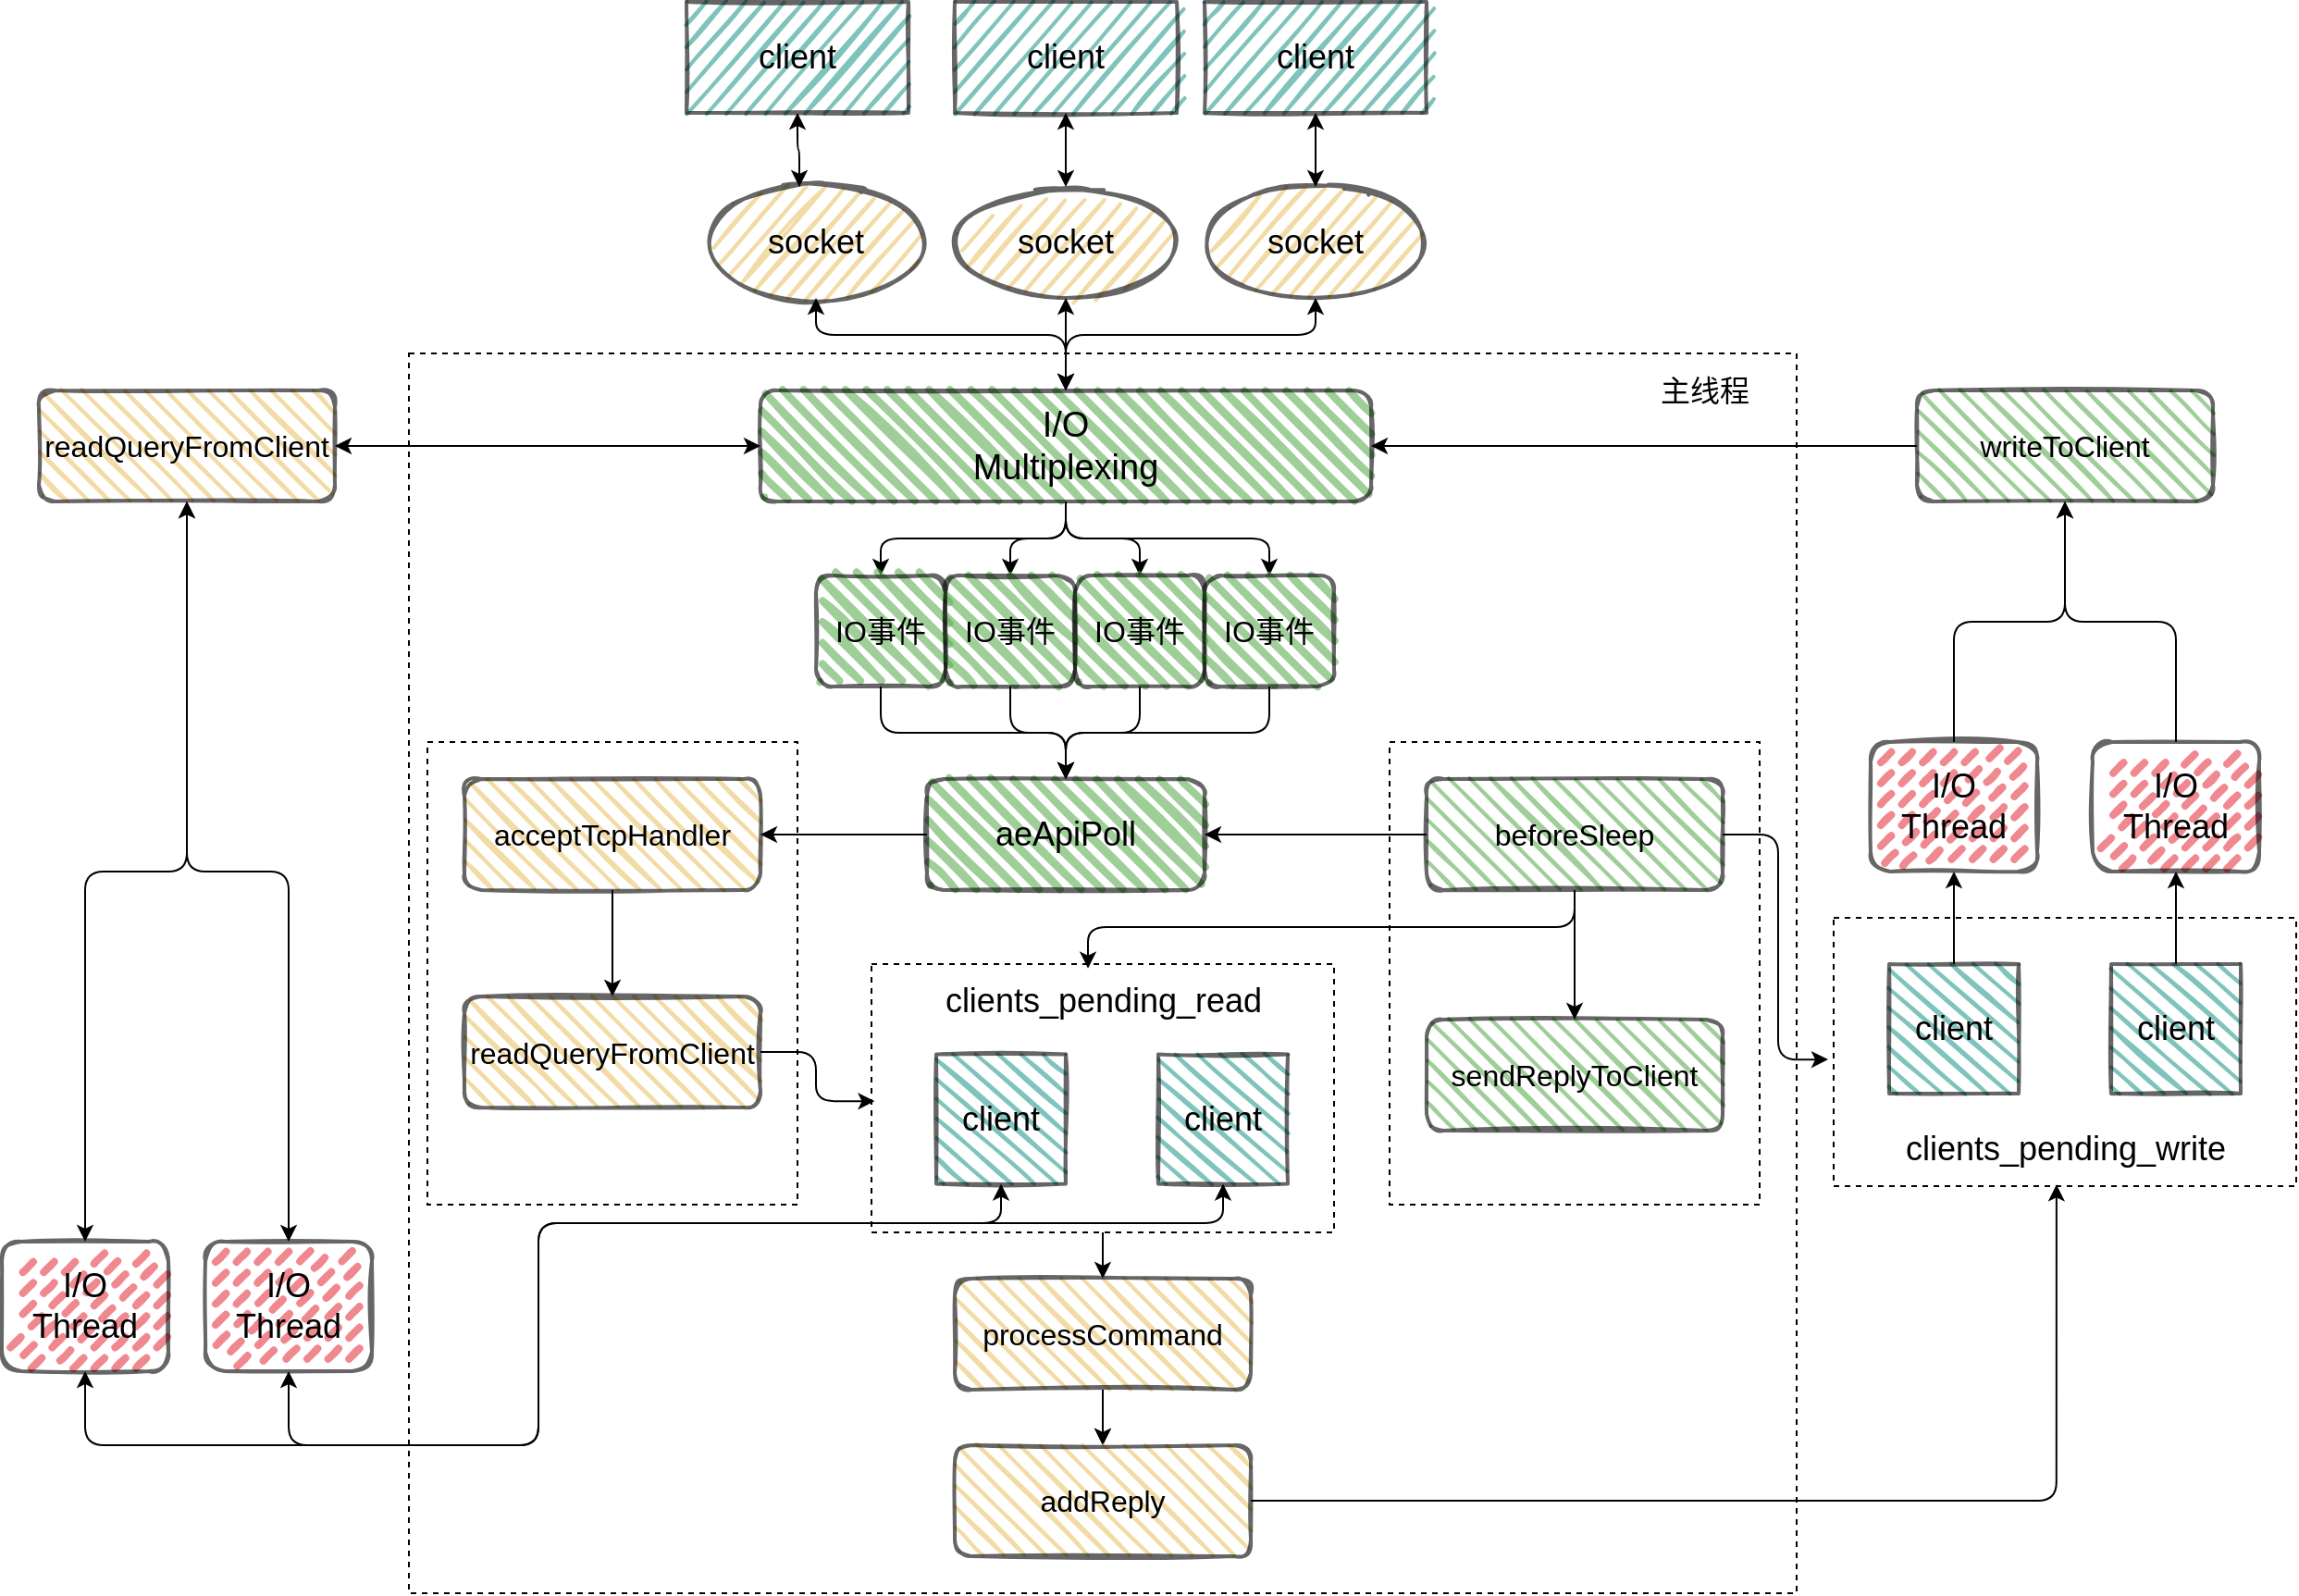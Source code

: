 <mxfile pages="16">
    <diagram id="D5WNsF7SjQdevUL5bSLl" name="multi">
        <mxGraphModel dx="2566" dy="1631" grid="1" gridSize="10" guides="1" tooltips="1" connect="1" arrows="1" fold="1" page="1" pageScale="1" pageWidth="3300" pageHeight="4681" math="0" shadow="0">
            <root>
                <mxCell id="q_E4oddG3_Drv03ctLGm-0"/>
                <mxCell id="q_E4oddG3_Drv03ctLGm-1" parent="q_E4oddG3_Drv03ctLGm-0"/>
                <mxCell id="phtf48tDKZxFoqqDGEo_-0" value="" style="verticalLabelPosition=bottom;verticalAlign=top;html=1;shape=mxgraph.basic.rect;fillColor2=none;strokeWidth=1;size=20;indent=5;fillColor=none;dashed=1;" vertex="1" parent="q_E4oddG3_Drv03ctLGm-1">
                    <mxGeometry x="610" y="1000" width="750" height="670" as="geometry"/>
                </mxCell>
                <mxCell id="BRGyFOxaYjBVbTZo5GIt-26" style="edgeStyle=orthogonalEdgeStyle;html=1;entryX=0.5;entryY=0;entryDx=0;entryDy=0;fontSize=18;startArrow=none;startFill=0;" edge="1" parent="q_E4oddG3_Drv03ctLGm-1" source="BRGyFOxaYjBVbTZo5GIt-9" target="phtf48tDKZxFoqqDGEo_-33">
                    <mxGeometry relative="1" as="geometry"/>
                </mxCell>
                <mxCell id="BRGyFOxaYjBVbTZo5GIt-9" value="" style="verticalLabelPosition=bottom;verticalAlign=top;html=1;shape=mxgraph.basic.rect;fillColor2=none;strokeWidth=1;size=20;indent=5;fillColor=none;dashed=1;" vertex="1" parent="q_E4oddG3_Drv03ctLGm-1">
                    <mxGeometry x="860" y="1330" width="250" height="145" as="geometry"/>
                </mxCell>
                <mxCell id="SyPFVVuLvSQm0flZvW_D-33" value="" style="verticalLabelPosition=bottom;verticalAlign=top;html=1;shape=mxgraph.basic.rect;fillColor2=none;strokeWidth=1;size=20;indent=5;fillColor=none;dashed=1;" vertex="1" parent="q_E4oddG3_Drv03ctLGm-1">
                    <mxGeometry x="620" y="1210" width="200" height="250" as="geometry"/>
                </mxCell>
                <mxCell id="phtf48tDKZxFoqqDGEo_-2" value="" style="verticalLabelPosition=bottom;verticalAlign=top;html=1;shape=mxgraph.basic.rect;fillColor2=none;strokeWidth=1;size=20;indent=5;fillColor=none;dashed=1;" vertex="1" parent="q_E4oddG3_Drv03ctLGm-1">
                    <mxGeometry x="1140" y="1210" width="200" height="250" as="geometry"/>
                </mxCell>
                <mxCell id="phtf48tDKZxFoqqDGEo_-3" style="edgeStyle=orthogonalEdgeStyle;html=1;entryX=0.5;entryY=0;entryDx=0;entryDy=0;fontSize=16;startArrow=none;startFill=0;" edge="1" parent="q_E4oddG3_Drv03ctLGm-1" source="phtf48tDKZxFoqqDGEo_-7" target="phtf48tDKZxFoqqDGEo_-38">
                    <mxGeometry relative="1" as="geometry"/>
                </mxCell>
                <mxCell id="phtf48tDKZxFoqqDGEo_-4" style="edgeStyle=orthogonalEdgeStyle;html=1;entryX=0.5;entryY=0;entryDx=0;entryDy=0;fontSize=16;startArrow=none;startFill=0;" edge="1" parent="q_E4oddG3_Drv03ctLGm-1" source="phtf48tDKZxFoqqDGEo_-7" target="phtf48tDKZxFoqqDGEo_-44">
                    <mxGeometry relative="1" as="geometry"/>
                </mxCell>
                <mxCell id="phtf48tDKZxFoqqDGEo_-5" style="edgeStyle=orthogonalEdgeStyle;html=1;entryX=0.5;entryY=0;entryDx=0;entryDy=0;fontSize=16;startArrow=none;startFill=0;" edge="1" parent="q_E4oddG3_Drv03ctLGm-1" source="phtf48tDKZxFoqqDGEo_-7" target="phtf48tDKZxFoqqDGEo_-40">
                    <mxGeometry relative="1" as="geometry"/>
                </mxCell>
                <mxCell id="phtf48tDKZxFoqqDGEo_-6" style="edgeStyle=orthogonalEdgeStyle;html=1;entryX=0.5;entryY=0;entryDx=0;entryDy=0;fontSize=16;startArrow=none;startFill=0;" edge="1" parent="q_E4oddG3_Drv03ctLGm-1" source="phtf48tDKZxFoqqDGEo_-7" target="phtf48tDKZxFoqqDGEo_-42">
                    <mxGeometry relative="1" as="geometry"/>
                </mxCell>
                <mxCell id="phtf48tDKZxFoqqDGEo_-7" value="&lt;font style=&quot;font-size: 19px&quot;&gt;I/O&lt;br&gt;Multiplexing&lt;/font&gt;" style="rounded=1;whiteSpace=wrap;html=1;strokeWidth=2;fillWeight=4;hachureGap=8;hachureAngle=45;fillColor=#5FAD56;sketch=1;fontSize=16;opacity=60;" vertex="1" parent="q_E4oddG3_Drv03ctLGm-1">
                    <mxGeometry x="800" y="1020" width="330" height="60" as="geometry"/>
                </mxCell>
                <mxCell id="phtf48tDKZxFoqqDGEo_-8" style="edgeStyle=orthogonalEdgeStyle;html=1;entryX=0.5;entryY=0;entryDx=0;entryDy=0;fontSize=25;startArrow=classic;startFill=1;" edge="1" parent="q_E4oddG3_Drv03ctLGm-1" source="phtf48tDKZxFoqqDGEo_-9" target="phtf48tDKZxFoqqDGEo_-7">
                    <mxGeometry relative="1" as="geometry">
                        <Array as="points">
                            <mxPoint x="830" y="990"/>
                            <mxPoint x="965" y="990"/>
                        </Array>
                    </mxGeometry>
                </mxCell>
                <mxCell id="phtf48tDKZxFoqqDGEo_-9" value="&lt;font style=&quot;font-size: 18px&quot;&gt;socket&lt;/font&gt;" style="ellipse;whiteSpace=wrap;html=1;strokeWidth=2;fillWeight=2;hachureGap=8;fillColor=#E9C46A;fillStyle=dots;sketch=1;fontSize=16;opacity=60;" vertex="1" parent="q_E4oddG3_Drv03ctLGm-1">
                    <mxGeometry x="770" y="910" width="120" height="60" as="geometry"/>
                </mxCell>
                <mxCell id="phtf48tDKZxFoqqDGEo_-10" style="edgeStyle=orthogonalEdgeStyle;html=1;entryX=0.5;entryY=0;entryDx=0;entryDy=0;fontSize=18;exitX=0.5;exitY=1;exitDx=0;exitDy=0;startArrow=classic;startFill=1;" edge="1" parent="q_E4oddG3_Drv03ctLGm-1" source="phtf48tDKZxFoqqDGEo_-11" target="phtf48tDKZxFoqqDGEo_-7">
                    <mxGeometry relative="1" as="geometry">
                        <Array as="points">
                            <mxPoint x="1100" y="990"/>
                            <mxPoint x="965" y="990"/>
                        </Array>
                    </mxGeometry>
                </mxCell>
                <mxCell id="phtf48tDKZxFoqqDGEo_-11" value="&lt;font style=&quot;font-size: 18px&quot;&gt;socket&lt;/font&gt;" style="ellipse;whiteSpace=wrap;html=1;strokeWidth=2;fillWeight=2;hachureGap=8;fillColor=#E9C46A;fillStyle=dots;sketch=1;fontSize=16;opacity=60;" vertex="1" parent="q_E4oddG3_Drv03ctLGm-1">
                    <mxGeometry x="1040" y="910" width="120" height="60" as="geometry"/>
                </mxCell>
                <mxCell id="phtf48tDKZxFoqqDGEo_-12" style="edgeStyle=orthogonalEdgeStyle;html=1;fontSize=16;startArrow=none;startFill=0;" edge="1" parent="q_E4oddG3_Drv03ctLGm-1" source="phtf48tDKZxFoqqDGEo_-13" target="phtf48tDKZxFoqqDGEo_-15">
                    <mxGeometry relative="1" as="geometry"/>
                </mxCell>
                <mxCell id="phtf48tDKZxFoqqDGEo_-13" value="&lt;font style=&quot;font-size: 18px&quot;&gt;aeApiPoll&lt;/font&gt;" style="rounded=1;whiteSpace=wrap;html=1;strokeWidth=2;fillWeight=4;hachureGap=8;hachureAngle=45;fillColor=#5FAD56;sketch=1;fontSize=16;opacity=60;" vertex="1" parent="q_E4oddG3_Drv03ctLGm-1">
                    <mxGeometry x="890" y="1230" width="150" height="60" as="geometry"/>
                </mxCell>
                <mxCell id="phtf48tDKZxFoqqDGEo_-14" style="edgeStyle=orthogonalEdgeStyle;html=1;entryX=0.5;entryY=0;entryDx=0;entryDy=0;fontSize=16;startArrow=none;startFill=0;" edge="1" parent="q_E4oddG3_Drv03ctLGm-1" source="phtf48tDKZxFoqqDGEo_-15" target="phtf48tDKZxFoqqDGEo_-25">
                    <mxGeometry relative="1" as="geometry"/>
                </mxCell>
                <mxCell id="phtf48tDKZxFoqqDGEo_-15" value="acceptTcpHandler" style="rounded=1;whiteSpace=wrap;html=1;strokeWidth=2;fillWeight=2;hachureGap=8;hachureAngle=45;fillColor=#E9C46A;sketch=1;fontSize=16;fillStyle=dots;opacity=60;" vertex="1" parent="q_E4oddG3_Drv03ctLGm-1">
                    <mxGeometry x="640" y="1230" width="160" height="60" as="geometry"/>
                </mxCell>
                <mxCell id="phtf48tDKZxFoqqDGEo_-16" style="edgeStyle=orthogonalEdgeStyle;html=1;entryX=0.5;entryY=0;entryDx=0;entryDy=0;fontSize=18;startArrow=classic;startFill=1;" edge="1" parent="q_E4oddG3_Drv03ctLGm-1" source="phtf48tDKZxFoqqDGEo_-17" target="phtf48tDKZxFoqqDGEo_-7">
                    <mxGeometry relative="1" as="geometry"/>
                </mxCell>
                <mxCell id="phtf48tDKZxFoqqDGEo_-17" value="&lt;font style=&quot;font-size: 18px&quot;&gt;socket&lt;/font&gt;" style="ellipse;whiteSpace=wrap;html=1;strokeWidth=2;fillWeight=2;hachureGap=8;fillColor=#E9C46A;fillStyle=dots;sketch=1;fontSize=16;opacity=60;" vertex="1" parent="q_E4oddG3_Drv03ctLGm-1">
                    <mxGeometry x="905" y="910" width="120" height="60" as="geometry"/>
                </mxCell>
                <mxCell id="phtf48tDKZxFoqqDGEo_-18" style="edgeStyle=orthogonalEdgeStyle;html=1;entryX=0.425;entryY=0;entryDx=0;entryDy=0;entryPerimeter=0;fontSize=19;startArrow=classic;startFill=1;" edge="1" parent="q_E4oddG3_Drv03ctLGm-1" source="phtf48tDKZxFoqqDGEo_-19" target="phtf48tDKZxFoqqDGEo_-9">
                    <mxGeometry relative="1" as="geometry"/>
                </mxCell>
                <mxCell id="phtf48tDKZxFoqqDGEo_-19" value="&lt;font style=&quot;font-size: 18px&quot;&gt;client&lt;/font&gt;" style="rounded=0;whiteSpace=wrap;html=1;fontFamily=Helvetica;fontSize=12;fontColor=default;strokeColor=default;fillColor=#2A9D8F;strokeWidth=2;fillWeight=2;hachureGap=8;fillStyle=dots;sketch=1;opacity=60;" vertex="1" parent="q_E4oddG3_Drv03ctLGm-1">
                    <mxGeometry x="760" y="810" width="120" height="60" as="geometry"/>
                </mxCell>
                <mxCell id="phtf48tDKZxFoqqDGEo_-20" style="edgeStyle=orthogonalEdgeStyle;html=1;entryX=0.5;entryY=0;entryDx=0;entryDy=0;fontSize=19;startArrow=classic;startFill=1;" edge="1" parent="q_E4oddG3_Drv03ctLGm-1" source="phtf48tDKZxFoqqDGEo_-21" target="phtf48tDKZxFoqqDGEo_-17">
                    <mxGeometry relative="1" as="geometry"/>
                </mxCell>
                <mxCell id="phtf48tDKZxFoqqDGEo_-21" value="&lt;font style=&quot;font-size: 18px&quot;&gt;client&lt;/font&gt;" style="rounded=0;whiteSpace=wrap;html=1;fontFamily=Helvetica;fontSize=12;fontColor=default;strokeColor=default;fillColor=#2A9D8F;strokeWidth=2;fillWeight=2;hachureGap=8;fillStyle=dots;sketch=1;opacity=60;" vertex="1" parent="q_E4oddG3_Drv03ctLGm-1">
                    <mxGeometry x="905" y="810" width="120" height="60" as="geometry"/>
                </mxCell>
                <mxCell id="phtf48tDKZxFoqqDGEo_-22" style="edgeStyle=orthogonalEdgeStyle;html=1;fontSize=19;startArrow=classic;startFill=1;" edge="1" parent="q_E4oddG3_Drv03ctLGm-1" source="phtf48tDKZxFoqqDGEo_-23" target="phtf48tDKZxFoqqDGEo_-11">
                    <mxGeometry relative="1" as="geometry"/>
                </mxCell>
                <mxCell id="phtf48tDKZxFoqqDGEo_-23" value="&lt;font style=&quot;font-size: 18px&quot;&gt;client&lt;/font&gt;" style="rounded=0;whiteSpace=wrap;html=1;fontFamily=Helvetica;fontSize=12;fontColor=default;strokeColor=default;fillColor=#2A9D8F;strokeWidth=2;fillWeight=2;hachureGap=8;fillStyle=dots;sketch=1;opacity=60;" vertex="1" parent="q_E4oddG3_Drv03ctLGm-1">
                    <mxGeometry x="1040" y="810" width="120" height="60" as="geometry"/>
                </mxCell>
                <mxCell id="BRGyFOxaYjBVbTZo5GIt-24" style="edgeStyle=orthogonalEdgeStyle;html=1;entryX=0.007;entryY=0.511;entryDx=0;entryDy=0;entryPerimeter=0;fontSize=18;startArrow=none;startFill=0;" edge="1" parent="q_E4oddG3_Drv03ctLGm-1" source="phtf48tDKZxFoqqDGEo_-25" target="BRGyFOxaYjBVbTZo5GIt-9">
                    <mxGeometry relative="1" as="geometry"/>
                </mxCell>
                <mxCell id="phtf48tDKZxFoqqDGEo_-25" value="readQueryFromClient" style="rounded=1;whiteSpace=wrap;html=1;strokeWidth=2;fillWeight=2;hachureGap=8;hachureAngle=45;fillColor=#E9C46A;sketch=1;fontSize=16;fillStyle=dots;opacity=60;" vertex="1" parent="q_E4oddG3_Drv03ctLGm-1">
                    <mxGeometry x="640" y="1347.5" width="160" height="60" as="geometry"/>
                </mxCell>
                <mxCell id="phtf48tDKZxFoqqDGEo_-28" style="edgeStyle=orthogonalEdgeStyle;html=1;entryX=1;entryY=0.5;entryDx=0;entryDy=0;fontSize=16;startArrow=none;startFill=0;" edge="1" parent="q_E4oddG3_Drv03ctLGm-1" source="phtf48tDKZxFoqqDGEo_-31" target="phtf48tDKZxFoqqDGEo_-13">
                    <mxGeometry relative="1" as="geometry"/>
                </mxCell>
                <mxCell id="SyPFVVuLvSQm0flZvW_D-68" style="edgeStyle=orthogonalEdgeStyle;html=1;entryX=0.5;entryY=0;entryDx=0;entryDy=0;fontSize=18;startArrow=none;startFill=0;" edge="1" parent="q_E4oddG3_Drv03ctLGm-1" source="phtf48tDKZxFoqqDGEo_-31" target="SyPFVVuLvSQm0flZvW_D-18">
                    <mxGeometry relative="1" as="geometry"/>
                </mxCell>
                <mxCell id="BRGyFOxaYjBVbTZo5GIt-12" style="edgeStyle=orthogonalEdgeStyle;html=1;entryX=0.468;entryY=0.016;entryDx=0;entryDy=0;entryPerimeter=0;fontSize=18;startArrow=none;startFill=0;" edge="1" parent="q_E4oddG3_Drv03ctLGm-1" source="phtf48tDKZxFoqqDGEo_-31" target="BRGyFOxaYjBVbTZo5GIt-9">
                    <mxGeometry relative="1" as="geometry">
                        <Array as="points">
                            <mxPoint x="1240" y="1310"/>
                            <mxPoint x="977" y="1310"/>
                        </Array>
                    </mxGeometry>
                </mxCell>
                <mxCell id="BRGyFOxaYjBVbTZo5GIt-30" style="edgeStyle=orthogonalEdgeStyle;html=1;entryX=-0.012;entryY=0.528;entryDx=0;entryDy=0;entryPerimeter=0;fontSize=18;startArrow=none;startFill=0;" edge="1" parent="q_E4oddG3_Drv03ctLGm-1" source="phtf48tDKZxFoqqDGEo_-31" target="SyPFVVuLvSQm0flZvW_D-65">
                    <mxGeometry relative="1" as="geometry">
                        <Array as="points">
                            <mxPoint x="1350" y="1260"/>
                            <mxPoint x="1350" y="1382"/>
                        </Array>
                    </mxGeometry>
                </mxCell>
                <mxCell id="phtf48tDKZxFoqqDGEo_-31" value="beforeSleep" style="rounded=1;whiteSpace=wrap;html=1;strokeWidth=2;fillWeight=2;hachureGap=8;hachureAngle=45;fillColor=#5FAD56;sketch=1;fontSize=16;fillStyle=dots;opacity=60;" vertex="1" parent="q_E4oddG3_Drv03ctLGm-1">
                    <mxGeometry x="1160" y="1230" width="160" height="60" as="geometry"/>
                </mxCell>
                <mxCell id="phtf48tDKZxFoqqDGEo_-32" style="edgeStyle=orthogonalEdgeStyle;html=1;entryX=0.5;entryY=0;entryDx=0;entryDy=0;fontSize=16;startArrow=none;startFill=0;" edge="1" parent="q_E4oddG3_Drv03ctLGm-1" source="phtf48tDKZxFoqqDGEo_-33" target="phtf48tDKZxFoqqDGEo_-35">
                    <mxGeometry relative="1" as="geometry"/>
                </mxCell>
                <mxCell id="BRGyFOxaYjBVbTZo5GIt-11" style="edgeStyle=orthogonalEdgeStyle;html=1;fontSize=18;startArrow=none;startFill=0;" edge="1" parent="q_E4oddG3_Drv03ctLGm-1" source="phtf48tDKZxFoqqDGEo_-33" target="phtf48tDKZxFoqqDGEo_-35">
                    <mxGeometry relative="1" as="geometry"/>
                </mxCell>
                <mxCell id="phtf48tDKZxFoqqDGEo_-33" value="processCommand" style="rounded=1;whiteSpace=wrap;html=1;strokeWidth=2;fillWeight=2;hachureGap=8;hachureAngle=45;fillColor=#E9C46A;sketch=1;fontSize=16;fillStyle=dots;opacity=60;" vertex="1" parent="q_E4oddG3_Drv03ctLGm-1">
                    <mxGeometry x="905" y="1500" width="160" height="60" as="geometry"/>
                </mxCell>
                <mxCell id="BRGyFOxaYjBVbTZo5GIt-28" style="edgeStyle=orthogonalEdgeStyle;html=1;entryX=0.476;entryY=1.139;entryDx=0;entryDy=0;entryPerimeter=0;fontSize=18;startArrow=none;startFill=0;" edge="1" parent="q_E4oddG3_Drv03ctLGm-1" source="phtf48tDKZxFoqqDGEo_-35" target="SyPFVVuLvSQm0flZvW_D-66">
                    <mxGeometry relative="1" as="geometry"/>
                </mxCell>
                <mxCell id="phtf48tDKZxFoqqDGEo_-35" value="addReply" style="rounded=1;whiteSpace=wrap;html=1;strokeWidth=2;fillWeight=2;hachureGap=8;hachureAngle=45;fillColor=#E9C46A;sketch=1;fontSize=16;fillStyle=dots;opacity=60;" vertex="1" parent="q_E4oddG3_Drv03ctLGm-1">
                    <mxGeometry x="905" y="1590" width="160" height="60" as="geometry"/>
                </mxCell>
                <mxCell id="SyPFVVuLvSQm0flZvW_D-28" style="edgeStyle=orthogonalEdgeStyle;html=1;entryX=1;entryY=0.5;entryDx=0;entryDy=0;fontSize=18;startArrow=none;startFill=0;" edge="1" parent="q_E4oddG3_Drv03ctLGm-1" source="phtf48tDKZxFoqqDGEo_-36" target="phtf48tDKZxFoqqDGEo_-7">
                    <mxGeometry relative="1" as="geometry"/>
                </mxCell>
                <mxCell id="phtf48tDKZxFoqqDGEo_-36" value="writeToClient" style="rounded=1;whiteSpace=wrap;html=1;strokeWidth=2;fillWeight=2;hachureGap=8;hachureAngle=45;fillColor=#5FAD56;sketch=1;fontSize=16;fillStyle=dots;opacity=60;" vertex="1" parent="q_E4oddG3_Drv03ctLGm-1">
                    <mxGeometry x="1425" y="1020" width="160" height="60" as="geometry"/>
                </mxCell>
                <mxCell id="phtf48tDKZxFoqqDGEo_-37" style="edgeStyle=orthogonalEdgeStyle;html=1;entryX=0.5;entryY=0;entryDx=0;entryDy=0;fontSize=16;startArrow=none;startFill=0;" edge="1" parent="q_E4oddG3_Drv03ctLGm-1" source="phtf48tDKZxFoqqDGEo_-38" target="phtf48tDKZxFoqqDGEo_-13">
                    <mxGeometry relative="1" as="geometry"/>
                </mxCell>
                <mxCell id="phtf48tDKZxFoqqDGEo_-38" value="IO事件" style="rounded=1;whiteSpace=wrap;html=1;strokeWidth=2;fillWeight=4;hachureGap=8;hachureAngle=45;fillColor=#5FAD56;sketch=1;fontSize=16;opacity=60;" vertex="1" parent="q_E4oddG3_Drv03ctLGm-1">
                    <mxGeometry x="830" y="1120" width="70" height="60" as="geometry"/>
                </mxCell>
                <mxCell id="phtf48tDKZxFoqqDGEo_-39" style="edgeStyle=orthogonalEdgeStyle;html=1;entryX=0.5;entryY=0;entryDx=0;entryDy=0;fontSize=16;startArrow=none;startFill=0;" edge="1" parent="q_E4oddG3_Drv03ctLGm-1" source="phtf48tDKZxFoqqDGEo_-40" target="phtf48tDKZxFoqqDGEo_-13">
                    <mxGeometry relative="1" as="geometry"/>
                </mxCell>
                <mxCell id="phtf48tDKZxFoqqDGEo_-40" value="IO事件" style="rounded=1;whiteSpace=wrap;html=1;strokeWidth=2;fillWeight=4;hachureGap=8;hachureAngle=45;fillColor=#5FAD56;sketch=1;fontSize=16;opacity=60;" vertex="1" parent="q_E4oddG3_Drv03ctLGm-1">
                    <mxGeometry x="900" y="1120" width="70" height="60" as="geometry"/>
                </mxCell>
                <mxCell id="phtf48tDKZxFoqqDGEo_-41" style="edgeStyle=orthogonalEdgeStyle;html=1;entryX=0.5;entryY=0;entryDx=0;entryDy=0;fontSize=16;startArrow=none;startFill=0;" edge="1" parent="q_E4oddG3_Drv03ctLGm-1" source="phtf48tDKZxFoqqDGEo_-42" target="phtf48tDKZxFoqqDGEo_-13">
                    <mxGeometry relative="1" as="geometry"/>
                </mxCell>
                <mxCell id="phtf48tDKZxFoqqDGEo_-42" value="IO事件" style="rounded=1;whiteSpace=wrap;html=1;strokeWidth=2;fillWeight=4;hachureGap=8;hachureAngle=45;fillColor=#5FAD56;sketch=1;fontSize=16;opacity=60;" vertex="1" parent="q_E4oddG3_Drv03ctLGm-1">
                    <mxGeometry x="970" y="1120" width="70" height="60" as="geometry"/>
                </mxCell>
                <mxCell id="phtf48tDKZxFoqqDGEo_-43" style="edgeStyle=orthogonalEdgeStyle;html=1;entryX=0.5;entryY=0;entryDx=0;entryDy=0;fontSize=16;startArrow=none;startFill=0;" edge="1" parent="q_E4oddG3_Drv03ctLGm-1" source="phtf48tDKZxFoqqDGEo_-44" target="phtf48tDKZxFoqqDGEo_-13">
                    <mxGeometry relative="1" as="geometry"/>
                </mxCell>
                <mxCell id="phtf48tDKZxFoqqDGEo_-44" value="IO事件" style="rounded=1;whiteSpace=wrap;html=1;strokeWidth=2;fillWeight=4;hachureGap=8;hachureAngle=45;fillColor=#5FAD56;sketch=1;fontSize=16;opacity=60;" vertex="1" parent="q_E4oddG3_Drv03ctLGm-1">
                    <mxGeometry x="1040" y="1120" width="70" height="60" as="geometry"/>
                </mxCell>
                <mxCell id="phtf48tDKZxFoqqDGEo_-45" value="主线程" style="text;html=1;align=center;verticalAlign=middle;resizable=0;points=[];autosize=1;strokeColor=none;fillColor=none;fontSize=16;" vertex="1" parent="q_E4oddG3_Drv03ctLGm-1">
                    <mxGeometry x="1280" y="1010" width="60" height="20" as="geometry"/>
                </mxCell>
                <mxCell id="SyPFVVuLvSQm0flZvW_D-18" value="sendReplyToClient" style="rounded=1;whiteSpace=wrap;html=1;strokeWidth=2;fillWeight=2;hachureGap=8;hachureAngle=45;fillColor=#5FAD56;sketch=1;fontSize=16;fillStyle=dots;opacity=60;" vertex="1" parent="q_E4oddG3_Drv03ctLGm-1">
                    <mxGeometry x="1160" y="1360" width="160" height="60" as="geometry"/>
                </mxCell>
                <mxCell id="SyPFVVuLvSQm0flZvW_D-32" style="edgeStyle=orthogonalEdgeStyle;html=1;entryX=0;entryY=0.5;entryDx=0;entryDy=0;fontSize=18;startArrow=classic;startFill=1;" edge="1" parent="q_E4oddG3_Drv03ctLGm-1" source="SyPFVVuLvSQm0flZvW_D-29" target="phtf48tDKZxFoqqDGEo_-7">
                    <mxGeometry relative="1" as="geometry"/>
                </mxCell>
                <mxCell id="SyPFVVuLvSQm0flZvW_D-29" value="readQueryFromClient" style="rounded=1;whiteSpace=wrap;html=1;strokeWidth=2;fillWeight=2;hachureGap=8;hachureAngle=45;fillColor=#E9C46A;sketch=1;fontSize=16;fillStyle=dots;opacity=60;" vertex="1" parent="q_E4oddG3_Drv03ctLGm-1">
                    <mxGeometry x="410" y="1020" width="160" height="60" as="geometry"/>
                </mxCell>
                <mxCell id="SyPFVVuLvSQm0flZvW_D-71" style="edgeStyle=orthogonalEdgeStyle;html=1;entryX=0.5;entryY=1;entryDx=0;entryDy=0;fontSize=18;startArrow=none;startFill=0;" edge="1" parent="q_E4oddG3_Drv03ctLGm-1" source="SyPFVVuLvSQm0flZvW_D-59" target="phtf48tDKZxFoqqDGEo_-36">
                    <mxGeometry relative="1" as="geometry"/>
                </mxCell>
                <mxCell id="SyPFVVuLvSQm0flZvW_D-59" value="&lt;font style=&quot;font-size: 18px&quot;&gt;I/O&lt;br&gt;Thread&lt;br&gt;&lt;/font&gt;" style="rounded=1;whiteSpace=wrap;html=1;strokeWidth=2;fillWeight=4;hachureGap=8;hachureAngle=45;fillColor=#E63946;sketch=1;fontSize=16;opacity=60;fillStyle=dashed;direction=south;" vertex="1" parent="q_E4oddG3_Drv03ctLGm-1">
                    <mxGeometry x="1520" y="1210" width="90" height="70" as="geometry"/>
                </mxCell>
                <mxCell id="SyPFVVuLvSQm0flZvW_D-60" style="edgeStyle=orthogonalEdgeStyle;html=1;entryX=1;entryY=0.5;entryDx=0;entryDy=0;fontSize=18;startArrow=none;startFill=0;" edge="1" parent="q_E4oddG3_Drv03ctLGm-1" source="SyPFVVuLvSQm0flZvW_D-61" target="SyPFVVuLvSQm0flZvW_D-62">
                    <mxGeometry relative="1" as="geometry"/>
                </mxCell>
                <mxCell id="SyPFVVuLvSQm0flZvW_D-61" value="&lt;font style=&quot;font-size: 18px&quot;&gt;client&lt;/font&gt;" style="rounded=0;whiteSpace=wrap;html=1;fontFamily=Helvetica;fontSize=12;fontColor=default;strokeColor=default;fillColor=#2A9D8F;strokeWidth=2;fillWeight=2;hachureGap=8;fillStyle=dots;sketch=1;opacity=60;direction=south;" vertex="1" parent="q_E4oddG3_Drv03ctLGm-1">
                    <mxGeometry x="1410" y="1330" width="70" height="70" as="geometry"/>
                </mxCell>
                <mxCell id="SyPFVVuLvSQm0flZvW_D-70" style="edgeStyle=orthogonalEdgeStyle;html=1;fontSize=18;startArrow=none;startFill=0;" edge="1" parent="q_E4oddG3_Drv03ctLGm-1" source="SyPFVVuLvSQm0flZvW_D-62" target="phtf48tDKZxFoqqDGEo_-36">
                    <mxGeometry relative="1" as="geometry"/>
                </mxCell>
                <mxCell id="SyPFVVuLvSQm0flZvW_D-62" value="&lt;font style=&quot;font-size: 18px&quot;&gt;I/O&lt;br&gt;Thread&lt;br&gt;&lt;/font&gt;" style="rounded=1;whiteSpace=wrap;html=1;strokeWidth=2;fillWeight=4;hachureGap=8;hachureAngle=45;fillColor=#E63946;sketch=1;fontSize=16;opacity=60;fillStyle=dashed;direction=south;" vertex="1" parent="q_E4oddG3_Drv03ctLGm-1">
                    <mxGeometry x="1400" y="1210" width="90" height="70" as="geometry"/>
                </mxCell>
                <mxCell id="SyPFVVuLvSQm0flZvW_D-63" style="edgeStyle=orthogonalEdgeStyle;html=1;entryX=1;entryY=0.5;entryDx=0;entryDy=0;fontSize=18;startArrow=none;startFill=0;" edge="1" parent="q_E4oddG3_Drv03ctLGm-1" source="SyPFVVuLvSQm0flZvW_D-64" target="SyPFVVuLvSQm0flZvW_D-59">
                    <mxGeometry relative="1" as="geometry"/>
                </mxCell>
                <mxCell id="SyPFVVuLvSQm0flZvW_D-64" value="&lt;font style=&quot;font-size: 18px&quot;&gt;client&lt;/font&gt;" style="rounded=0;whiteSpace=wrap;html=1;fontFamily=Helvetica;fontSize=12;fontColor=default;strokeColor=default;fillColor=#2A9D8F;strokeWidth=2;fillWeight=2;hachureGap=8;fillStyle=dots;sketch=1;opacity=60;direction=south;" vertex="1" parent="q_E4oddG3_Drv03ctLGm-1">
                    <mxGeometry x="1530" y="1330" width="70" height="70" as="geometry"/>
                </mxCell>
                <mxCell id="SyPFVVuLvSQm0flZvW_D-65" value="" style="verticalLabelPosition=bottom;verticalAlign=top;html=1;shape=mxgraph.basic.rect;fillColor2=none;strokeWidth=1;size=20;indent=5;fillColor=none;dashed=1;" vertex="1" parent="q_E4oddG3_Drv03ctLGm-1">
                    <mxGeometry x="1380" y="1305" width="250" height="145" as="geometry"/>
                </mxCell>
                <mxCell id="SyPFVVuLvSQm0flZvW_D-66" value="clients_pending_write" style="text;html=1;align=center;verticalAlign=middle;resizable=0;points=[];autosize=1;strokeColor=none;fillColor=none;fontSize=18;" vertex="1" parent="q_E4oddG3_Drv03ctLGm-1">
                    <mxGeometry x="1410" y="1415" width="190" height="30" as="geometry"/>
                </mxCell>
                <mxCell id="BRGyFOxaYjBVbTZo5GIt-17" style="edgeStyle=orthogonalEdgeStyle;html=1;entryX=1;entryY=0.5;entryDx=0;entryDy=0;fontSize=18;startArrow=classic;startFill=1;" edge="1" parent="q_E4oddG3_Drv03ctLGm-1" source="BRGyFOxaYjBVbTZo5GIt-7" target="BRGyFOxaYjBVbTZo5GIt-14">
                    <mxGeometry relative="1" as="geometry">
                        <Array as="points">
                            <mxPoint x="930" y="1470"/>
                            <mxPoint x="680" y="1470"/>
                            <mxPoint x="680" y="1590"/>
                            <mxPoint x="435" y="1590"/>
                        </Array>
                    </mxGeometry>
                </mxCell>
                <mxCell id="BRGyFOxaYjBVbTZo5GIt-7" value="&lt;font style=&quot;font-size: 18px&quot;&gt;client&lt;/font&gt;" style="rounded=0;whiteSpace=wrap;html=1;fontFamily=Helvetica;fontSize=12;fontColor=default;strokeColor=default;fillColor=#2A9D8F;strokeWidth=2;fillWeight=2;hachureGap=8;fillStyle=dots;sketch=1;opacity=60;direction=south;" vertex="1" parent="q_E4oddG3_Drv03ctLGm-1">
                    <mxGeometry x="895" y="1378.75" width="70" height="70" as="geometry"/>
                </mxCell>
                <mxCell id="BRGyFOxaYjBVbTZo5GIt-27" style="edgeStyle=orthogonalEdgeStyle;html=1;entryX=1;entryY=0.5;entryDx=0;entryDy=0;fontSize=18;startArrow=classic;startFill=1;" edge="1" parent="q_E4oddG3_Drv03ctLGm-1" source="BRGyFOxaYjBVbTZo5GIt-8" target="BRGyFOxaYjBVbTZo5GIt-15">
                    <mxGeometry relative="1" as="geometry">
                        <Array as="points">
                            <mxPoint x="1050" y="1470"/>
                            <mxPoint x="680" y="1470"/>
                            <mxPoint x="680" y="1590"/>
                            <mxPoint x="545" y="1590"/>
                        </Array>
                    </mxGeometry>
                </mxCell>
                <mxCell id="BRGyFOxaYjBVbTZo5GIt-8" value="&lt;font style=&quot;font-size: 18px&quot;&gt;client&lt;/font&gt;" style="rounded=0;whiteSpace=wrap;html=1;fontFamily=Helvetica;fontSize=12;fontColor=default;strokeColor=default;fillColor=#2A9D8F;strokeWidth=2;fillWeight=2;hachureGap=8;fillStyle=dots;sketch=1;opacity=60;direction=south;" vertex="1" parent="q_E4oddG3_Drv03ctLGm-1">
                    <mxGeometry x="1015" y="1378.75" width="70" height="70" as="geometry"/>
                </mxCell>
                <mxCell id="BRGyFOxaYjBVbTZo5GIt-10" value="clients_pending_read" style="text;html=1;align=center;verticalAlign=middle;resizable=0;points=[];autosize=1;strokeColor=none;fillColor=none;fontSize=18;" vertex="1" parent="q_E4oddG3_Drv03ctLGm-1">
                    <mxGeometry x="890" y="1335" width="190" height="30" as="geometry"/>
                </mxCell>
                <mxCell id="BRGyFOxaYjBVbTZo5GIt-20" style="edgeStyle=orthogonalEdgeStyle;html=1;entryX=0.5;entryY=1;entryDx=0;entryDy=0;fontSize=18;startArrow=classic;startFill=1;" edge="1" parent="q_E4oddG3_Drv03ctLGm-1" source="BRGyFOxaYjBVbTZo5GIt-14" target="SyPFVVuLvSQm0flZvW_D-29">
                    <mxGeometry relative="1" as="geometry"/>
                </mxCell>
                <mxCell id="BRGyFOxaYjBVbTZo5GIt-14" value="&lt;font style=&quot;font-size: 18px&quot;&gt;I/O&lt;br&gt;Thread&lt;br&gt;&lt;/font&gt;" style="rounded=1;whiteSpace=wrap;html=1;strokeWidth=2;fillWeight=4;hachureGap=8;hachureAngle=45;fillColor=#E63946;sketch=1;fontSize=16;opacity=60;fillStyle=dashed;direction=south;" vertex="1" parent="q_E4oddG3_Drv03ctLGm-1">
                    <mxGeometry x="390" y="1480" width="90" height="70" as="geometry"/>
                </mxCell>
                <mxCell id="BRGyFOxaYjBVbTZo5GIt-21" style="edgeStyle=orthogonalEdgeStyle;html=1;entryX=0.5;entryY=1;entryDx=0;entryDy=0;fontSize=18;startArrow=classic;startFill=1;" edge="1" parent="q_E4oddG3_Drv03ctLGm-1" source="BRGyFOxaYjBVbTZo5GIt-15" target="SyPFVVuLvSQm0flZvW_D-29">
                    <mxGeometry relative="1" as="geometry"/>
                </mxCell>
                <mxCell id="BRGyFOxaYjBVbTZo5GIt-15" value="&lt;font style=&quot;font-size: 18px&quot;&gt;I/O&lt;br&gt;Thread&lt;br&gt;&lt;/font&gt;" style="rounded=1;whiteSpace=wrap;html=1;strokeWidth=2;fillWeight=4;hachureGap=8;hachureAngle=45;fillColor=#E63946;sketch=1;fontSize=16;opacity=60;fillStyle=dashed;direction=south;" vertex="1" parent="q_E4oddG3_Drv03ctLGm-1">
                    <mxGeometry x="500" y="1480" width="90" height="70" as="geometry"/>
                </mxCell>
            </root>
        </mxGraphModel>
    </diagram>
    <diagram id="mX-UH3VdsVsm4J8shtKE" name="reactor-3">
        <mxGraphModel dx="898" dy="571" grid="1" gridSize="10" guides="1" tooltips="1" connect="1" arrows="1" fold="1" page="1" pageScale="1" pageWidth="3300" pageHeight="4681" math="0" shadow="0">
            <root>
                <mxCell id="AN7UPiiHz3ZN9YLO5DTp-0"/>
                <mxCell id="AN7UPiiHz3ZN9YLO5DTp-1" parent="AN7UPiiHz3ZN9YLO5DTp-0"/>
                <mxCell id="ELp1plrgk6yOZGfu74LT-0" value="" style="verticalLabelPosition=bottom;verticalAlign=top;html=1;shape=mxgraph.basic.rect;fillColor2=none;strokeWidth=1;size=20;indent=5;fillColor=none;dashed=1;" vertex="1" parent="AN7UPiiHz3ZN9YLO5DTp-1">
                    <mxGeometry x="420" y="640" width="690" height="150" as="geometry"/>
                </mxCell>
                <mxCell id="AN7UPiiHz3ZN9YLO5DTp-3" style="edgeStyle=orthogonalEdgeStyle;html=1;entryX=0;entryY=0.5;entryDx=0;entryDy=0;fontSize=18;startArrow=none;startFill=0;" edge="1" parent="AN7UPiiHz3ZN9YLO5DTp-1" source="AN7UPiiHz3ZN9YLO5DTp-6" target="AN7UPiiHz3ZN9YLO5DTp-17">
                    <mxGeometry relative="1" as="geometry"/>
                </mxCell>
                <mxCell id="AN7UPiiHz3ZN9YLO5DTp-4" value="建立&lt;br&gt;连接" style="edgeLabel;html=1;align=center;verticalAlign=middle;resizable=0;points=[];fontSize=18;" vertex="1" connectable="0" parent="AN7UPiiHz3ZN9YLO5DTp-3">
                    <mxGeometry x="-0.2" relative="1" as="geometry">
                        <mxPoint x="11" as="offset"/>
                    </mxGeometry>
                </mxCell>
                <mxCell id="AN7UPiiHz3ZN9YLO5DTp-54" style="edgeStyle=orthogonalEdgeStyle;html=1;entryX=0.448;entryY=-0.018;entryDx=0;entryDy=0;entryPerimeter=0;fontSize=18;startArrow=none;startFill=0;" edge="1" parent="AN7UPiiHz3ZN9YLO5DTp-1" source="AN7UPiiHz3ZN9YLO5DTp-6" target="AN7UPiiHz3ZN9YLO5DTp-46">
                    <mxGeometry relative="1" as="geometry"/>
                </mxCell>
                <mxCell id="AN7UPiiHz3ZN9YLO5DTp-55" style="edgeStyle=orthogonalEdgeStyle;html=1;entryX=0.559;entryY=-0.067;entryDx=0;entryDy=0;entryPerimeter=0;fontSize=18;startArrow=none;startFill=0;" edge="1" parent="AN7UPiiHz3ZN9YLO5DTp-1" source="AN7UPiiHz3ZN9YLO5DTp-6" target="AN7UPiiHz3ZN9YLO5DTp-52">
                    <mxGeometry relative="1" as="geometry">
                        <Array as="points">
                            <mxPoint x="730" y="820"/>
                            <mxPoint x="874" y="820"/>
                        </Array>
                    </mxGeometry>
                </mxCell>
                <mxCell id="AN7UPiiHz3ZN9YLO5DTp-6" value="" style="rounded=1;whiteSpace=wrap;html=1;strokeWidth=2;fillWeight=2;hachureGap=8;hachureAngle=45;fillColor=none;sketch=1;fontSize=16;fillStyle=dots;" vertex="1" parent="AN7UPiiHz3ZN9YLO5DTp-1">
                    <mxGeometry x="620" y="670" width="220" height="110" as="geometry"/>
                </mxCell>
                <mxCell id="AN7UPiiHz3ZN9YLO5DTp-7" style="edgeStyle=orthogonalEdgeStyle;html=1;entryX=0.5;entryY=0;entryDx=0;entryDy=0;fontSize=18;startArrow=none;startFill=0;" edge="1" parent="AN7UPiiHz3ZN9YLO5DTp-1" source="AN7UPiiHz3ZN9YLO5DTp-8" target="AN7UPiiHz3ZN9YLO5DTp-6">
                    <mxGeometry relative="1" as="geometry">
                        <Array as="points">
                            <mxPoint x="870" y="620"/>
                            <mxPoint x="730" y="620"/>
                        </Array>
                    </mxGeometry>
                </mxCell>
                <mxCell id="AN7UPiiHz3ZN9YLO5DTp-8" value="&lt;font style=&quot;font-size: 18px&quot;&gt;client&lt;/font&gt;" style="ellipse;whiteSpace=wrap;html=1;strokeWidth=2;fillWeight=2;hachureGap=8;fillColor=#E9C46A;fillStyle=dots;sketch=1;fontSize=16;opacity=60;" vertex="1" parent="AN7UPiiHz3ZN9YLO5DTp-1">
                    <mxGeometry x="810" y="540" width="120" height="60" as="geometry"/>
                </mxCell>
                <mxCell id="AN7UPiiHz3ZN9YLO5DTp-9" style="edgeStyle=orthogonalEdgeStyle;html=1;entryX=0.5;entryY=0;entryDx=0;entryDy=0;fontSize=18;startArrow=none;startFill=0;" edge="1" parent="AN7UPiiHz3ZN9YLO5DTp-1" source="AN7UPiiHz3ZN9YLO5DTp-10" target="AN7UPiiHz3ZN9YLO5DTp-6">
                    <mxGeometry relative="1" as="geometry"/>
                </mxCell>
                <mxCell id="AN7UPiiHz3ZN9YLO5DTp-10" value="&lt;font style=&quot;font-size: 18px&quot;&gt;client&lt;/font&gt;" style="ellipse;whiteSpace=wrap;html=1;strokeWidth=2;fillWeight=2;hachureGap=8;fillColor=#E9C46A;fillStyle=dots;sketch=1;fontSize=16;opacity=60;" vertex="1" parent="AN7UPiiHz3ZN9YLO5DTp-1">
                    <mxGeometry x="670" y="540" width="120" height="60" as="geometry"/>
                </mxCell>
                <mxCell id="AN7UPiiHz3ZN9YLO5DTp-11" style="edgeStyle=orthogonalEdgeStyle;html=1;entryX=0.5;entryY=0;entryDx=0;entryDy=0;fontSize=18;startArrow=none;startFill=0;" edge="1" parent="AN7UPiiHz3ZN9YLO5DTp-1" source="AN7UPiiHz3ZN9YLO5DTp-12" target="AN7UPiiHz3ZN9YLO5DTp-6">
                    <mxGeometry relative="1" as="geometry">
                        <Array as="points">
                            <mxPoint x="590" y="620"/>
                            <mxPoint x="730" y="620"/>
                        </Array>
                    </mxGeometry>
                </mxCell>
                <mxCell id="AN7UPiiHz3ZN9YLO5DTp-12" value="&lt;font style=&quot;font-size: 18px&quot;&gt;client&lt;/font&gt;" style="ellipse;whiteSpace=wrap;html=1;strokeWidth=2;fillWeight=2;hachureGap=8;fillColor=#E9C46A;fillStyle=dots;sketch=1;fontSize=16;opacity=60;" vertex="1" parent="AN7UPiiHz3ZN9YLO5DTp-1">
                    <mxGeometry x="530" y="540" width="120" height="60" as="geometry"/>
                </mxCell>
                <mxCell id="AN7UPiiHz3ZN9YLO5DTp-15" value="&lt;font style=&quot;font-size: 18px&quot;&gt;dispatch&lt;/font&gt;" style="rounded=1;whiteSpace=wrap;html=1;fontSize=16;fillColor=#5FAD56;strokeWidth=2;fillWeight=4;hachureGap=8;fillStyle=dashed;sketch=1;hachureAngle=45;opacity=60;" vertex="1" parent="AN7UPiiHz3ZN9YLO5DTp-1">
                    <mxGeometry x="731.25" y="715" width="100" height="50" as="geometry"/>
                </mxCell>
                <mxCell id="AN7UPiiHz3ZN9YLO5DTp-16" value="mainReactor" style="text;html=1;align=center;verticalAlign=middle;resizable=0;points=[];autosize=1;strokeColor=none;fillColor=none;fontSize=18;" vertex="1" parent="AN7UPiiHz3ZN9YLO5DTp-1">
                    <mxGeometry x="667.5" y="675" width="120" height="30" as="geometry"/>
                </mxCell>
                <mxCell id="AN7UPiiHz3ZN9YLO5DTp-17" value="" style="rounded=1;whiteSpace=wrap;html=1;strokeWidth=2;fillWeight=2;hachureGap=8;hachureAngle=45;fillColor=none;sketch=1;fontSize=16;fillStyle=dots;" vertex="1" parent="AN7UPiiHz3ZN9YLO5DTp-1">
                    <mxGeometry x="920" y="675" width="170" height="100" as="geometry"/>
                </mxCell>
                <mxCell id="AN7UPiiHz3ZN9YLO5DTp-19" value="" style="rounded=1;whiteSpace=wrap;html=1;strokeWidth=2;fillWeight=2;hachureGap=8;hachureAngle=45;fillColor=none;sketch=1;fontSize=16;fillStyle=dots;" vertex="1" parent="AN7UPiiHz3ZN9YLO5DTp-1">
                    <mxGeometry x="463.75" y="1020" width="230" height="170" as="geometry"/>
                </mxCell>
                <mxCell id="AN7UPiiHz3ZN9YLO5DTp-20" value="&lt;font style=&quot;font-size: 18px&quot;&gt;accept&lt;/font&gt;" style="rounded=1;whiteSpace=wrap;html=1;fontSize=16;fillColor=#2A9D8F;strokeWidth=2;fillWeight=4;hachureGap=8;fillStyle=dashed;sketch=1;hachureAngle=45;opacity=60;" vertex="1" parent="AN7UPiiHz3ZN9YLO5DTp-1">
                    <mxGeometry x="958.75" y="715" width="100" height="50" as="geometry"/>
                </mxCell>
                <mxCell id="AN7UPiiHz3ZN9YLO5DTp-21" value="acceptor" style="text;html=1;align=center;verticalAlign=middle;resizable=0;points=[];autosize=1;strokeColor=none;fillColor=none;fontSize=18;" vertex="1" parent="AN7UPiiHz3ZN9YLO5DTp-1">
                    <mxGeometry x="968.75" y="675" width="80" height="30" as="geometry"/>
                </mxCell>
                <mxCell id="AN7UPiiHz3ZN9YLO5DTp-22" value="handler" style="text;html=1;align=center;verticalAlign=middle;resizable=0;points=[];autosize=1;strokeColor=none;fillColor=none;fontSize=18;" vertex="1" parent="AN7UPiiHz3ZN9YLO5DTp-1">
                    <mxGeometry x="535" y="1020" width="80" height="30" as="geometry"/>
                </mxCell>
                <mxCell id="AN7UPiiHz3ZN9YLO5DTp-23" value="&lt;font style=&quot;font-size: 18px&quot;&gt;read&lt;/font&gt;" style="rounded=1;whiteSpace=wrap;html=1;fontSize=16;fillColor=#2A9D8F;strokeWidth=2;fillWeight=4;hachureGap=8;fillStyle=dashed;sketch=1;hachureAngle=45;opacity=60;" vertex="1" parent="AN7UPiiHz3ZN9YLO5DTp-1">
                    <mxGeometry x="476.25" y="1070" width="100" height="50" as="geometry"/>
                </mxCell>
                <mxCell id="AN7UPiiHz3ZN9YLO5DTp-24" value="&lt;font style=&quot;font-size: 18px&quot;&gt;send&lt;/font&gt;" style="rounded=1;whiteSpace=wrap;html=1;fontSize=16;fillColor=#2A9D8F;strokeWidth=2;fillWeight=4;hachureGap=8;fillStyle=dashed;sketch=1;hachureAngle=45;opacity=60;" vertex="1" parent="AN7UPiiHz3ZN9YLO5DTp-1">
                    <mxGeometry x="586.25" y="1070" width="100" height="50" as="geometry"/>
                </mxCell>
                <mxCell id="AN7UPiiHz3ZN9YLO5DTp-26" value="" style="rounded=1;whiteSpace=wrap;html=1;strokeWidth=2;fillWeight=2;hachureGap=8;hachureAngle=45;fillColor=none;sketch=1;fontSize=16;fillStyle=dots;" vertex="1" parent="AN7UPiiHz3ZN9YLO5DTp-1">
                    <mxGeometry x="761.25" y="1020" width="230" height="170" as="geometry"/>
                </mxCell>
                <mxCell id="AN7UPiiHz3ZN9YLO5DTp-27" value="handler" style="text;html=1;align=center;verticalAlign=middle;resizable=0;points=[];autosize=1;strokeColor=none;fillColor=none;fontSize=18;" vertex="1" parent="AN7UPiiHz3ZN9YLO5DTp-1">
                    <mxGeometry x="830" y="1020" width="80" height="30" as="geometry"/>
                </mxCell>
                <mxCell id="AN7UPiiHz3ZN9YLO5DTp-28" value="&lt;font style=&quot;font-size: 18px&quot;&gt;read&lt;/font&gt;" style="rounded=1;whiteSpace=wrap;html=1;fontSize=16;fillColor=#2A9D8F;strokeWidth=2;fillWeight=4;hachureGap=8;fillStyle=dashed;sketch=1;hachureAngle=45;opacity=60;" vertex="1" parent="AN7UPiiHz3ZN9YLO5DTp-1">
                    <mxGeometry x="771.25" y="1070" width="100" height="50" as="geometry"/>
                </mxCell>
                <mxCell id="AN7UPiiHz3ZN9YLO5DTp-29" value="&lt;font style=&quot;font-size: 18px&quot;&gt;send&lt;/font&gt;" style="rounded=1;whiteSpace=wrap;html=1;fontSize=16;fillColor=#2A9D8F;strokeWidth=2;fillWeight=4;hachureGap=8;fillStyle=dashed;sketch=1;hachureAngle=45;opacity=60;" vertex="1" parent="AN7UPiiHz3ZN9YLO5DTp-1">
                    <mxGeometry x="881.25" y="1070" width="100" height="50" as="geometry"/>
                </mxCell>
                <mxCell id="AN7UPiiHz3ZN9YLO5DTp-38" value="主线程" style="text;html=1;align=center;verticalAlign=middle;resizable=0;points=[];autosize=1;strokeColor=none;fillColor=none;fontSize=18;" vertex="1" parent="AN7UPiiHz3ZN9YLO5DTp-1">
                    <mxGeometry x="420" y="645" width="70" height="30" as="geometry"/>
                </mxCell>
                <mxCell id="AN7UPiiHz3ZN9YLO5DTp-41" value="&lt;font style=&quot;font-size: 18px&quot;&gt;select&lt;/font&gt;" style="rounded=1;whiteSpace=wrap;html=1;fontSize=16;fillColor=#5FAD56;strokeWidth=2;fillWeight=4;hachureGap=8;fillStyle=dashed;sketch=1;hachureAngle=45;opacity=60;" vertex="1" parent="AN7UPiiHz3ZN9YLO5DTp-1">
                    <mxGeometry x="625" y="715" width="100" height="50" as="geometry"/>
                </mxCell>
                <mxCell id="AN7UPiiHz3ZN9YLO5DTp-43" value="&lt;span style=&quot;font-size: 18px&quot;&gt;业务处理&lt;/span&gt;" style="rounded=1;whiteSpace=wrap;html=1;fontSize=16;fillColor=#2A9D8F;strokeWidth=2;fillWeight=4;hachureGap=8;fillStyle=dashed;sketch=1;hachureAngle=45;opacity=60;" vertex="1" parent="AN7UPiiHz3ZN9YLO5DTp-1">
                    <mxGeometry x="528.75" y="1130" width="100" height="50" as="geometry"/>
                </mxCell>
                <mxCell id="AN7UPiiHz3ZN9YLO5DTp-44" value="&lt;span style=&quot;font-size: 18px&quot;&gt;业务处理&lt;/span&gt;" style="rounded=1;whiteSpace=wrap;html=1;fontSize=16;fillColor=#2A9D8F;strokeWidth=2;fillWeight=4;hachureGap=8;fillStyle=dashed;sketch=1;hachureAngle=45;opacity=60;" vertex="1" parent="AN7UPiiHz3ZN9YLO5DTp-1">
                    <mxGeometry x="826.25" y="1130" width="100" height="50" as="geometry"/>
                </mxCell>
                <mxCell id="AN7UPiiHz3ZN9YLO5DTp-56" style="edgeStyle=orthogonalEdgeStyle;html=1;entryX=0.5;entryY=0;entryDx=0;entryDy=0;fontSize=18;startArrow=none;startFill=0;" edge="1" parent="AN7UPiiHz3ZN9YLO5DTp-1" source="AN7UPiiHz3ZN9YLO5DTp-46" target="AN7UPiiHz3ZN9YLO5DTp-19">
                    <mxGeometry relative="1" as="geometry"/>
                </mxCell>
                <mxCell id="AN7UPiiHz3ZN9YLO5DTp-46" value="" style="rounded=1;whiteSpace=wrap;html=1;strokeWidth=2;fillWeight=2;hachureGap=8;hachureAngle=45;fillColor=none;sketch=1;fontSize=16;fillStyle=dots;" vertex="1" parent="AN7UPiiHz3ZN9YLO5DTp-1">
                    <mxGeometry x="467.5" y="860" width="220" height="110" as="geometry"/>
                </mxCell>
                <mxCell id="AN7UPiiHz3ZN9YLO5DTp-47" value="&lt;font style=&quot;font-size: 18px&quot;&gt;dispatch&lt;/font&gt;" style="rounded=1;whiteSpace=wrap;html=1;fontSize=16;fillColor=#5FAD56;strokeWidth=2;fillWeight=4;hachureGap=8;fillStyle=dashed;sketch=1;hachureAngle=45;opacity=60;" vertex="1" parent="AN7UPiiHz3ZN9YLO5DTp-1">
                    <mxGeometry x="578.75" y="905" width="100" height="50" as="geometry"/>
                </mxCell>
                <mxCell id="AN7UPiiHz3ZN9YLO5DTp-48" value="subReactor" style="text;html=1;align=center;verticalAlign=middle;resizable=0;points=[];autosize=1;strokeColor=none;fillColor=none;fontSize=18;" vertex="1" parent="AN7UPiiHz3ZN9YLO5DTp-1">
                    <mxGeometry x="520" y="865" width="110" height="30" as="geometry"/>
                </mxCell>
                <mxCell id="AN7UPiiHz3ZN9YLO5DTp-49" value="&lt;font style=&quot;font-size: 18px&quot;&gt;select&lt;/font&gt;" style="rounded=1;whiteSpace=wrap;html=1;fontSize=16;fillColor=#5FAD56;strokeWidth=2;fillWeight=4;hachureGap=8;fillStyle=dashed;sketch=1;hachureAngle=45;opacity=60;" vertex="1" parent="AN7UPiiHz3ZN9YLO5DTp-1">
                    <mxGeometry x="472.5" y="905" width="100" height="50" as="geometry"/>
                </mxCell>
                <mxCell id="AN7UPiiHz3ZN9YLO5DTp-57" style="edgeStyle=orthogonalEdgeStyle;html=1;fontSize=18;startArrow=none;startFill=0;" edge="1" parent="AN7UPiiHz3ZN9YLO5DTp-1" source="AN7UPiiHz3ZN9YLO5DTp-50" target="AN7UPiiHz3ZN9YLO5DTp-27">
                    <mxGeometry relative="1" as="geometry"/>
                </mxCell>
                <mxCell id="AN7UPiiHz3ZN9YLO5DTp-50" value="" style="rounded=1;whiteSpace=wrap;html=1;strokeWidth=2;fillWeight=2;hachureGap=8;hachureAngle=45;fillColor=none;sketch=1;fontSize=16;fillStyle=dots;" vertex="1" parent="AN7UPiiHz3ZN9YLO5DTp-1">
                    <mxGeometry x="760" y="860" width="220" height="110" as="geometry"/>
                </mxCell>
                <mxCell id="AN7UPiiHz3ZN9YLO5DTp-51" value="&lt;font style=&quot;font-size: 18px&quot;&gt;dispatch&lt;/font&gt;" style="rounded=1;whiteSpace=wrap;html=1;fontSize=16;fillColor=#5FAD56;strokeWidth=2;fillWeight=4;hachureGap=8;fillStyle=dashed;sketch=1;hachureAngle=45;opacity=60;" vertex="1" parent="AN7UPiiHz3ZN9YLO5DTp-1">
                    <mxGeometry x="871.25" y="905" width="100" height="50" as="geometry"/>
                </mxCell>
                <mxCell id="AN7UPiiHz3ZN9YLO5DTp-52" value="subReactor" style="text;html=1;align=center;verticalAlign=middle;resizable=0;points=[];autosize=1;strokeColor=none;fillColor=none;fontSize=18;" vertex="1" parent="AN7UPiiHz3ZN9YLO5DTp-1">
                    <mxGeometry x="812.5" y="865" width="110" height="30" as="geometry"/>
                </mxCell>
                <mxCell id="AN7UPiiHz3ZN9YLO5DTp-53" value="&lt;font style=&quot;font-size: 18px&quot;&gt;select&lt;/font&gt;" style="rounded=1;whiteSpace=wrap;html=1;fontSize=16;fillColor=#5FAD56;strokeWidth=2;fillWeight=4;hachureGap=8;fillStyle=dashed;sketch=1;hachureAngle=45;opacity=60;" vertex="1" parent="AN7UPiiHz3ZN9YLO5DTp-1">
                    <mxGeometry x="765" y="905" width="100" height="50" as="geometry"/>
                </mxCell>
                <mxCell id="ELp1plrgk6yOZGfu74LT-1" value="" style="verticalLabelPosition=bottom;verticalAlign=top;html=1;shape=mxgraph.basic.rect;fillColor2=none;strokeWidth=1;size=20;indent=5;fillColor=none;dashed=1;strokeColor=#E63946;" vertex="1" parent="AN7UPiiHz3ZN9YLO5DTp-1">
                    <mxGeometry x="420" y="840" width="290" height="370" as="geometry"/>
                </mxCell>
                <mxCell id="ELp1plrgk6yOZGfu74LT-2" value="子&lt;br&gt;线&lt;br&gt;程" style="text;html=1;align=center;verticalAlign=middle;resizable=0;points=[];autosize=1;strokeColor=none;fillColor=none;fontSize=18;" vertex="1" parent="AN7UPiiHz3ZN9YLO5DTp-1">
                    <mxGeometry x="420" y="845" width="30" height="70" as="geometry"/>
                </mxCell>
                <mxCell id="ELp1plrgk6yOZGfu74LT-3" value="" style="verticalLabelPosition=bottom;verticalAlign=top;html=1;shape=mxgraph.basic.rect;fillColor2=none;strokeWidth=1;size=20;indent=5;fillColor=none;dashed=1;strokeColor=#E63946;" vertex="1" parent="AN7UPiiHz3ZN9YLO5DTp-1">
                    <mxGeometry x="740" y="840" width="290" height="370" as="geometry"/>
                </mxCell>
                <mxCell id="ELp1plrgk6yOZGfu74LT-4" value="子&lt;br&gt;线&lt;br&gt;程" style="text;html=1;align=center;verticalAlign=middle;resizable=0;points=[];autosize=1;strokeColor=none;fillColor=none;fontSize=18;" vertex="1" parent="AN7UPiiHz3ZN9YLO5DTp-1">
                    <mxGeometry x="1000" y="845" width="30" height="70" as="geometry"/>
                </mxCell>
            </root>
        </mxGraphModel>
    </diagram>
    <diagram id="SihR-3rMrDKXmETeyq03" name="reactor-1">
        <mxGraphModel dx="898" dy="680" grid="1" gridSize="10" guides="1" tooltips="1" connect="1" arrows="1" fold="1" page="1" pageScale="1" pageWidth="3300" pageHeight="4681" math="0" shadow="0">
            <root>
                <mxCell id="U_S4nQfk2S35pz2fE1vD-0"/>
                <mxCell id="U_S4nQfk2S35pz2fE1vD-1" parent="U_S4nQfk2S35pz2fE1vD-0"/>
                <mxCell id="TSclHmUN3-PxW1BqqHxQ-23" value="" style="verticalLabelPosition=bottom;verticalAlign=top;html=1;shape=mxgraph.basic.rect;fillColor2=none;strokeWidth=1;size=20;indent=5;fillColor=none;dashed=1;" vertex="1" parent="U_S4nQfk2S35pz2fE1vD-1">
                    <mxGeometry x="460" y="520" width="560" height="410" as="geometry"/>
                </mxCell>
                <mxCell id="TSclHmUN3-PxW1BqqHxQ-24" style="edgeStyle=orthogonalEdgeStyle;html=1;entryX=0;entryY=0.5;entryDx=0;entryDy=0;fontSize=18;" edge="1" parent="U_S4nQfk2S35pz2fE1vD-1" target="TSclHmUN3-PxW1BqqHxQ-29">
                    <mxGeometry relative="1" as="geometry">
                        <mxPoint x="370" y="590" as="sourcePoint"/>
                    </mxGeometry>
                </mxCell>
                <mxCell id="TSclHmUN3-PxW1BqqHxQ-25" style="edgeStyle=orthogonalEdgeStyle;html=1;entryX=0;entryY=0.5;entryDx=0;entryDy=0;fontSize=18;startArrow=none;startFill=0;" edge="1" parent="U_S4nQfk2S35pz2fE1vD-1" target="TSclHmUN3-PxW1BqqHxQ-37">
                    <mxGeometry relative="1" as="geometry">
                        <mxPoint x="710" y="705" as="sourcePoint"/>
                    </mxGeometry>
                </mxCell>
                <mxCell id="TSclHmUN3-PxW1BqqHxQ-26" value="建立连接" style="edgeLabel;html=1;align=center;verticalAlign=middle;resizable=0;points=[];fontSize=18;" vertex="1" connectable="0" parent="TSclHmUN3-PxW1BqqHxQ-25">
                    <mxGeometry x="0.157" y="-2" relative="1" as="geometry">
                        <mxPoint x="-17" y="-23" as="offset"/>
                    </mxGeometry>
                </mxCell>
                <mxCell id="TSclHmUN3-PxW1BqqHxQ-27" style="edgeStyle=orthogonalEdgeStyle;html=1;entryX=0;entryY=0.5;entryDx=0;entryDy=0;fontSize=18;startArrow=none;startFill=0;" edge="1" parent="U_S4nQfk2S35pz2fE1vD-1" target="TSclHmUN3-PxW1BqqHxQ-38">
                    <mxGeometry relative="1" as="geometry">
                        <mxPoint x="710" y="705" as="sourcePoint"/>
                    </mxGeometry>
                </mxCell>
                <mxCell id="TSclHmUN3-PxW1BqqHxQ-28" value="处理任务" style="edgeLabel;html=1;align=center;verticalAlign=middle;resizable=0;points=[];fontSize=18;" vertex="1" connectable="0" parent="TSclHmUN3-PxW1BqqHxQ-27">
                    <mxGeometry x="0.3" y="-1" relative="1" as="geometry">
                        <mxPoint x="-19" y="-2" as="offset"/>
                    </mxGeometry>
                </mxCell>
                <mxCell id="TSclHmUN3-PxW1BqqHxQ-29" value="" style="rounded=1;whiteSpace=wrap;html=1;strokeWidth=2;fillWeight=2;hachureGap=8;hachureAngle=45;fillColor=none;sketch=1;fontSize=16;fillStyle=dots;" vertex="1" parent="U_S4nQfk2S35pz2fE1vD-1">
                    <mxGeometry x="480" y="650" width="230" height="110" as="geometry"/>
                </mxCell>
                <mxCell id="TSclHmUN3-PxW1BqqHxQ-30" style="edgeStyle=orthogonalEdgeStyle;html=1;entryX=0;entryY=0.5;entryDx=0;entryDy=0;fontSize=18;" edge="1" parent="U_S4nQfk2S35pz2fE1vD-1" target="TSclHmUN3-PxW1BqqHxQ-29">
                    <mxGeometry relative="1" as="geometry">
                        <mxPoint x="370" y="810" as="sourcePoint"/>
                    </mxGeometry>
                </mxCell>
                <mxCell id="TSclHmUN3-PxW1BqqHxQ-31" value="&lt;font style=&quot;font-size: 18px&quot;&gt;client&lt;/font&gt;" style="ellipse;whiteSpace=wrap;html=1;strokeWidth=2;fillWeight=2;hachureGap=8;fillColor=#E9C46A;fillStyle=dots;sketch=1;fontSize=16;opacity=60;" vertex="1" parent="U_S4nQfk2S35pz2fE1vD-1">
                    <mxGeometry x="250" y="560" width="120" height="60" as="geometry"/>
                </mxCell>
                <mxCell id="0Skci1wgg_1WcSwrjBFN-0" style="edgeStyle=orthogonalEdgeStyle;html=1;entryX=0;entryY=0.5;entryDx=0;entryDy=0;fontSize=18;startArrow=none;startFill=0;" edge="1" parent="U_S4nQfk2S35pz2fE1vD-1" source="TSclHmUN3-PxW1BqqHxQ-33" target="TSclHmUN3-PxW1BqqHxQ-29">
                    <mxGeometry relative="1" as="geometry"/>
                </mxCell>
                <mxCell id="TSclHmUN3-PxW1BqqHxQ-33" value="&lt;font style=&quot;font-size: 18px&quot;&gt;client&lt;/font&gt;" style="ellipse;whiteSpace=wrap;html=1;strokeWidth=2;fillWeight=2;hachureGap=8;fillColor=#E9C46A;fillStyle=dots;sketch=1;fontSize=16;opacity=60;" vertex="1" parent="U_S4nQfk2S35pz2fE1vD-1">
                    <mxGeometry x="250" y="675" width="120" height="60" as="geometry"/>
                </mxCell>
                <mxCell id="TSclHmUN3-PxW1BqqHxQ-34" value="&lt;font style=&quot;font-size: 18px&quot;&gt;client&lt;/font&gt;" style="ellipse;whiteSpace=wrap;html=1;strokeWidth=2;fillWeight=2;hachureGap=8;fillColor=#E9C46A;fillStyle=dots;sketch=1;fontSize=16;opacity=60;" vertex="1" parent="U_S4nQfk2S35pz2fE1vD-1">
                    <mxGeometry x="250" y="780" width="120" height="60" as="geometry"/>
                </mxCell>
                <mxCell id="TSclHmUN3-PxW1BqqHxQ-35" value="&lt;font style=&quot;font-size: 18px&quot;&gt;dispatch&lt;/font&gt;" style="rounded=1;whiteSpace=wrap;html=1;fontSize=16;fillColor=#5FAD56;strokeWidth=2;fillWeight=4;hachureGap=8;fillStyle=dashed;sketch=1;hachureAngle=45;opacity=60;" vertex="1" parent="U_S4nQfk2S35pz2fE1vD-1">
                    <mxGeometry x="605" y="700" width="100" height="50" as="geometry"/>
                </mxCell>
                <mxCell id="TSclHmUN3-PxW1BqqHxQ-36" value="reactor" style="text;html=1;align=center;verticalAlign=middle;resizable=0;points=[];autosize=1;strokeColor=none;fillColor=none;fontSize=18;" vertex="1" parent="U_S4nQfk2S35pz2fE1vD-1">
                    <mxGeometry x="560" y="660" width="70" height="30" as="geometry"/>
                </mxCell>
                <mxCell id="TSclHmUN3-PxW1BqqHxQ-37" value="" style="rounded=1;whiteSpace=wrap;html=1;strokeWidth=2;fillWeight=2;hachureGap=8;hachureAngle=45;fillColor=none;sketch=1;fontSize=16;fillStyle=dots;" vertex="1" parent="U_S4nQfk2S35pz2fE1vD-1">
                    <mxGeometry x="780" y="540" width="170" height="100" as="geometry"/>
                </mxCell>
                <mxCell id="TSclHmUN3-PxW1BqqHxQ-38" value="" style="rounded=1;whiteSpace=wrap;html=1;strokeWidth=2;fillWeight=2;hachureGap=8;hachureAngle=45;fillColor=none;sketch=1;fontSize=16;fillStyle=dots;" vertex="1" parent="U_S4nQfk2S35pz2fE1vD-1">
                    <mxGeometry x="770" y="740" width="230" height="170" as="geometry"/>
                </mxCell>
                <mxCell id="TSclHmUN3-PxW1BqqHxQ-39" value="&lt;font style=&quot;font-size: 18px&quot;&gt;accept&lt;/font&gt;" style="rounded=1;whiteSpace=wrap;html=1;fontSize=16;fillColor=#2A9D8F;strokeWidth=2;fillWeight=4;hachureGap=8;fillStyle=dashed;sketch=1;hachureAngle=45;opacity=60;" vertex="1" parent="U_S4nQfk2S35pz2fE1vD-1">
                    <mxGeometry x="818.75" y="580" width="100" height="50" as="geometry"/>
                </mxCell>
                <mxCell id="TSclHmUN3-PxW1BqqHxQ-40" value="acceptor" style="text;html=1;align=center;verticalAlign=middle;resizable=0;points=[];autosize=1;strokeColor=none;fillColor=none;fontSize=18;" vertex="1" parent="U_S4nQfk2S35pz2fE1vD-1">
                    <mxGeometry x="828.75" y="540" width="80" height="30" as="geometry"/>
                </mxCell>
                <mxCell id="TSclHmUN3-PxW1BqqHxQ-41" value="handler" style="text;html=1;align=center;verticalAlign=middle;resizable=0;points=[];autosize=1;strokeColor=none;fillColor=none;fontSize=18;" vertex="1" parent="U_S4nQfk2S35pz2fE1vD-1">
                    <mxGeometry x="848.75" y="750" width="80" height="30" as="geometry"/>
                </mxCell>
                <mxCell id="TSclHmUN3-PxW1BqqHxQ-42" value="&lt;font style=&quot;font-size: 18px&quot;&gt;read&lt;/font&gt;" style="rounded=1;whiteSpace=wrap;html=1;fontSize=16;fillColor=#2A9D8F;strokeWidth=2;fillWeight=4;hachureGap=8;fillStyle=dashed;sketch=1;hachureAngle=45;opacity=60;" vertex="1" parent="U_S4nQfk2S35pz2fE1vD-1">
                    <mxGeometry x="780" y="790" width="100" height="50" as="geometry"/>
                </mxCell>
                <mxCell id="TSclHmUN3-PxW1BqqHxQ-43" value="业务处理" style="rounded=1;whiteSpace=wrap;html=1;fontSize=16;fillColor=#2A9D8F;strokeWidth=2;fillWeight=4;hachureGap=8;fillStyle=dashed;sketch=1;hachureAngle=45;opacity=60;" vertex="1" parent="U_S4nQfk2S35pz2fE1vD-1">
                    <mxGeometry x="838.75" y="850" width="100" height="50" as="geometry"/>
                </mxCell>
                <mxCell id="TSclHmUN3-PxW1BqqHxQ-44" value="&lt;font style=&quot;font-size: 18px&quot;&gt;send&lt;/font&gt;" style="rounded=1;whiteSpace=wrap;html=1;fontSize=16;fillColor=#2A9D8F;strokeWidth=2;fillWeight=4;hachureGap=8;fillStyle=dashed;sketch=1;hachureAngle=45;opacity=60;" vertex="1" parent="U_S4nQfk2S35pz2fE1vD-1">
                    <mxGeometry x="890" y="790" width="100" height="50" as="geometry"/>
                </mxCell>
                <mxCell id="TSclHmUN3-PxW1BqqHxQ-45" value="线程" style="text;html=1;align=center;verticalAlign=middle;resizable=0;points=[];autosize=1;strokeColor=none;fillColor=none;fontSize=18;" vertex="1" parent="U_S4nQfk2S35pz2fE1vD-1">
                    <mxGeometry x="475" y="530" width="50" height="30" as="geometry"/>
                </mxCell>
                <mxCell id="0Skci1wgg_1WcSwrjBFN-1" value="&lt;font style=&quot;font-size: 18px&quot;&gt;select&lt;/font&gt;" style="rounded=1;whiteSpace=wrap;html=1;fontSize=16;fillColor=#5FAD56;strokeWidth=2;fillWeight=4;hachureGap=8;fillStyle=dashed;sketch=1;hachureAngle=45;opacity=60;" vertex="1" parent="U_S4nQfk2S35pz2fE1vD-1">
                    <mxGeometry x="490" y="700" width="100" height="50" as="geometry"/>
                </mxCell>
            </root>
        </mxGraphModel>
    </diagram>
    <diagram name="reactor-2" id="cpeWkNqH-EPLwLXyGvtH">
        <mxGraphModel dx="898" dy="680" grid="1" gridSize="10" guides="1" tooltips="1" connect="1" arrows="1" fold="1" page="1" pageScale="1" pageWidth="3300" pageHeight="4681" math="0" shadow="0">
            <root>
                <mxCell id="CLgS07pZJv1Tw2EI7n1P-0"/>
                <mxCell id="CLgS07pZJv1Tw2EI7n1P-1" parent="CLgS07pZJv1Tw2EI7n1P-0"/>
                <mxCell id="CLgS07pZJv1Tw2EI7n1P-2" value="" style="verticalLabelPosition=bottom;verticalAlign=top;html=1;shape=mxgraph.basic.rect;fillColor2=none;strokeWidth=1;size=20;indent=5;fillColor=none;dashed=1;" vertex="1" parent="CLgS07pZJv1Tw2EI7n1P-1">
                    <mxGeometry x="450" y="640" width="650" height="370" as="geometry"/>
                </mxCell>
                <mxCell id="CLgS07pZJv1Tw2EI7n1P-4" style="edgeStyle=orthogonalEdgeStyle;html=1;entryX=0;entryY=0.5;entryDx=0;entryDy=0;fontSize=18;startArrow=none;startFill=0;" edge="1" parent="CLgS07pZJv1Tw2EI7n1P-1" source="CLgS07pZJv1Tw2EI7n1P-8" target="CLgS07pZJv1Tw2EI7n1P-16">
                    <mxGeometry relative="1" as="geometry"/>
                </mxCell>
                <mxCell id="EobQiTror4fOo6DMna0b-10" value="建立&lt;br&gt;连接" style="edgeLabel;html=1;align=center;verticalAlign=middle;resizable=0;points=[];fontSize=18;" vertex="1" connectable="0" parent="CLgS07pZJv1Tw2EI7n1P-4">
                    <mxGeometry x="-0.2" relative="1" as="geometry">
                        <mxPoint x="11" as="offset"/>
                    </mxGeometry>
                </mxCell>
                <mxCell id="EobQiTror4fOo6DMna0b-8" style="edgeStyle=orthogonalEdgeStyle;html=1;entryX=0.478;entryY=0.05;entryDx=0;entryDy=0;entryPerimeter=0;fontSize=18;startArrow=none;startFill=0;exitX=0.5;exitY=1;exitDx=0;exitDy=0;" edge="1" parent="CLgS07pZJv1Tw2EI7n1P-1" source="CLgS07pZJv1Tw2EI7n1P-8" target="CLgS07pZJv1Tw2EI7n1P-20">
                    <mxGeometry relative="1" as="geometry"/>
                </mxCell>
                <mxCell id="CLgS07pZJv1Tw2EI7n1P-8" value="" style="rounded=1;whiteSpace=wrap;html=1;strokeWidth=2;fillWeight=2;hachureGap=8;hachureAngle=45;fillColor=none;sketch=1;fontSize=16;fillStyle=dots;" vertex="1" parent="CLgS07pZJv1Tw2EI7n1P-1">
                    <mxGeometry x="620" y="670" width="220" height="110" as="geometry"/>
                </mxCell>
                <mxCell id="EobQiTror4fOo6DMna0b-14" style="edgeStyle=orthogonalEdgeStyle;html=1;entryX=0.5;entryY=0;entryDx=0;entryDy=0;fontSize=18;startArrow=none;startFill=0;" edge="1" parent="CLgS07pZJv1Tw2EI7n1P-1" source="CLgS07pZJv1Tw2EI7n1P-10" target="CLgS07pZJv1Tw2EI7n1P-8">
                    <mxGeometry relative="1" as="geometry">
                        <Array as="points">
                            <mxPoint x="870" y="620"/>
                            <mxPoint x="730" y="620"/>
                        </Array>
                    </mxGeometry>
                </mxCell>
                <mxCell id="CLgS07pZJv1Tw2EI7n1P-10" value="&lt;font style=&quot;font-size: 18px&quot;&gt;client&lt;/font&gt;" style="ellipse;whiteSpace=wrap;html=1;strokeWidth=2;fillWeight=2;hachureGap=8;fillColor=#E9C46A;fillStyle=dots;sketch=1;fontSize=16;opacity=60;" vertex="1" parent="CLgS07pZJv1Tw2EI7n1P-1">
                    <mxGeometry x="810" y="540" width="120" height="60" as="geometry"/>
                </mxCell>
                <mxCell id="EobQiTror4fOo6DMna0b-13" style="edgeStyle=orthogonalEdgeStyle;html=1;entryX=0.5;entryY=0;entryDx=0;entryDy=0;fontSize=18;startArrow=none;startFill=0;" edge="1" parent="CLgS07pZJv1Tw2EI7n1P-1" source="CLgS07pZJv1Tw2EI7n1P-12" target="CLgS07pZJv1Tw2EI7n1P-8">
                    <mxGeometry relative="1" as="geometry"/>
                </mxCell>
                <mxCell id="CLgS07pZJv1Tw2EI7n1P-12" value="&lt;font style=&quot;font-size: 18px&quot;&gt;client&lt;/font&gt;" style="ellipse;whiteSpace=wrap;html=1;strokeWidth=2;fillWeight=2;hachureGap=8;fillColor=#E9C46A;fillStyle=dots;sketch=1;fontSize=16;opacity=60;" vertex="1" parent="CLgS07pZJv1Tw2EI7n1P-1">
                    <mxGeometry x="670" y="540" width="120" height="60" as="geometry"/>
                </mxCell>
                <mxCell id="EobQiTror4fOo6DMna0b-12" style="edgeStyle=orthogonalEdgeStyle;html=1;entryX=0.5;entryY=0;entryDx=0;entryDy=0;fontSize=18;startArrow=none;startFill=0;" edge="1" parent="CLgS07pZJv1Tw2EI7n1P-1" source="CLgS07pZJv1Tw2EI7n1P-13" target="CLgS07pZJv1Tw2EI7n1P-8">
                    <mxGeometry relative="1" as="geometry">
                        <Array as="points">
                            <mxPoint x="590" y="620"/>
                            <mxPoint x="730" y="620"/>
                        </Array>
                    </mxGeometry>
                </mxCell>
                <mxCell id="CLgS07pZJv1Tw2EI7n1P-13" value="&lt;font style=&quot;font-size: 18px&quot;&gt;client&lt;/font&gt;" style="ellipse;whiteSpace=wrap;html=1;strokeWidth=2;fillWeight=2;hachureGap=8;fillColor=#E9C46A;fillStyle=dots;sketch=1;fontSize=16;opacity=60;" vertex="1" parent="CLgS07pZJv1Tw2EI7n1P-1">
                    <mxGeometry x="530" y="540" width="120" height="60" as="geometry"/>
                </mxCell>
                <mxCell id="EobQiTror4fOo6DMna0b-9" style="edgeStyle=orthogonalEdgeStyle;html=1;fontSize=18;startArrow=none;startFill=0;exitX=0.5;exitY=1;exitDx=0;exitDy=0;" edge="1" parent="CLgS07pZJv1Tw2EI7n1P-1" source="CLgS07pZJv1Tw2EI7n1P-8" target="EobQiTror4fOo6DMna0b-3">
                    <mxGeometry relative="1" as="geometry"/>
                </mxCell>
                <mxCell id="EobQiTror4fOo6DMna0b-11" value="处理请求" style="edgeLabel;html=1;align=center;verticalAlign=middle;resizable=0;points=[];fontSize=18;" vertex="1" connectable="0" parent="EobQiTror4fOo6DMna0b-9">
                    <mxGeometry x="-0.758" y="1" relative="1" as="geometry">
                        <mxPoint x="-1" y="-8" as="offset"/>
                    </mxGeometry>
                </mxCell>
                <mxCell id="CLgS07pZJv1Tw2EI7n1P-14" value="&lt;font style=&quot;font-size: 18px&quot;&gt;dispatch&lt;/font&gt;" style="rounded=1;whiteSpace=wrap;html=1;fontSize=16;fillColor=#5FAD56;strokeWidth=2;fillWeight=4;hachureGap=8;fillStyle=dashed;sketch=1;hachureAngle=45;opacity=60;" vertex="1" parent="CLgS07pZJv1Tw2EI7n1P-1">
                    <mxGeometry x="731.25" y="715" width="100" height="50" as="geometry"/>
                </mxCell>
                <mxCell id="CLgS07pZJv1Tw2EI7n1P-15" value="reactor" style="text;html=1;align=center;verticalAlign=middle;resizable=0;points=[];autosize=1;strokeColor=none;fillColor=none;fontSize=18;" vertex="1" parent="CLgS07pZJv1Tw2EI7n1P-1">
                    <mxGeometry x="692.5" y="675" width="70" height="30" as="geometry"/>
                </mxCell>
                <mxCell id="CLgS07pZJv1Tw2EI7n1P-16" value="" style="rounded=1;whiteSpace=wrap;html=1;strokeWidth=2;fillWeight=2;hachureGap=8;hachureAngle=45;fillColor=none;sketch=1;fontSize=16;fillStyle=dots;" vertex="1" parent="CLgS07pZJv1Tw2EI7n1P-1">
                    <mxGeometry x="920" y="675" width="170" height="100" as="geometry"/>
                </mxCell>
                <mxCell id="EobQiTror4fOo6DMna0b-23" style="edgeStyle=orthogonalEdgeStyle;html=1;entryX=0.46;entryY=-0.008;entryDx=0;entryDy=0;entryPerimeter=0;fontSize=18;startArrow=none;startFill=0;" edge="1" parent="CLgS07pZJv1Tw2EI7n1P-1" source="CLgS07pZJv1Tw2EI7n1P-17" target="EobQiTror4fOo6DMna0b-15">
                    <mxGeometry relative="1" as="geometry"/>
                </mxCell>
                <mxCell id="CLgS07pZJv1Tw2EI7n1P-17" value="" style="rounded=1;whiteSpace=wrap;html=1;strokeWidth=2;fillWeight=2;hachureGap=8;hachureAngle=45;fillColor=none;sketch=1;fontSize=16;fillStyle=dots;" vertex="1" parent="CLgS07pZJv1Tw2EI7n1P-1">
                    <mxGeometry x="467.5" y="870" width="230" height="120" as="geometry"/>
                </mxCell>
                <mxCell id="CLgS07pZJv1Tw2EI7n1P-18" value="&lt;font style=&quot;font-size: 18px&quot;&gt;accept&lt;/font&gt;" style="rounded=1;whiteSpace=wrap;html=1;fontSize=16;fillColor=#2A9D8F;strokeWidth=2;fillWeight=4;hachureGap=8;fillStyle=dashed;sketch=1;hachureAngle=45;opacity=60;" vertex="1" parent="CLgS07pZJv1Tw2EI7n1P-1">
                    <mxGeometry x="958.75" y="715" width="100" height="50" as="geometry"/>
                </mxCell>
                <mxCell id="CLgS07pZJv1Tw2EI7n1P-19" value="acceptor" style="text;html=1;align=center;verticalAlign=middle;resizable=0;points=[];autosize=1;strokeColor=none;fillColor=none;fontSize=18;" vertex="1" parent="CLgS07pZJv1Tw2EI7n1P-1">
                    <mxGeometry x="968.75" y="675" width="80" height="30" as="geometry"/>
                </mxCell>
                <mxCell id="CLgS07pZJv1Tw2EI7n1P-20" value="handler" style="text;html=1;align=center;verticalAlign=middle;resizable=0;points=[];autosize=1;strokeColor=none;fillColor=none;fontSize=18;" vertex="1" parent="CLgS07pZJv1Tw2EI7n1P-1">
                    <mxGeometry x="536.25" y="870" width="80" height="30" as="geometry"/>
                </mxCell>
                <mxCell id="CLgS07pZJv1Tw2EI7n1P-21" value="&lt;font style=&quot;font-size: 18px&quot;&gt;read&lt;/font&gt;" style="rounded=1;whiteSpace=wrap;html=1;fontSize=16;fillColor=#2A9D8F;strokeWidth=2;fillWeight=4;hachureGap=8;fillStyle=dashed;sketch=1;hachureAngle=45;opacity=60;" vertex="1" parent="CLgS07pZJv1Tw2EI7n1P-1">
                    <mxGeometry x="477.5" y="920" width="100" height="50" as="geometry"/>
                </mxCell>
                <mxCell id="CLgS07pZJv1Tw2EI7n1P-23" value="&lt;font style=&quot;font-size: 18px&quot;&gt;send&lt;/font&gt;" style="rounded=1;whiteSpace=wrap;html=1;fontSize=16;fillColor=#2A9D8F;strokeWidth=2;fillWeight=4;hachureGap=8;fillStyle=dashed;sketch=1;hachureAngle=45;opacity=60;" vertex="1" parent="CLgS07pZJv1Tw2EI7n1P-1">
                    <mxGeometry x="587.5" y="920" width="100" height="50" as="geometry"/>
                </mxCell>
                <mxCell id="EobQiTror4fOo6DMna0b-24" style="edgeStyle=orthogonalEdgeStyle;html=1;fontSize=18;startArrow=none;startFill=0;" edge="1" parent="CLgS07pZJv1Tw2EI7n1P-1" source="EobQiTror4fOo6DMna0b-2" target="EobQiTror4fOo6DMna0b-18">
                    <mxGeometry relative="1" as="geometry"/>
                </mxCell>
                <mxCell id="EobQiTror4fOo6DMna0b-2" value="" style="rounded=1;whiteSpace=wrap;html=1;strokeWidth=2;fillWeight=2;hachureGap=8;hachureAngle=45;fillColor=none;sketch=1;fontSize=16;fillStyle=dots;" vertex="1" parent="CLgS07pZJv1Tw2EI7n1P-1">
                    <mxGeometry x="762.5" y="870" width="230" height="120" as="geometry"/>
                </mxCell>
                <mxCell id="EobQiTror4fOo6DMna0b-3" value="handler" style="text;html=1;align=center;verticalAlign=middle;resizable=0;points=[];autosize=1;strokeColor=none;fillColor=none;fontSize=18;" vertex="1" parent="CLgS07pZJv1Tw2EI7n1P-1">
                    <mxGeometry x="831.25" y="870" width="80" height="30" as="geometry"/>
                </mxCell>
                <mxCell id="EobQiTror4fOo6DMna0b-4" value="&lt;font style=&quot;font-size: 18px&quot;&gt;read&lt;/font&gt;" style="rounded=1;whiteSpace=wrap;html=1;fontSize=16;fillColor=#2A9D8F;strokeWidth=2;fillWeight=4;hachureGap=8;fillStyle=dashed;sketch=1;hachureAngle=45;opacity=60;" vertex="1" parent="CLgS07pZJv1Tw2EI7n1P-1">
                    <mxGeometry x="772.5" y="920" width="100" height="50" as="geometry"/>
                </mxCell>
                <mxCell id="EobQiTror4fOo6DMna0b-6" value="&lt;font style=&quot;font-size: 18px&quot;&gt;send&lt;/font&gt;" style="rounded=1;whiteSpace=wrap;html=1;fontSize=16;fillColor=#2A9D8F;strokeWidth=2;fillWeight=4;hachureGap=8;fillStyle=dashed;sketch=1;hachureAngle=45;opacity=60;" vertex="1" parent="CLgS07pZJv1Tw2EI7n1P-1">
                    <mxGeometry x="882.5" y="920" width="100" height="50" as="geometry"/>
                </mxCell>
                <mxCell id="EobQiTror4fOo6DMna0b-15" value="" style="rounded=1;whiteSpace=wrap;html=1;strokeWidth=2;fillWeight=2;hachureGap=8;hachureAngle=45;fillColor=none;sketch=1;fontSize=16;fillStyle=dots;" vertex="1" parent="CLgS07pZJv1Tw2EI7n1P-1">
                    <mxGeometry x="513.75" y="1060" width="150" height="120" as="geometry"/>
                </mxCell>
                <mxCell id="EobQiTror4fOo6DMna0b-16" value="&lt;font style=&quot;font-size: 18px&quot;&gt;业务处理&lt;/font&gt;" style="rounded=1;whiteSpace=wrap;html=1;fontSize=16;fillColor=#2A9D8F;strokeWidth=2;fillWeight=4;hachureGap=8;fillStyle=dashed;sketch=1;hachureAngle=45;opacity=60;" vertex="1" parent="CLgS07pZJv1Tw2EI7n1P-1">
                    <mxGeometry x="536.25" y="1120" width="100" height="50" as="geometry"/>
                </mxCell>
                <mxCell id="EobQiTror4fOo6DMna0b-17" value="processor" style="text;html=1;align=center;verticalAlign=middle;resizable=0;points=[];autosize=1;strokeColor=none;fillColor=none;fontSize=18;" vertex="1" parent="CLgS07pZJv1Tw2EI7n1P-1">
                    <mxGeometry x="536.25" y="1070" width="90" height="30" as="geometry"/>
                </mxCell>
                <mxCell id="EobQiTror4fOo6DMna0b-18" value="" style="rounded=1;whiteSpace=wrap;html=1;strokeWidth=2;fillWeight=2;hachureGap=8;hachureAngle=45;fillColor=none;sketch=1;fontSize=16;fillStyle=dots;" vertex="1" parent="CLgS07pZJv1Tw2EI7n1P-1">
                    <mxGeometry x="802.5" y="1060" width="150" height="120" as="geometry"/>
                </mxCell>
                <mxCell id="EobQiTror4fOo6DMna0b-19" value="&lt;font style=&quot;font-size: 18px&quot;&gt;业务处理&lt;/font&gt;" style="rounded=1;whiteSpace=wrap;html=1;fontSize=16;fillColor=#2A9D8F;strokeWidth=2;fillWeight=4;hachureGap=8;fillStyle=dashed;sketch=1;hachureAngle=45;opacity=60;" vertex="1" parent="CLgS07pZJv1Tw2EI7n1P-1">
                    <mxGeometry x="825" y="1120" width="100" height="50" as="geometry"/>
                </mxCell>
                <mxCell id="EobQiTror4fOo6DMna0b-20" value="processor" style="text;html=1;align=center;verticalAlign=middle;resizable=0;points=[];autosize=1;strokeColor=none;fillColor=none;fontSize=18;" vertex="1" parent="CLgS07pZJv1Tw2EI7n1P-1">
                    <mxGeometry x="825" y="1070" width="90" height="30" as="geometry"/>
                </mxCell>
                <mxCell id="EobQiTror4fOo6DMna0b-21" value="子线程1" style="text;html=1;align=center;verticalAlign=middle;resizable=0;points=[];autosize=1;strokeColor=none;fillColor=none;fontSize=18;" vertex="1" parent="CLgS07pZJv1Tw2EI7n1P-1">
                    <mxGeometry x="507.5" y="1030" width="80" height="30" as="geometry"/>
                </mxCell>
                <mxCell id="EobQiTror4fOo6DMna0b-22" value="子线程2" style="text;html=1;align=center;verticalAlign=middle;resizable=0;points=[];autosize=1;strokeColor=none;fillColor=none;fontSize=18;" vertex="1" parent="CLgS07pZJv1Tw2EI7n1P-1">
                    <mxGeometry x="872.5" y="1030" width="80" height="30" as="geometry"/>
                </mxCell>
                <mxCell id="EobQiTror4fOo6DMna0b-25" value="主线程" style="text;html=1;align=center;verticalAlign=middle;resizable=0;points=[];autosize=1;strokeColor=none;fillColor=none;fontSize=18;" vertex="1" parent="CLgS07pZJv1Tw2EI7n1P-1">
                    <mxGeometry x="450" y="645" width="70" height="30" as="geometry"/>
                </mxCell>
                <mxCell id="EobQiTror4fOo6DMna0b-26" value="" style="verticalLabelPosition=bottom;verticalAlign=top;html=1;shape=mxgraph.basic.rect;fillColor2=none;strokeWidth=1;size=20;indent=5;fillColor=none;dashed=1;strokeColor=#E63946;" vertex="1" parent="CLgS07pZJv1Tw2EI7n1P-1">
                    <mxGeometry x="450" y="1030" width="650" height="160" as="geometry"/>
                </mxCell>
                <mxCell id="EobQiTror4fOo6DMna0b-27" value="线程池" style="text;html=1;align=center;verticalAlign=middle;resizable=0;points=[];autosize=1;strokeColor=none;fillColor=none;fontSize=18;" vertex="1" parent="CLgS07pZJv1Tw2EI7n1P-1">
                    <mxGeometry x="1020" y="1040" width="70" height="30" as="geometry"/>
                </mxCell>
                <mxCell id="EobQiTror4fOo6DMna0b-29" value="&lt;font style=&quot;font-size: 18px&quot;&gt;select&lt;/font&gt;" style="rounded=1;whiteSpace=wrap;html=1;fontSize=16;fillColor=#5FAD56;strokeWidth=2;fillWeight=4;hachureGap=8;fillStyle=dashed;sketch=1;hachureAngle=45;opacity=60;" vertex="1" parent="CLgS07pZJv1Tw2EI7n1P-1">
                    <mxGeometry x="625" y="715" width="100" height="50" as="geometry"/>
                </mxCell>
            </root>
        </mxGraphModel>
    </diagram>
    <diagram id="3n921f3iXirqcN1u3Ysv" name="single">
        <mxGraphModel dx="898" dy="571" grid="1" gridSize="10" guides="1" tooltips="1" connect="1" arrows="1" fold="1" page="1" pageScale="1" pageWidth="3300" pageHeight="4681" math="0" shadow="0">
            <root>
                <mxCell id="KkZHtV6HfjBjP-QfyIvR-0"/>
                <mxCell id="KkZHtV6HfjBjP-QfyIvR-1" parent="KkZHtV6HfjBjP-QfyIvR-0"/>
                <mxCell id="rrIn8BsDmMunWOERDtQa-9" value="" style="verticalLabelPosition=bottom;verticalAlign=top;html=1;shape=mxgraph.basic.rect;fillColor2=none;strokeWidth=1;size=20;indent=5;fillColor=none;dashed=1;" vertex="1" parent="KkZHtV6HfjBjP-QfyIvR-1">
                    <mxGeometry x="280" y="1040" width="680" height="660" as="geometry"/>
                </mxCell>
                <mxCell id="rrIn8BsDmMunWOERDtQa-5" value="" style="verticalLabelPosition=bottom;verticalAlign=top;html=1;shape=mxgraph.basic.rect;fillColor2=none;strokeWidth=1;size=20;indent=5;fillColor=none;dashed=1;" vertex="1" parent="KkZHtV6HfjBjP-QfyIvR-1">
                    <mxGeometry x="740" y="1250" width="200" height="320" as="geometry"/>
                </mxCell>
                <mxCell id="vicqEd6XC0AAev5NyINa-0" value="" style="verticalLabelPosition=bottom;verticalAlign=top;html=1;shape=mxgraph.basic.rect;fillColor2=none;strokeWidth=1;size=20;indent=5;fillColor=none;dashed=1;" vertex="1" parent="KkZHtV6HfjBjP-QfyIvR-1">
                    <mxGeometry x="300" y="1250" width="200" height="440" as="geometry"/>
                </mxCell>
                <mxCell id="rrIn8BsDmMunWOERDtQa-23" style="edgeStyle=orthogonalEdgeStyle;html=1;entryX=0.5;entryY=0;entryDx=0;entryDy=0;fontSize=16;startArrow=none;startFill=0;" edge="1" parent="KkZHtV6HfjBjP-QfyIvR-1" source="Fyzt-uK-mrvEkcZ5hX47-2" target="rrIn8BsDmMunWOERDtQa-2">
                    <mxGeometry relative="1" as="geometry"/>
                </mxCell>
                <mxCell id="rrIn8BsDmMunWOERDtQa-24" style="edgeStyle=orthogonalEdgeStyle;html=1;entryX=0.5;entryY=0;entryDx=0;entryDy=0;fontSize=16;startArrow=none;startFill=0;" edge="1" parent="KkZHtV6HfjBjP-QfyIvR-1" source="Fyzt-uK-mrvEkcZ5hX47-2" target="rrIn8BsDmMunWOERDtQa-17">
                    <mxGeometry relative="1" as="geometry"/>
                </mxCell>
                <mxCell id="rrIn8BsDmMunWOERDtQa-25" style="edgeStyle=orthogonalEdgeStyle;html=1;entryX=0.5;entryY=0;entryDx=0;entryDy=0;fontSize=16;startArrow=none;startFill=0;" edge="1" parent="KkZHtV6HfjBjP-QfyIvR-1" source="Fyzt-uK-mrvEkcZ5hX47-2" target="rrIn8BsDmMunWOERDtQa-15">
                    <mxGeometry relative="1" as="geometry"/>
                </mxCell>
                <mxCell id="rrIn8BsDmMunWOERDtQa-26" style="edgeStyle=orthogonalEdgeStyle;html=1;entryX=0.5;entryY=0;entryDx=0;entryDy=0;fontSize=16;startArrow=none;startFill=0;" edge="1" parent="KkZHtV6HfjBjP-QfyIvR-1" source="Fyzt-uK-mrvEkcZ5hX47-2" target="rrIn8BsDmMunWOERDtQa-16">
                    <mxGeometry relative="1" as="geometry"/>
                </mxCell>
                <mxCell id="Fyzt-uK-mrvEkcZ5hX47-2" value="&lt;font style=&quot;font-size: 19px&quot;&gt;I/O&lt;br&gt;Multiplexing&lt;/font&gt;" style="rounded=1;whiteSpace=wrap;html=1;strokeWidth=2;fillWeight=4;hachureGap=8;hachureAngle=45;fillColor=#5FAD56;sketch=1;fontSize=16;opacity=60;" vertex="1" parent="KkZHtV6HfjBjP-QfyIvR-1">
                    <mxGeometry x="440" y="1060" width="330" height="60" as="geometry"/>
                </mxCell>
                <mxCell id="Fyzt-uK-mrvEkcZ5hX47-3" style="edgeStyle=orthogonalEdgeStyle;html=1;entryX=0.5;entryY=0;entryDx=0;entryDy=0;fontSize=25;startArrow=classic;startFill=1;" edge="1" parent="KkZHtV6HfjBjP-QfyIvR-1" source="Fyzt-uK-mrvEkcZ5hX47-4" target="Fyzt-uK-mrvEkcZ5hX47-2">
                    <mxGeometry relative="1" as="geometry">
                        <Array as="points">
                            <mxPoint x="470" y="1030"/>
                            <mxPoint x="605" y="1030"/>
                        </Array>
                    </mxGeometry>
                </mxCell>
                <mxCell id="Fyzt-uK-mrvEkcZ5hX47-4" value="&lt;font style=&quot;font-size: 18px&quot;&gt;socket&lt;/font&gt;" style="ellipse;whiteSpace=wrap;html=1;strokeWidth=2;fillWeight=2;hachureGap=8;fillColor=#E9C46A;fillStyle=dots;sketch=1;fontSize=16;opacity=60;" vertex="1" parent="KkZHtV6HfjBjP-QfyIvR-1">
                    <mxGeometry x="410" y="950" width="120" height="60" as="geometry"/>
                </mxCell>
                <mxCell id="Fyzt-uK-mrvEkcZ5hX47-24" style="edgeStyle=orthogonalEdgeStyle;html=1;entryX=0.5;entryY=0;entryDx=0;entryDy=0;fontSize=18;exitX=0.5;exitY=1;exitDx=0;exitDy=0;startArrow=classic;startFill=1;" edge="1" parent="KkZHtV6HfjBjP-QfyIvR-1" source="Fyzt-uK-mrvEkcZ5hX47-6" target="Fyzt-uK-mrvEkcZ5hX47-2">
                    <mxGeometry relative="1" as="geometry">
                        <Array as="points">
                            <mxPoint x="740" y="1030"/>
                            <mxPoint x="605" y="1030"/>
                        </Array>
                    </mxGeometry>
                </mxCell>
                <mxCell id="Fyzt-uK-mrvEkcZ5hX47-6" value="&lt;font style=&quot;font-size: 18px&quot;&gt;socket&lt;/font&gt;" style="ellipse;whiteSpace=wrap;html=1;strokeWidth=2;fillWeight=2;hachureGap=8;fillColor=#E9C46A;fillStyle=dots;sketch=1;fontSize=16;opacity=60;" vertex="1" parent="KkZHtV6HfjBjP-QfyIvR-1">
                    <mxGeometry x="680" y="950" width="120" height="60" as="geometry"/>
                </mxCell>
                <mxCell id="qVk-_wfB0VwJsGi2b_M8-5" style="edgeStyle=orthogonalEdgeStyle;html=1;fontSize=16;startArrow=none;startFill=0;" edge="1" parent="KkZHtV6HfjBjP-QfyIvR-1" source="Fyzt-uK-mrvEkcZ5hX47-14" target="Fyzt-uK-mrvEkcZ5hX47-16">
                    <mxGeometry relative="1" as="geometry"/>
                </mxCell>
                <mxCell id="Fyzt-uK-mrvEkcZ5hX47-14" value="&lt;font style=&quot;font-size: 18px&quot;&gt;aeApiPoll&lt;/font&gt;" style="rounded=1;whiteSpace=wrap;html=1;strokeWidth=2;fillWeight=4;hachureGap=8;hachureAngle=45;fillColor=#5FAD56;sketch=1;fontSize=16;opacity=60;" vertex="1" parent="KkZHtV6HfjBjP-QfyIvR-1">
                    <mxGeometry x="530" y="1270" width="150" height="60" as="geometry"/>
                </mxCell>
                <mxCell id="qVk-_wfB0VwJsGi2b_M8-6" style="edgeStyle=orthogonalEdgeStyle;html=1;entryX=0.5;entryY=0;entryDx=0;entryDy=0;fontSize=16;startArrow=none;startFill=0;" edge="1" parent="KkZHtV6HfjBjP-QfyIvR-1" source="Fyzt-uK-mrvEkcZ5hX47-16" target="qVk-_wfB0VwJsGi2b_M8-0">
                    <mxGeometry relative="1" as="geometry"/>
                </mxCell>
                <mxCell id="Fyzt-uK-mrvEkcZ5hX47-16" value="acceptTcpHandler" style="rounded=1;whiteSpace=wrap;html=1;strokeWidth=2;fillWeight=2;hachureGap=8;hachureAngle=45;fillColor=#E9C46A;sketch=1;fontSize=16;fillStyle=dots;opacity=60;" vertex="1" parent="KkZHtV6HfjBjP-QfyIvR-1">
                    <mxGeometry x="320" y="1270" width="160" height="60" as="geometry"/>
                </mxCell>
                <mxCell id="Fyzt-uK-mrvEkcZ5hX47-25" style="edgeStyle=orthogonalEdgeStyle;html=1;entryX=0.5;entryY=0;entryDx=0;entryDy=0;fontSize=18;startArrow=classic;startFill=1;" edge="1" parent="KkZHtV6HfjBjP-QfyIvR-1" source="Fyzt-uK-mrvEkcZ5hX47-21" target="Fyzt-uK-mrvEkcZ5hX47-2">
                    <mxGeometry relative="1" as="geometry"/>
                </mxCell>
                <mxCell id="Fyzt-uK-mrvEkcZ5hX47-21" value="&lt;font style=&quot;font-size: 18px&quot;&gt;socket&lt;/font&gt;" style="ellipse;whiteSpace=wrap;html=1;strokeWidth=2;fillWeight=2;hachureGap=8;fillColor=#E9C46A;fillStyle=dots;sketch=1;fontSize=16;opacity=60;" vertex="1" parent="KkZHtV6HfjBjP-QfyIvR-1">
                    <mxGeometry x="545" y="950" width="120" height="60" as="geometry"/>
                </mxCell>
                <mxCell id="Fyzt-uK-mrvEkcZ5hX47-29" style="edgeStyle=orthogonalEdgeStyle;html=1;entryX=0.425;entryY=0;entryDx=0;entryDy=0;entryPerimeter=0;fontSize=19;startArrow=classic;startFill=1;" edge="1" parent="KkZHtV6HfjBjP-QfyIvR-1" source="Fyzt-uK-mrvEkcZ5hX47-26" target="Fyzt-uK-mrvEkcZ5hX47-4">
                    <mxGeometry relative="1" as="geometry"/>
                </mxCell>
                <mxCell id="Fyzt-uK-mrvEkcZ5hX47-26" value="&lt;font style=&quot;font-size: 18px&quot;&gt;client&lt;/font&gt;" style="rounded=0;whiteSpace=wrap;html=1;fontFamily=Helvetica;fontSize=12;fontColor=default;strokeColor=default;fillColor=#2A9D8F;strokeWidth=2;fillWeight=2;hachureGap=8;fillStyle=dots;sketch=1;opacity=60;" vertex="1" parent="KkZHtV6HfjBjP-QfyIvR-1">
                    <mxGeometry x="400" y="850" width="120" height="60" as="geometry"/>
                </mxCell>
                <mxCell id="Fyzt-uK-mrvEkcZ5hX47-30" style="edgeStyle=orthogonalEdgeStyle;html=1;entryX=0.5;entryY=0;entryDx=0;entryDy=0;fontSize=19;startArrow=classic;startFill=1;" edge="1" parent="KkZHtV6HfjBjP-QfyIvR-1" source="Fyzt-uK-mrvEkcZ5hX47-27" target="Fyzt-uK-mrvEkcZ5hX47-21">
                    <mxGeometry relative="1" as="geometry"/>
                </mxCell>
                <mxCell id="Fyzt-uK-mrvEkcZ5hX47-27" value="&lt;font style=&quot;font-size: 18px&quot;&gt;client&lt;/font&gt;" style="rounded=0;whiteSpace=wrap;html=1;fontFamily=Helvetica;fontSize=12;fontColor=default;strokeColor=default;fillColor=#2A9D8F;strokeWidth=2;fillWeight=2;hachureGap=8;fillStyle=dots;sketch=1;opacity=60;" vertex="1" parent="KkZHtV6HfjBjP-QfyIvR-1">
                    <mxGeometry x="545" y="850" width="120" height="60" as="geometry"/>
                </mxCell>
                <mxCell id="Fyzt-uK-mrvEkcZ5hX47-31" style="edgeStyle=orthogonalEdgeStyle;html=1;fontSize=19;startArrow=classic;startFill=1;" edge="1" parent="KkZHtV6HfjBjP-QfyIvR-1" source="Fyzt-uK-mrvEkcZ5hX47-28" target="Fyzt-uK-mrvEkcZ5hX47-6">
                    <mxGeometry relative="1" as="geometry"/>
                </mxCell>
                <mxCell id="Fyzt-uK-mrvEkcZ5hX47-28" value="&lt;font style=&quot;font-size: 18px&quot;&gt;client&lt;/font&gt;" style="rounded=0;whiteSpace=wrap;html=1;fontFamily=Helvetica;fontSize=12;fontColor=default;strokeColor=default;fillColor=#2A9D8F;strokeWidth=2;fillWeight=2;hachureGap=8;fillStyle=dots;sketch=1;opacity=60;" vertex="1" parent="KkZHtV6HfjBjP-QfyIvR-1">
                    <mxGeometry x="680" y="850" width="120" height="60" as="geometry"/>
                </mxCell>
                <mxCell id="qVk-_wfB0VwJsGi2b_M8-7" style="edgeStyle=orthogonalEdgeStyle;html=1;fontSize=16;startArrow=none;startFill=0;" edge="1" parent="KkZHtV6HfjBjP-QfyIvR-1" source="qVk-_wfB0VwJsGi2b_M8-0" target="qVk-_wfB0VwJsGi2b_M8-3">
                    <mxGeometry relative="1" as="geometry"/>
                </mxCell>
                <mxCell id="qVk-_wfB0VwJsGi2b_M8-0" value="readQueryFromClient" style="rounded=1;whiteSpace=wrap;html=1;strokeWidth=2;fillWeight=2;hachureGap=8;hachureAngle=45;fillColor=#E9C46A;sketch=1;fontSize=16;fillStyle=dots;opacity=60;" vertex="1" parent="KkZHtV6HfjBjP-QfyIvR-1">
                    <mxGeometry x="320" y="1390" width="160" height="60" as="geometry"/>
                </mxCell>
                <mxCell id="qVk-_wfB0VwJsGi2b_M8-15" style="edgeStyle=orthogonalEdgeStyle;html=1;entryX=0.5;entryY=0;entryDx=0;entryDy=0;fontSize=16;startArrow=none;startFill=0;" edge="1" parent="KkZHtV6HfjBjP-QfyIvR-1" source="qVk-_wfB0VwJsGi2b_M8-1" target="qVk-_wfB0VwJsGi2b_M8-14">
                    <mxGeometry relative="1" as="geometry"/>
                </mxCell>
                <mxCell id="qVk-_wfB0VwJsGi2b_M8-1" value="sendReplyToClient" style="rounded=1;whiteSpace=wrap;html=1;strokeWidth=2;fillWeight=2;hachureGap=8;hachureAngle=45;fillColor=#5FAD56;sketch=1;fontSize=16;fillStyle=dots;opacity=60;" vertex="1" parent="KkZHtV6HfjBjP-QfyIvR-1">
                    <mxGeometry x="760" y="1380" width="160" height="60" as="geometry"/>
                </mxCell>
                <mxCell id="qVk-_wfB0VwJsGi2b_M8-11" style="edgeStyle=orthogonalEdgeStyle;html=1;entryX=1;entryY=0.5;entryDx=0;entryDy=0;fontSize=16;startArrow=none;startFill=0;" edge="1" parent="KkZHtV6HfjBjP-QfyIvR-1" source="qVk-_wfB0VwJsGi2b_M8-2" target="Fyzt-uK-mrvEkcZ5hX47-14">
                    <mxGeometry relative="1" as="geometry"/>
                </mxCell>
                <mxCell id="rrIn8BsDmMunWOERDtQa-0" style="edgeStyle=orthogonalEdgeStyle;html=1;entryX=0.5;entryY=0;entryDx=0;entryDy=0;fontSize=16;startArrow=none;startFill=0;" edge="1" parent="KkZHtV6HfjBjP-QfyIvR-1" source="qVk-_wfB0VwJsGi2b_M8-2" target="qVk-_wfB0VwJsGi2b_M8-1">
                    <mxGeometry relative="1" as="geometry"/>
                </mxCell>
                <mxCell id="rrIn8BsDmMunWOERDtQa-13" style="edgeStyle=orthogonalEdgeStyle;html=1;entryX=1;entryY=0.5;entryDx=0;entryDy=0;fontSize=16;startArrow=none;startFill=0;" edge="1" parent="KkZHtV6HfjBjP-QfyIvR-1" target="Fyzt-uK-mrvEkcZ5hX47-2">
                    <mxGeometry relative="1" as="geometry">
                        <mxPoint x="840" y="1250" as="sourcePoint"/>
                        <Array as="points">
                            <mxPoint x="840" y="1090"/>
                        </Array>
                    </mxGeometry>
                </mxCell>
                <mxCell id="qVk-_wfB0VwJsGi2b_M8-2" value="beforeSleep" style="rounded=1;whiteSpace=wrap;html=1;strokeWidth=2;fillWeight=2;hachureGap=8;hachureAngle=45;fillColor=#5FAD56;sketch=1;fontSize=16;fillStyle=dots;opacity=60;" vertex="1" parent="KkZHtV6HfjBjP-QfyIvR-1">
                    <mxGeometry x="760" y="1270" width="160" height="60" as="geometry"/>
                </mxCell>
                <mxCell id="qVk-_wfB0VwJsGi2b_M8-9" style="edgeStyle=orthogonalEdgeStyle;html=1;entryX=0.5;entryY=0;entryDx=0;entryDy=0;fontSize=16;startArrow=none;startFill=0;" edge="1" parent="KkZHtV6HfjBjP-QfyIvR-1" source="qVk-_wfB0VwJsGi2b_M8-3" target="qVk-_wfB0VwJsGi2b_M8-4">
                    <mxGeometry relative="1" as="geometry"/>
                </mxCell>
                <mxCell id="qVk-_wfB0VwJsGi2b_M8-3" value="processCommand" style="rounded=1;whiteSpace=wrap;html=1;strokeWidth=2;fillWeight=2;hachureGap=8;hachureAngle=45;fillColor=#E9C46A;sketch=1;fontSize=16;fillStyle=dots;opacity=60;" vertex="1" parent="KkZHtV6HfjBjP-QfyIvR-1">
                    <mxGeometry x="320" y="1500" width="160" height="60" as="geometry"/>
                </mxCell>
                <mxCell id="rrIn8BsDmMunWOERDtQa-8" style="edgeStyle=orthogonalEdgeStyle;html=1;fontSize=16;startArrow=none;startFill=0;entryX=0;entryY=0.75;entryDx=0;entryDy=0;" edge="1" parent="KkZHtV6HfjBjP-QfyIvR-1" source="qVk-_wfB0VwJsGi2b_M8-4" target="qVk-_wfB0VwJsGi2b_M8-2">
                    <mxGeometry relative="1" as="geometry">
                        <mxPoint x="790" y="1680" as="targetPoint"/>
                        <Array as="points">
                            <mxPoint x="700" y="1640"/>
                            <mxPoint x="700" y="1315"/>
                        </Array>
                    </mxGeometry>
                </mxCell>
                <mxCell id="qVk-_wfB0VwJsGi2b_M8-4" value="addReply" style="rounded=1;whiteSpace=wrap;html=1;strokeWidth=2;fillWeight=2;hachureGap=8;hachureAngle=45;fillColor=#E9C46A;sketch=1;fontSize=16;fillStyle=dots;opacity=60;" vertex="1" parent="KkZHtV6HfjBjP-QfyIvR-1">
                    <mxGeometry x="320" y="1610" width="160" height="60" as="geometry"/>
                </mxCell>
                <mxCell id="qVk-_wfB0VwJsGi2b_M8-14" value="writeToClient" style="rounded=1;whiteSpace=wrap;html=1;strokeWidth=2;fillWeight=2;hachureGap=8;hachureAngle=45;fillColor=#5FAD56;sketch=1;fontSize=16;fillStyle=dots;opacity=60;" vertex="1" parent="KkZHtV6HfjBjP-QfyIvR-1">
                    <mxGeometry x="760" y="1480" width="160" height="60" as="geometry"/>
                </mxCell>
                <mxCell id="rrIn8BsDmMunWOERDtQa-18" style="edgeStyle=orthogonalEdgeStyle;html=1;entryX=0.5;entryY=0;entryDx=0;entryDy=0;fontSize=16;startArrow=none;startFill=0;" edge="1" parent="KkZHtV6HfjBjP-QfyIvR-1" source="rrIn8BsDmMunWOERDtQa-2" target="Fyzt-uK-mrvEkcZ5hX47-14">
                    <mxGeometry relative="1" as="geometry"/>
                </mxCell>
                <mxCell id="rrIn8BsDmMunWOERDtQa-2" value="IO事件" style="rounded=1;whiteSpace=wrap;html=1;strokeWidth=2;fillWeight=4;hachureGap=8;hachureAngle=45;fillColor=#5FAD56;sketch=1;fontSize=16;opacity=60;" vertex="1" parent="KkZHtV6HfjBjP-QfyIvR-1">
                    <mxGeometry x="470" y="1160" width="70" height="60" as="geometry"/>
                </mxCell>
                <mxCell id="rrIn8BsDmMunWOERDtQa-19" style="edgeStyle=orthogonalEdgeStyle;html=1;entryX=0.5;entryY=0;entryDx=0;entryDy=0;fontSize=16;startArrow=none;startFill=0;" edge="1" parent="KkZHtV6HfjBjP-QfyIvR-1" source="rrIn8BsDmMunWOERDtQa-15" target="Fyzt-uK-mrvEkcZ5hX47-14">
                    <mxGeometry relative="1" as="geometry"/>
                </mxCell>
                <mxCell id="rrIn8BsDmMunWOERDtQa-15" value="IO事件" style="rounded=1;whiteSpace=wrap;html=1;strokeWidth=2;fillWeight=4;hachureGap=8;hachureAngle=45;fillColor=#5FAD56;sketch=1;fontSize=16;opacity=60;" vertex="1" parent="KkZHtV6HfjBjP-QfyIvR-1">
                    <mxGeometry x="540" y="1160" width="70" height="60" as="geometry"/>
                </mxCell>
                <mxCell id="rrIn8BsDmMunWOERDtQa-20" style="edgeStyle=orthogonalEdgeStyle;html=1;entryX=0.5;entryY=0;entryDx=0;entryDy=0;fontSize=16;startArrow=none;startFill=0;" edge="1" parent="KkZHtV6HfjBjP-QfyIvR-1" source="rrIn8BsDmMunWOERDtQa-16" target="Fyzt-uK-mrvEkcZ5hX47-14">
                    <mxGeometry relative="1" as="geometry"/>
                </mxCell>
                <mxCell id="rrIn8BsDmMunWOERDtQa-16" value="IO事件" style="rounded=1;whiteSpace=wrap;html=1;strokeWidth=2;fillWeight=4;hachureGap=8;hachureAngle=45;fillColor=#5FAD56;sketch=1;fontSize=16;opacity=60;" vertex="1" parent="KkZHtV6HfjBjP-QfyIvR-1">
                    <mxGeometry x="610" y="1160" width="70" height="60" as="geometry"/>
                </mxCell>
                <mxCell id="rrIn8BsDmMunWOERDtQa-22" style="edgeStyle=orthogonalEdgeStyle;html=1;entryX=0.5;entryY=0;entryDx=0;entryDy=0;fontSize=16;startArrow=none;startFill=0;" edge="1" parent="KkZHtV6HfjBjP-QfyIvR-1" source="rrIn8BsDmMunWOERDtQa-17" target="Fyzt-uK-mrvEkcZ5hX47-14">
                    <mxGeometry relative="1" as="geometry"/>
                </mxCell>
                <mxCell id="rrIn8BsDmMunWOERDtQa-17" value="IO事件" style="rounded=1;whiteSpace=wrap;html=1;strokeWidth=2;fillWeight=4;hachureGap=8;hachureAngle=45;fillColor=#5FAD56;sketch=1;fontSize=16;opacity=60;" vertex="1" parent="KkZHtV6HfjBjP-QfyIvR-1">
                    <mxGeometry x="680" y="1160" width="70" height="60" as="geometry"/>
                </mxCell>
                <mxCell id="rrIn8BsDmMunWOERDtQa-27" value="主线程" style="text;html=1;align=center;verticalAlign=middle;resizable=0;points=[];autosize=1;strokeColor=none;fillColor=none;fontSize=16;" vertex="1" parent="KkZHtV6HfjBjP-QfyIvR-1">
                    <mxGeometry x="890" y="1050" width="60" height="20" as="geometry"/>
                </mxCell>
            </root>
        </mxGraphModel>
    </diagram>
    <diagram id="AMCQjJ7Fe81_brut-4Ob" name="reactor-list">
        <mxGraphModel dx="898" dy="680" grid="1" gridSize="10" guides="1" tooltips="1" connect="1" arrows="1" fold="1" page="1" pageScale="1" pageWidth="3300" pageHeight="4681" math="0" shadow="0">
            <root>
                <mxCell id="Vo4qKcyDv-nj8S5_PWlO-0"/>
                <mxCell id="Vo4qKcyDv-nj8S5_PWlO-1" parent="Vo4qKcyDv-nj8S5_PWlO-0"/>
                <mxCell id="dql2BO8ekm0SjjnZcF9l-35" value="acceptor处理,并创建handler" style="rounded=1;whiteSpace=wrap;html=1;strokeWidth=2;fillWeight=2;hachureGap=8;hachureAngle=45;fillColor=#E9C46A;sketch=1;fontSize=16;fillStyle=dots;opacity=60;" vertex="1" parent="Vo4qKcyDv-nj8S5_PWlO-1">
                    <mxGeometry x="410" y="1220" width="120" height="60" as="geometry"/>
                </mxCell>
                <mxCell id="XyxAZcIdQBnmRYY6EhWd-0" style="edgeStyle=orthogonalEdgeStyle;html=1;fontSize=18;startArrow=none;startFill=0;" edge="1" parent="Vo4qKcyDv-nj8S5_PWlO-1" source="dql2BO8ekm0SjjnZcF9l-43" target="dql2BO8ekm0SjjnZcF9l-46">
                    <mxGeometry relative="1" as="geometry"/>
                </mxCell>
                <mxCell id="dql2BO8ekm0SjjnZcF9l-43" value="&lt;span style=&quot;font-size: 18px&quot;&gt;监听事件&lt;/span&gt;" style="rounded=0;whiteSpace=wrap;html=1;fontFamily=Helvetica;fontSize=12;fontColor=default;strokeColor=default;fillColor=#2A9D8F;strokeWidth=2;fillWeight=2;hachureGap=8;fillStyle=dots;sketch=1;opacity=60;" vertex="1" parent="Vo4qKcyDv-nj8S5_PWlO-1">
                    <mxGeometry x="545" y="870" width="120" height="60" as="geometry"/>
                </mxCell>
                <mxCell id="gb_3qpBqbyOEa_ATh_yt-0" style="edgeStyle=orthogonalEdgeStyle;html=1;entryX=0.5;entryY=0;entryDx=0;entryDy=0;fontSize=16;startArrow=none;startFill=0;" edge="1" parent="Vo4qKcyDv-nj8S5_PWlO-1" source="dql2BO8ekm0SjjnZcF9l-46" target="dql2BO8ekm0SjjnZcF9l-47">
                    <mxGeometry relative="1" as="geometry"/>
                </mxCell>
                <mxCell id="dql2BO8ekm0SjjnZcF9l-46" value="捕获事件" style="whiteSpace=wrap;html=1;fontSize=16;fillColor=#5FAD56;rounded=1;strokeWidth=2;fillWeight=4;hachureGap=8;hachureAngle=45;sketch=1;opacity=60;" vertex="1" parent="Vo4qKcyDv-nj8S5_PWlO-1">
                    <mxGeometry x="545" y="980" width="120" height="60" as="geometry"/>
                </mxCell>
                <mxCell id="gb_3qpBqbyOEa_ATh_yt-3" style="edgeStyle=orthogonalEdgeStyle;html=1;entryX=0.5;entryY=0;entryDx=0;entryDy=0;fontSize=16;startArrow=none;startFill=0;" edge="1" parent="Vo4qKcyDv-nj8S5_PWlO-1" source="dql2BO8ekm0SjjnZcF9l-47" target="dql2BO8ekm0SjjnZcF9l-35">
                    <mxGeometry relative="1" as="geometry"/>
                </mxCell>
                <mxCell id="gb_3qpBqbyOEa_ATh_yt-4" style="edgeStyle=orthogonalEdgeStyle;html=1;fontSize=16;startArrow=none;startFill=0;" edge="1" parent="Vo4qKcyDv-nj8S5_PWlO-1" source="dql2BO8ekm0SjjnZcF9l-47" target="gb_3qpBqbyOEa_ATh_yt-2">
                    <mxGeometry relative="1" as="geometry"/>
                </mxCell>
                <mxCell id="gb_3qpBqbyOEa_ATh_yt-8" value="写事件" style="edgeLabel;html=1;align=center;verticalAlign=middle;resizable=0;points=[];fontSize=16;" vertex="1" connectable="0" parent="gb_3qpBqbyOEa_ATh_yt-4">
                    <mxGeometry x="0.484" relative="1" as="geometry">
                        <mxPoint y="5" as="offset"/>
                    </mxGeometry>
                </mxCell>
                <mxCell id="gb_3qpBqbyOEa_ATh_yt-5" style="edgeStyle=orthogonalEdgeStyle;html=1;fontSize=16;startArrow=none;startFill=0;" edge="1" parent="Vo4qKcyDv-nj8S5_PWlO-1" source="dql2BO8ekm0SjjnZcF9l-47" target="gb_3qpBqbyOEa_ATh_yt-1">
                    <mxGeometry relative="1" as="geometry"/>
                </mxCell>
                <mxCell id="gb_3qpBqbyOEa_ATh_yt-7" value="读事件" style="edgeLabel;html=1;align=center;verticalAlign=middle;resizable=0;points=[];fontSize=16;" vertex="1" connectable="0" parent="gb_3qpBqbyOEa_ATh_yt-5">
                    <mxGeometry x="-0.46" y="2" relative="1" as="geometry">
                        <mxPoint as="offset"/>
                    </mxGeometry>
                </mxCell>
                <mxCell id="dql2BO8ekm0SjjnZcF9l-47" value="&lt;font style=&quot;font-size: 16px&quot;&gt;事件类型&lt;/font&gt;" style="rhombus;whiteSpace=wrap;html=1;fontSize=12;fillColor=#2A9D8F;rounded=0;strokeWidth=2;fillWeight=2;hachureGap=8;fillStyle=dots;sketch=1;hachureAngle=45;opacity=60;" vertex="1" parent="Vo4qKcyDv-nj8S5_PWlO-1">
                    <mxGeometry x="552.5" y="1090" width="105" height="80" as="geometry"/>
                </mxCell>
                <mxCell id="gb_3qpBqbyOEa_ATh_yt-1" value="handler处理" style="rounded=1;whiteSpace=wrap;html=1;strokeWidth=2;fillWeight=2;hachureGap=8;hachureAngle=45;fillColor=#E9C46A;sketch=1;fontSize=16;fillStyle=dots;opacity=60;" vertex="1" parent="Vo4qKcyDv-nj8S5_PWlO-1">
                    <mxGeometry x="545" y="1220" width="120" height="60" as="geometry"/>
                </mxCell>
                <mxCell id="gb_3qpBqbyOEa_ATh_yt-2" value="handler处理" style="rounded=1;whiteSpace=wrap;html=1;strokeWidth=2;fillWeight=2;hachureGap=8;hachureAngle=45;fillColor=#E9C46A;sketch=1;fontSize=16;fillStyle=dots;opacity=60;" vertex="1" parent="Vo4qKcyDv-nj8S5_PWlO-1">
                    <mxGeometry x="680" y="1220" width="120" height="60" as="geometry"/>
                </mxCell>
                <mxCell id="gb_3qpBqbyOEa_ATh_yt-6" value="连接事件" style="text;html=1;align=center;verticalAlign=middle;resizable=0;points=[];autosize=1;strokeColor=none;fillColor=none;fontSize=16;" vertex="1" parent="Vo4qKcyDv-nj8S5_PWlO-1">
                    <mxGeometry x="430" y="1170" width="80" height="20" as="geometry"/>
                </mxCell>
            </root>
        </mxGraphModel>
    </diagram>
    <diagram id="Sln0QfoDv3o13MeQ-f5I" name="reactor">
        <mxGraphModel dx="898" dy="680" grid="1" gridSize="10" guides="1" tooltips="1" connect="1" arrows="1" fold="1" page="1" pageScale="1" pageWidth="3300" pageHeight="4681" math="0" shadow="0">
            <root>
                <mxCell id="B5VFJ7lNq1nwlTygibGI-0"/>
                <mxCell id="B5VFJ7lNq1nwlTygibGI-1" parent="B5VFJ7lNq1nwlTygibGI-0"/>
                <mxCell id="4hEvKGFas-XP4M9qF5xe-7" style="edgeStyle=orthogonalEdgeStyle;html=1;entryX=0;entryY=0.5;entryDx=0;entryDy=0;fontSize=18;" edge="1" parent="B5VFJ7lNq1nwlTygibGI-1" source="p799NbyyXfZgzrv5Tnzc-0" target="jXfEjZMSy8tfTScUWLBG-0">
                    <mxGeometry relative="1" as="geometry"/>
                </mxCell>
                <mxCell id="p799NbyyXfZgzrv5Tnzc-0" value="&lt;font style=&quot;font-size: 18px&quot;&gt;client&lt;/font&gt;" style="rounded=0;whiteSpace=wrap;html=1;fontFamily=Helvetica;fontSize=12;fontColor=default;strokeColor=default;fillColor=#E9C46A;strokeWidth=2;fillWeight=2;hachureGap=8;fillStyle=dots;sketch=1;opacity=60;" vertex="1" parent="B5VFJ7lNq1nwlTygibGI-1">
                    <mxGeometry x="240" y="550" width="120" height="60" as="geometry"/>
                </mxCell>
                <mxCell id="4hEvKGFas-XP4M9qF5xe-10" style="edgeStyle=orthogonalEdgeStyle;html=1;entryX=0;entryY=0.5;entryDx=0;entryDy=0;fontSize=18;" edge="1" parent="B5VFJ7lNq1nwlTygibGI-1" source="jXfEjZMSy8tfTScUWLBG-0" target="OgSJZdiGVKwWTKnaTDDr-0">
                    <mxGeometry relative="1" as="geometry">
                        <Array as="points">
                            <mxPoint x="570" y="690"/>
                            <mxPoint x="570" y="580"/>
                        </Array>
                    </mxGeometry>
                </mxCell>
                <mxCell id="4hEvKGFas-XP4M9qF5xe-15" value="连接事件" style="edgeLabel;html=1;align=center;verticalAlign=middle;resizable=0;points=[];fontSize=18;" vertex="1" connectable="0" parent="4hEvKGFas-XP4M9qF5xe-10">
                    <mxGeometry x="0.2" relative="1" as="geometry">
                        <mxPoint x="1" y="30" as="offset"/>
                    </mxGeometry>
                </mxCell>
                <mxCell id="4hEvKGFas-XP4M9qF5xe-11" style="edgeStyle=orthogonalEdgeStyle;html=1;entryX=0;entryY=0.5;entryDx=0;entryDy=0;fontSize=18;fillColor=#a20025;strokeColor=#6F0000;" edge="1" parent="B5VFJ7lNq1nwlTygibGI-1" source="jXfEjZMSy8tfTScUWLBG-0" target="OgSJZdiGVKwWTKnaTDDr-1">
                    <mxGeometry relative="1" as="geometry"/>
                </mxCell>
                <mxCell id="4hEvKGFas-XP4M9qF5xe-17" value="读&lt;br&gt;写&lt;br&gt;事&lt;br&gt;件" style="edgeLabel;html=1;align=center;verticalAlign=middle;resizable=0;points=[];fontSize=18;" vertex="1" connectable="0" parent="4hEvKGFas-XP4M9qF5xe-11">
                    <mxGeometry x="0.009" y="3" relative="1" as="geometry">
                        <mxPoint y="1" as="offset"/>
                    </mxGeometry>
                </mxCell>
                <mxCell id="4hEvKGFas-XP4M9qF5xe-12" style="edgeStyle=orthogonalEdgeStyle;html=1;entryX=0;entryY=0.5;entryDx=0;entryDy=0;fontSize=18;fillColor=#a20025;strokeColor=#6F0000;" edge="1" parent="B5VFJ7lNq1nwlTygibGI-1" source="jXfEjZMSy8tfTScUWLBG-0" target="4hEvKGFas-XP4M9qF5xe-3">
                    <mxGeometry relative="1" as="geometry">
                        <Array as="points">
                            <mxPoint x="570" y="690"/>
                            <mxPoint x="570" y="810"/>
                        </Array>
                    </mxGeometry>
                </mxCell>
                <mxCell id="4hEvKGFas-XP4M9qF5xe-16" value="读写事件" style="edgeLabel;html=1;align=center;verticalAlign=middle;resizable=0;points=[];fontSize=18;" vertex="1" connectable="0" parent="4hEvKGFas-XP4M9qF5xe-12">
                    <mxGeometry x="0.026" y="1" relative="1" as="geometry">
                        <mxPoint y="-16" as="offset"/>
                    </mxGeometry>
                </mxCell>
                <mxCell id="jXfEjZMSy8tfTScUWLBG-0" value="&lt;font style=&quot;font-size: 18px&quot;&gt;reactor&lt;/font&gt;" style="rounded=1;whiteSpace=wrap;html=1;strokeWidth=2;fillWeight=4;hachureGap=8;hachureAngle=45;fillColor=#5FAD56;sketch=1;fontSize=16;opacity=60;" vertex="1" parent="B5VFJ7lNq1nwlTygibGI-1">
                    <mxGeometry x="435" y="660" width="110" height="60" as="geometry"/>
                </mxCell>
                <mxCell id="4hEvKGFas-XP4M9qF5xe-13" style="edgeStyle=orthogonalEdgeStyle;html=1;entryX=1;entryY=0.5;entryDx=0;entryDy=0;fontSize=18;dashed=1;" edge="1" parent="B5VFJ7lNq1nwlTygibGI-1" source="OgSJZdiGVKwWTKnaTDDr-0" target="OgSJZdiGVKwWTKnaTDDr-1">
                    <mxGeometry relative="1" as="geometry">
                        <Array as="points">
                            <mxPoint x="820" y="580"/>
                            <mxPoint x="820" y="690"/>
                        </Array>
                    </mxGeometry>
                </mxCell>
                <mxCell id="4hEvKGFas-XP4M9qF5xe-14" style="edgeStyle=orthogonalEdgeStyle;html=1;entryX=1;entryY=0.5;entryDx=0;entryDy=0;fontSize=18;dashed=1;" edge="1" parent="B5VFJ7lNq1nwlTygibGI-1" source="OgSJZdiGVKwWTKnaTDDr-0" target="4hEvKGFas-XP4M9qF5xe-3">
                    <mxGeometry relative="1" as="geometry">
                        <Array as="points">
                            <mxPoint x="820" y="580"/>
                            <mxPoint x="820" y="810"/>
                        </Array>
                    </mxGeometry>
                </mxCell>
                <mxCell id="4hEvKGFas-XP4M9qF5xe-18" value="创建handler" style="edgeLabel;html=1;align=center;verticalAlign=middle;resizable=0;points=[];fontSize=18;" vertex="1" connectable="0" parent="4hEvKGFas-XP4M9qF5xe-14">
                    <mxGeometry x="-0.371" y="-1" relative="1" as="geometry">
                        <mxPoint x="-29" y="-7" as="offset"/>
                    </mxGeometry>
                </mxCell>
                <mxCell id="OgSJZdiGVKwWTKnaTDDr-0" value="&lt;font style=&quot;font-size: 18px&quot;&gt;acceptor&lt;/font&gt;" style="rounded=1;whiteSpace=wrap;html=1;fontFamily=Helvetica;fontSize=16;fontColor=default;strokeColor=default;fillColor=#2A9D8F;strokeWidth=2;fillWeight=4;hachureGap=8;fillStyle=dashed;sketch=1;hachureAngle=45;opacity=60;" vertex="1" parent="B5VFJ7lNq1nwlTygibGI-1">
                    <mxGeometry x="660" y="550" width="120" height="60" as="geometry"/>
                </mxCell>
                <mxCell id="OgSJZdiGVKwWTKnaTDDr-1" value="&lt;font style=&quot;font-size: 18px&quot;&gt;handler&lt;/font&gt;" style="rounded=0;whiteSpace=wrap;html=1;fontFamily=Helvetica;fontSize=12;fontColor=default;strokeColor=default;fillColor=#2A9D8F;strokeWidth=2;fillWeight=2;hachureGap=8;fillStyle=dots;sketch=1;hachureAngle=45;opacity=60;" vertex="1" parent="B5VFJ7lNq1nwlTygibGI-1">
                    <mxGeometry x="660" y="660" width="120" height="60" as="geometry"/>
                </mxCell>
                <mxCell id="4hEvKGFas-XP4M9qF5xe-3" value="&lt;font style=&quot;font-size: 18px&quot;&gt;handler&lt;/font&gt;" style="rounded=0;whiteSpace=wrap;html=1;fontFamily=Helvetica;fontSize=12;fontColor=default;strokeColor=default;fillColor=#2A9D8F;strokeWidth=2;fillWeight=2;hachureGap=8;fillStyle=dots;sketch=1;hachureAngle=45;opacity=60;" vertex="1" parent="B5VFJ7lNq1nwlTygibGI-1">
                    <mxGeometry x="660" y="780" width="120" height="60" as="geometry"/>
                </mxCell>
                <mxCell id="4hEvKGFas-XP4M9qF5xe-8" style="edgeStyle=orthogonalEdgeStyle;html=1;entryX=0;entryY=0.5;entryDx=0;entryDy=0;fontSize=18;" edge="1" parent="B5VFJ7lNq1nwlTygibGI-1" source="4hEvKGFas-XP4M9qF5xe-5" target="jXfEjZMSy8tfTScUWLBG-0">
                    <mxGeometry relative="1" as="geometry"/>
                </mxCell>
                <mxCell id="4hEvKGFas-XP4M9qF5xe-5" value="&lt;font style=&quot;font-size: 18px&quot;&gt;client&lt;/font&gt;" style="rounded=0;whiteSpace=wrap;html=1;fontFamily=Helvetica;fontSize=12;fontColor=default;strokeColor=default;fillColor=#E9C46A;strokeWidth=2;fillWeight=2;hachureGap=8;fillStyle=dots;sketch=1;opacity=60;" vertex="1" parent="B5VFJ7lNq1nwlTygibGI-1">
                    <mxGeometry x="240" y="660" width="120" height="60" as="geometry"/>
                </mxCell>
                <mxCell id="4hEvKGFas-XP4M9qF5xe-9" style="edgeStyle=orthogonalEdgeStyle;html=1;entryX=0;entryY=0.5;entryDx=0;entryDy=0;fontSize=18;" edge="1" parent="B5VFJ7lNq1nwlTygibGI-1" source="4hEvKGFas-XP4M9qF5xe-6" target="jXfEjZMSy8tfTScUWLBG-0">
                    <mxGeometry relative="1" as="geometry"/>
                </mxCell>
                <mxCell id="4hEvKGFas-XP4M9qF5xe-6" value="&lt;font style=&quot;font-size: 18px&quot;&gt;client&lt;/font&gt;" style="rounded=0;whiteSpace=wrap;html=1;fontFamily=Helvetica;fontSize=12;fontColor=default;strokeColor=default;fillColor=#E9C46A;strokeWidth=2;fillWeight=2;hachureGap=8;fillStyle=dots;sketch=1;opacity=60;" vertex="1" parent="B5VFJ7lNq1nwlTygibGI-1">
                    <mxGeometry x="240" y="770" width="120" height="60" as="geometry"/>
                </mxCell>
            </root>
        </mxGraphModel>
    </diagram>
    <diagram id="fMmhcgtJ58U2JJGpBOf0" name="rmw">
        <mxGraphModel dx="898" dy="680" grid="1" gridSize="10" guides="1" tooltips="1" connect="1" arrows="1" fold="1" page="1" pageScale="1" pageWidth="3300" pageHeight="4681" math="0" shadow="0">
            <root>
                <mxCell id="XWAF5f8hMGV1xQIgr_dU-0"/>
                <mxCell id="XWAF5f8hMGV1xQIgr_dU-1" parent="XWAF5f8hMGV1xQIgr_dU-0"/>
                <mxCell id="iMNnYDmZESWCcligbLVv-0" value="" style="verticalLabelPosition=bottom;verticalAlign=top;html=1;shape=mxgraph.basic.rect;fillColor2=none;strokeWidth=1;size=20;indent=5;fillColor=none;dashed=1;" parent="XWAF5f8hMGV1xQIgr_dU-1" vertex="1">
                    <mxGeometry x="230" y="230" width="140" height="400" as="geometry"/>
                </mxCell>
                <mxCell id="iMNnYDmZESWCcligbLVv-11" value="" style="verticalLabelPosition=bottom;verticalAlign=top;html=1;shape=mxgraph.basic.rect;fillColor2=none;strokeWidth=1;size=20;indent=5;fillColor=none;dashed=1;" parent="XWAF5f8hMGV1xQIgr_dU-1" vertex="1">
                    <mxGeometry x="390" y="230" width="140" height="400" as="geometry"/>
                </mxCell>
                <mxCell id="iMNnYDmZESWCcligbLVv-1" style="edgeStyle=none;html=1;entryX=0.5;entryY=0;entryDx=0;entryDy=0;" parent="XWAF5f8hMGV1xQIgr_dU-1" source="iMNnYDmZESWCcligbLVv-2" target="iMNnYDmZESWCcligbLVv-5" edge="1">
                    <mxGeometry relative="1" as="geometry"/>
                </mxCell>
                <mxCell id="iMNnYDmZESWCcligbLVv-2" value="本地修改数据&lt;br&gt;次数+1&lt;br&gt;times=2" style="ellipse;whiteSpace=wrap;html=1;strokeWidth=2;fillWeight=2;hachureGap=8;fillColor=none;fillStyle=dots;sketch=1;fontSize=16;" parent="XWAF5f8hMGV1xQIgr_dU-1" vertex="1">
                    <mxGeometry x="240" y="350" width="120" height="80" as="geometry"/>
                </mxCell>
                <mxCell id="iMNnYDmZESWCcligbLVv-5" value="times=2&lt;br&gt;更新到 Redis" style="rounded=1;whiteSpace=wrap;html=1;strokeWidth=2;fillWeight=2;hachureGap=8;hachureAngle=45;fillColor=none;sketch=1;fontSize=16;fillStyle=dots;" parent="XWAF5f8hMGV1xQIgr_dU-1" vertex="1">
                    <mxGeometry x="250" y="480" width="100" height="60" as="geometry"/>
                </mxCell>
                <mxCell id="iMNnYDmZESWCcligbLVv-6" style="edgeStyle=none;html=1;entryX=0.5;entryY=0;entryDx=0;entryDy=0;" parent="XWAF5f8hMGV1xQIgr_dU-1" target="iMNnYDmZESWCcligbLVv-2" edge="1">
                    <mxGeometry relative="1" as="geometry">
                        <mxPoint x="300" y="310" as="sourcePoint"/>
                    </mxGeometry>
                </mxCell>
                <mxCell id="yT98qRYGe7BL77jNnyIh-18" style="edgeStyle=none;html=1;entryX=0.5;entryY=0;entryDx=0;entryDy=0;fontSize=11;strokeColor=default;" parent="XWAF5f8hMGV1xQIgr_dU-1" source="iMNnYDmZESWCcligbLVv-9" target="yT98qRYGe7BL77jNnyIh-16" edge="1">
                    <mxGeometry relative="1" as="geometry"/>
                </mxCell>
                <mxCell id="iMNnYDmZESWCcligbLVv-9" value="查询 Redis&lt;br&gt;times=1" style="ellipse;whiteSpace=wrap;html=1;strokeWidth=2;fillWeight=2;hachureGap=8;fillColor=none;fillStyle=dots;sketch=1;fontSize=16;" parent="XWAF5f8hMGV1xQIgr_dU-1" vertex="1">
                    <mxGeometry x="400" y="300" width="120" height="60" as="geometry"/>
                </mxCell>
                <mxCell id="iMNnYDmZESWCcligbLVv-12" value="&lt;font style=&quot;font-size: 16px&quot;&gt;客户端1&lt;/font&gt;" style="text;html=1;align=center;verticalAlign=middle;resizable=0;points=[];autosize=1;strokeColor=none;fillColor=none;strokeWidth=1;" parent="XWAF5f8hMGV1xQIgr_dU-1" vertex="1">
                    <mxGeometry x="255" y="200" width="70" height="20" as="geometry"/>
                </mxCell>
                <mxCell id="iMNnYDmZESWCcligbLVv-13" value="&lt;font style=&quot;font-size: 16px&quot;&gt;客户端2&lt;/font&gt;" style="text;html=1;align=center;verticalAlign=middle;resizable=0;points=[];autosize=1;strokeColor=none;fillColor=none;" parent="XWAF5f8hMGV1xQIgr_dU-1" vertex="1">
                    <mxGeometry x="420" y="200" width="70" height="20" as="geometry"/>
                </mxCell>
                <mxCell id="iMNnYDmZESWCcligbLVv-14" value="查询 Redis&amp;nbsp;&lt;br&gt;times=1" style="ellipse;whiteSpace=wrap;html=1;strokeWidth=2;fillWeight=2;hachureGap=8;fillColor=none;fillStyle=dots;sketch=1;fontSize=16;" parent="XWAF5f8hMGV1xQIgr_dU-1" vertex="1">
                    <mxGeometry x="240" y="250" width="120" height="60" as="geometry"/>
                </mxCell>
                <mxCell id="yT98qRYGe7BL77jNnyIh-3" value="times=2&lt;br&gt;更新到 Redis" style="rounded=1;whiteSpace=wrap;html=1;strokeWidth=2;fillWeight=2;hachureGap=8;hachureAngle=45;fillColor=none;sketch=1;fontSize=16;fillStyle=dots;" parent="XWAF5f8hMGV1xQIgr_dU-1" vertex="1">
                    <mxGeometry x="410" y="550" width="100" height="60" as="geometry"/>
                </mxCell>
                <mxCell id="yT98qRYGe7BL77jNnyIh-5" value="栗如：统计对一个页面的访问次数&lt;br&gt;每次刷新页面次数+1" style="text;html=1;align=center;verticalAlign=middle;resizable=0;points=[];autosize=1;strokeColor=none;fillColor=none;fontSize=16;" parent="XWAF5f8hMGV1xQIgr_dU-1" vertex="1">
                    <mxGeometry x="240" y="150" width="260" height="40" as="geometry"/>
                </mxCell>
                <mxCell id="yT98qRYGe7BL77jNnyIh-9" value="" style="endArrow=classic;html=1;fontSize=11;strokeColor=default;" parent="XWAF5f8hMGV1xQIgr_dU-1" edge="1">
                    <mxGeometry width="50" height="50" relative="1" as="geometry">
                        <mxPoint x="190" y="230" as="sourcePoint"/>
                        <mxPoint x="190" y="640" as="targetPoint"/>
                    </mxGeometry>
                </mxCell>
                <mxCell id="yT98qRYGe7BL77jNnyIh-10" value="时间" style="text;html=1;align=center;verticalAlign=middle;resizable=0;points=[];autosize=1;strokeColor=none;fillColor=none;fontSize=16;" parent="XWAF5f8hMGV1xQIgr_dU-1" vertex="1">
                    <mxGeometry x="165" y="200" width="50" height="20" as="geometry"/>
                </mxCell>
                <mxCell id="yT98qRYGe7BL77jNnyIh-11" value="T1" style="text;html=1;align=center;verticalAlign=middle;resizable=0;points=[];autosize=1;strokeColor=none;fillColor=none;fontSize=16;" parent="XWAF5f8hMGV1xQIgr_dU-1" vertex="1">
                    <mxGeometry x="145" y="270" width="30" height="20" as="geometry"/>
                </mxCell>
                <mxCell id="yT98qRYGe7BL77jNnyIh-12" value="T2" style="text;html=1;align=center;verticalAlign=middle;resizable=0;points=[];autosize=1;strokeColor=none;fillColor=none;fontSize=16;" parent="XWAF5f8hMGV1xQIgr_dU-1" vertex="1">
                    <mxGeometry x="145" y="340" width="30" height="20" as="geometry"/>
                </mxCell>
                <mxCell id="yT98qRYGe7BL77jNnyIh-13" value="T3" style="text;html=1;align=center;verticalAlign=middle;resizable=0;points=[];autosize=1;strokeColor=none;fillColor=none;fontSize=16;" parent="XWAF5f8hMGV1xQIgr_dU-1" vertex="1">
                    <mxGeometry x="145" y="410" width="30" height="20" as="geometry"/>
                </mxCell>
                <mxCell id="yT98qRYGe7BL77jNnyIh-14" value="T4" style="text;html=1;align=center;verticalAlign=middle;resizable=0;points=[];autosize=1;strokeColor=none;fillColor=none;fontSize=16;" parent="XWAF5f8hMGV1xQIgr_dU-1" vertex="1">
                    <mxGeometry x="145" y="470" width="30" height="20" as="geometry"/>
                </mxCell>
                <mxCell id="yT98qRYGe7BL77jNnyIh-15" value="T5" style="text;html=1;align=center;verticalAlign=middle;resizable=0;points=[];autosize=1;strokeColor=none;fillColor=none;fontSize=16;" parent="XWAF5f8hMGV1xQIgr_dU-1" vertex="1">
                    <mxGeometry x="145" y="550" width="30" height="20" as="geometry"/>
                </mxCell>
                <mxCell id="yT98qRYGe7BL77jNnyIh-19" style="edgeStyle=none;html=1;entryX=0.5;entryY=0;entryDx=0;entryDy=0;fontSize=11;strokeColor=default;" parent="XWAF5f8hMGV1xQIgr_dU-1" source="yT98qRYGe7BL77jNnyIh-16" target="yT98qRYGe7BL77jNnyIh-3" edge="1">
                    <mxGeometry relative="1" as="geometry"/>
                </mxCell>
                <mxCell id="yT98qRYGe7BL77jNnyIh-16" value="本地修改数据&lt;br&gt;次数+1&lt;br&gt;times=2" style="ellipse;whiteSpace=wrap;html=1;strokeWidth=2;fillWeight=2;hachureGap=8;fillColor=none;fillStyle=dots;sketch=1;fontSize=16;" parent="XWAF5f8hMGV1xQIgr_dU-1" vertex="1">
                    <mxGeometry x="400" y="420" width="120" height="80" as="geometry"/>
                </mxCell>
            </root>
        </mxGraphModel>
    </diagram>
    <diagram id="SnU_mgIZnNL6GG54V3Ua" name="cache-up-1">
        <mxGraphModel dx="898" dy="680" grid="1" gridSize="10" guides="1" tooltips="1" connect="1" arrows="1" fold="1" page="1" pageScale="1" pageWidth="3300" pageHeight="4681" math="0" shadow="0">
            <root>
                <mxCell id="0CyaFLQlnl4Xtgg1nf-x-0"/>
                <mxCell id="0CyaFLQlnl4Xtgg1nf-x-1" parent="0CyaFLQlnl4Xtgg1nf-x-0"/>
                <mxCell id="KZQab4WVsrZexsP9Muta-1" value="" style="verticalLabelPosition=bottom;verticalAlign=top;html=1;shape=mxgraph.basic.rect;fillColor2=none;strokeWidth=1;size=20;indent=5;fillColor=none;dashed=1;" parent="0CyaFLQlnl4Xtgg1nf-x-1" vertex="1">
                    <mxGeometry x="390" y="230" width="140" height="440" as="geometry"/>
                </mxCell>
                <mxCell id="KZQab4WVsrZexsP9Muta-0" value="" style="verticalLabelPosition=bottom;verticalAlign=top;html=1;shape=mxgraph.basic.rect;fillColor2=none;strokeWidth=1;size=20;indent=5;fillColor=none;dashed=1;" parent="0CyaFLQlnl4Xtgg1nf-x-1" vertex="1">
                    <mxGeometry x="230" y="230" width="140" height="440" as="geometry"/>
                </mxCell>
                <mxCell id="edVmg9U6GTJfyV9uYRbM-5" style="edgeStyle=none;html=1;entryX=0.5;entryY=0;entryDx=0;entryDy=0;" parent="0CyaFLQlnl4Xtgg1nf-x-1" source="473DYeXSsMHpbLCy2MnA-1" target="edVmg9U6GTJfyV9uYRbM-0" edge="1">
                    <mxGeometry relative="1" as="geometry"/>
                </mxCell>
                <mxCell id="473DYeXSsMHpbLCy2MnA-1" value="更新数据库" style="ellipse;whiteSpace=wrap;html=1;strokeWidth=2;fillWeight=2;hachureGap=8;fillColor=#E9C46A;fillStyle=dots;sketch=1;fontSize=16;" parent="0CyaFLQlnl4Xtgg1nf-x-1" vertex="1">
                    <mxGeometry x="240" y="360" width="120" height="60" as="geometry"/>
                </mxCell>
                <mxCell id="473DYeXSsMHpbLCy2MnA-4" value="&lt;span style=&quot;font-size: 15px&quot;&gt;删除缓存&lt;/span&gt;" style="rounded=1;whiteSpace=wrap;html=1;strokeWidth=2;fillWeight=2;hachureGap=8;hachureAngle=45;fillColor=#E63946;sketch=1;fontSize=16;fillStyle=dots;" parent="0CyaFLQlnl4Xtgg1nf-x-1" vertex="1">
                    <mxGeometry x="250" y="580" width="100" height="60" as="geometry"/>
                </mxCell>
                <mxCell id="edVmg9U6GTJfyV9uYRbM-6" style="edgeStyle=none;html=1;entryX=0.5;entryY=0;entryDx=0;entryDy=0;" parent="0CyaFLQlnl4Xtgg1nf-x-1" source="edVmg9U6GTJfyV9uYRbM-0" target="473DYeXSsMHpbLCy2MnA-4" edge="1">
                    <mxGeometry relative="1" as="geometry"/>
                </mxCell>
                <mxCell id="edVmg9U6GTJfyV9uYRbM-0" value="sleep" style="rounded=1;whiteSpace=wrap;html=1;strokeWidth=2;fillWeight=2;hachureGap=8;hachureAngle=45;fillColor=#5FAD56;sketch=1;fontSize=16;fillStyle=dots;" parent="0CyaFLQlnl4Xtgg1nf-x-1" vertex="1">
                    <mxGeometry x="250" y="460" width="100" height="60" as="geometry"/>
                </mxCell>
                <mxCell id="edVmg9U6GTJfyV9uYRbM-4" style="edgeStyle=none;html=1;entryX=0.5;entryY=0;entryDx=0;entryDy=0;" parent="0CyaFLQlnl4Xtgg1nf-x-1" source="edVmg9U6GTJfyV9uYRbM-3" target="473DYeXSsMHpbLCy2MnA-1" edge="1">
                    <mxGeometry relative="1" as="geometry"/>
                </mxCell>
                <mxCell id="edVmg9U6GTJfyV9uYRbM-3" value="&lt;span style=&quot;font-size: 15px&quot;&gt;删除缓存&lt;/span&gt;" style="rounded=1;whiteSpace=wrap;html=1;strokeWidth=2;fillWeight=2;hachureGap=8;hachureAngle=45;fillColor=#E63946;sketch=1;fontSize=16;fillStyle=dots;" parent="0CyaFLQlnl4Xtgg1nf-x-1" vertex="1">
                    <mxGeometry x="250" y="250" width="100" height="60" as="geometry"/>
                </mxCell>
                <mxCell id="f4kd8DjJswnaYpjiFyrI-2" style="edgeStyle=none;html=1;" parent="0CyaFLQlnl4Xtgg1nf-x-1" source="f4kd8DjJswnaYpjiFyrI-0" target="f4kd8DjJswnaYpjiFyrI-1" edge="1">
                    <mxGeometry relative="1" as="geometry"/>
                </mxCell>
                <mxCell id="f4kd8DjJswnaYpjiFyrI-0" value="查询数据库" style="ellipse;whiteSpace=wrap;html=1;strokeWidth=2;fillWeight=2;hachureGap=8;fillColor=#5FAD56;fillStyle=dots;sketch=1;fontSize=16;" parent="0CyaFLQlnl4Xtgg1nf-x-1" vertex="1">
                    <mxGeometry x="400" y="300" width="120" height="60" as="geometry"/>
                </mxCell>
                <mxCell id="f4kd8DjJswnaYpjiFyrI-1" value="&lt;span style=&quot;font-size: 15px&quot;&gt;写入缓存&lt;/span&gt;" style="rounded=1;whiteSpace=wrap;html=1;strokeWidth=2;fillWeight=2;hachureGap=8;hachureAngle=45;fillColor=#E9C46A;sketch=1;fontSize=16;fillStyle=dots;" parent="0CyaFLQlnl4Xtgg1nf-x-1" vertex="1">
                    <mxGeometry x="410" y="420" width="100" height="60" as="geometry"/>
                </mxCell>
                <mxCell id="KZQab4WVsrZexsP9Muta-2" value="&lt;font style=&quot;font-size: 16px&quot;&gt;线程1&lt;/font&gt;" style="text;html=1;align=center;verticalAlign=middle;resizable=0;points=[];autosize=1;strokeColor=none;fillColor=none;strokeWidth=1;" parent="0CyaFLQlnl4Xtgg1nf-x-1" vertex="1">
                    <mxGeometry x="260" y="200" width="60" height="20" as="geometry"/>
                </mxCell>
                <mxCell id="KZQab4WVsrZexsP9Muta-3" value="&lt;font style=&quot;font-size: 16px&quot;&gt;线程2&lt;/font&gt;" style="text;html=1;align=center;verticalAlign=middle;resizable=0;points=[];autosize=1;strokeColor=none;fillColor=none;" parent="0CyaFLQlnl4Xtgg1nf-x-1" vertex="1">
                    <mxGeometry x="425" y="200" width="60" height="20" as="geometry"/>
                </mxCell>
            </root>
        </mxGraphModel>
    </diagram>
    <diagram id="wMsBRi2cUj5LRMmTLX06" name="cache-mq">
        <mxGraphModel dx="898" dy="680" grid="1" gridSize="10" guides="1" tooltips="1" connect="1" arrows="1" fold="1" page="1" pageScale="1" pageWidth="3300" pageHeight="4681" math="0" shadow="0">
            <root>
                <mxCell id="qg3MssO4NTCh_GFvMCYO-0"/>
                <mxCell id="qg3MssO4NTCh_GFvMCYO-1" parent="qg3MssO4NTCh_GFvMCYO-0"/>
                <mxCell id="FWPJeXOZue6YUyO2TAp6-3" style="edgeStyle=none;html=1;entryX=1;entryY=0.5;entryDx=0;entryDy=0;" parent="qg3MssO4NTCh_GFvMCYO-1" source="qg3MssO4NTCh_GFvMCYO-6" target="qg3MssO4NTCh_GFvMCYO-10" edge="1">
                    <mxGeometry relative="1" as="geometry"/>
                </mxCell>
                <mxCell id="qg3MssO4NTCh_GFvMCYO-6" value="db" style="ellipse;whiteSpace=wrap;html=1;strokeWidth=2;fillWeight=2;hachureGap=8;fillColor=#E63946;fillStyle=dots;sketch=1;fontSize=16;" parent="qg3MssO4NTCh_GFvMCYO-1" vertex="1">
                    <mxGeometry x="185" y="400" width="120" height="60" as="geometry"/>
                </mxCell>
                <mxCell id="qg3MssO4NTCh_GFvMCYO-10" value="" style="rounded=1;whiteSpace=wrap;html=1;strokeWidth=2;fillWeight=4;hachureGap=8;hachureAngle=45;sketch=1;fillColor=#2A9D8F;direction=west;" parent="qg3MssO4NTCh_GFvMCYO-1" vertex="1">
                    <mxGeometry x="350" y="400" width="40" height="60" as="geometry"/>
                </mxCell>
                <mxCell id="qg3MssO4NTCh_GFvMCYO-17" value="&lt;span style=&quot;font-size: 15px&quot;&gt;消息队列&lt;/span&gt;" style="text;html=1;align=center;verticalAlign=middle;resizable=0;points=[];autosize=1;strokeColor=none;fillColor=none;fontSize=25;" parent="qg3MssO4NTCh_GFvMCYO-1" vertex="1">
                    <mxGeometry x="390" y="355" width="80" height="40" as="geometry"/>
                </mxCell>
                <mxCell id="qg3MssO4NTCh_GFvMCYO-19" value="cache" style="rounded=1;whiteSpace=wrap;html=1;strokeWidth=2;fillWeight=2;hachureGap=8;hachureAngle=45;fillColor=#E9C46A;sketch=1;fontSize=16;fillStyle=dots;" parent="qg3MssO4NTCh_GFvMCYO-1" vertex="1">
                    <mxGeometry x="565" y="400" width="70" height="60" as="geometry"/>
                </mxCell>
                <mxCell id="qg3MssO4NTCh_GFvMCYO-21" value="更新数据库" style="text;html=1;align=center;verticalAlign=middle;resizable=0;points=[];autosize=1;strokeColor=none;fillColor=none;fontSize=15;" parent="qg3MssO4NTCh_GFvMCYO-1" vertex="1">
                    <mxGeometry x="200" y="365" width="90" height="20" as="geometry"/>
                </mxCell>
                <mxCell id="qg3MssO4NTCh_GFvMCYO-26" value="删除缓存" style="text;html=1;align=center;verticalAlign=middle;resizable=0;points=[];autosize=1;strokeColor=none;fillColor=none;fontSize=15;" parent="qg3MssO4NTCh_GFvMCYO-1" vertex="1">
                    <mxGeometry x="560" y="365" width="80" height="20" as="geometry"/>
                </mxCell>
                <mxCell id="FWPJeXOZue6YUyO2TAp6-0" value="" style="rounded=1;whiteSpace=wrap;html=1;strokeWidth=2;fillWeight=4;hachureGap=8;hachureAngle=45;sketch=1;fillColor=#2A9D8F;direction=west;" parent="qg3MssO4NTCh_GFvMCYO-1" vertex="1">
                    <mxGeometry x="390" y="400" width="40" height="60" as="geometry"/>
                </mxCell>
                <mxCell id="FWPJeXOZue6YUyO2TAp6-1" value="" style="rounded=1;whiteSpace=wrap;html=1;strokeWidth=2;fillWeight=4;hachureGap=8;hachureAngle=45;sketch=1;fillColor=#2A9D8F;direction=west;" parent="qg3MssO4NTCh_GFvMCYO-1" vertex="1">
                    <mxGeometry x="430" y="400" width="40" height="60" as="geometry"/>
                </mxCell>
                <mxCell id="FWPJeXOZue6YUyO2TAp6-5" style="edgeStyle=none;html=1;entryX=0;entryY=0.5;entryDx=0;entryDy=0;" parent="qg3MssO4NTCh_GFvMCYO-1" source="FWPJeXOZue6YUyO2TAp6-2" target="qg3MssO4NTCh_GFvMCYO-19" edge="1">
                    <mxGeometry relative="1" as="geometry"/>
                </mxCell>
                <mxCell id="FWPJeXOZue6YUyO2TAp6-2" value="" style="rounded=1;whiteSpace=wrap;html=1;strokeWidth=2;fillWeight=4;hachureGap=8;hachureAngle=45;sketch=1;fillColor=#2A9D8F;direction=west;" parent="qg3MssO4NTCh_GFvMCYO-1" vertex="1">
                    <mxGeometry x="470" y="400" width="40" height="60" as="geometry"/>
                </mxCell>
            </root>
        </mxGraphModel>
    </diagram>
    <diagram id="PAAoaZ1p9hZBX__NDkRV" name="lru">
        <mxGraphModel dx="898" dy="680" grid="1" gridSize="10" guides="1" tooltips="1" connect="1" arrows="1" fold="1" page="1" pageScale="1" pageWidth="3300" pageHeight="4681" math="0" shadow="0">
            <root>
                <mxCell id="rG_CnBP1y-Kcn_T5bA-w-0"/>
                <mxCell id="rG_CnBP1y-Kcn_T5bA-w-1" parent="rG_CnBP1y-Kcn_T5bA-w-0"/>
                <mxCell id="CsKrXgddw8uF6zkFxsQf-0" style="edgeStyle=none;html=1;entryX=0.5;entryY=0;entryDx=0;entryDy=0;" parent="rG_CnBP1y-Kcn_T5bA-w-1" target="CsKrXgddw8uF6zkFxsQf-6" edge="1">
                    <mxGeometry relative="1" as="geometry">
                        <mxPoint x="470" y="230" as="sourcePoint"/>
                    </mxGeometry>
                </mxCell>
                <mxCell id="CsKrXgddw8uF6zkFxsQf-4" style="edgeStyle=orthogonalEdgeStyle;html=1;entryX=0.5;entryY=0;entryDx=0;entryDy=0;" parent="rG_CnBP1y-Kcn_T5bA-w-1" source="CsKrXgddw8uF6zkFxsQf-6" target="CsKrXgddw8uF6zkFxsQf-8" edge="1">
                    <mxGeometry relative="1" as="geometry"/>
                </mxCell>
                <mxCell id="CsKrXgddw8uF6zkFxsQf-5" value="达到" style="edgeLabel;html=1;align=center;verticalAlign=middle;resizable=0;points=[];fontSize=16;" parent="CsKrXgddw8uF6zkFxsQf-4" vertex="1" connectable="0">
                    <mxGeometry x="0.084" relative="1" as="geometry">
                        <mxPoint y="-13" as="offset"/>
                    </mxGeometry>
                </mxCell>
                <mxCell id="CsKrXgddw8uF6zkFxsQf-15" style="edgeStyle=orthogonalEdgeStyle;html=1;entryX=0.5;entryY=0;entryDx=0;entryDy=0;" parent="rG_CnBP1y-Kcn_T5bA-w-1" source="CsKrXgddw8uF6zkFxsQf-6" target="KWuaHqXHhmDQTFwklvfJ-0" edge="1">
                    <mxGeometry relative="1" as="geometry">
                        <mxPoint x="390" y="730" as="targetPoint"/>
                        <Array as="points">
                            <mxPoint x="470" y="370"/>
                            <mxPoint x="390" y="370"/>
                        </Array>
                    </mxGeometry>
                </mxCell>
                <mxCell id="CsKrXgddw8uF6zkFxsQf-16" value="&lt;font style=&quot;font-size: 16px&quot;&gt;未达到&lt;/font&gt;" style="edgeLabel;html=1;align=center;verticalAlign=middle;resizable=0;points=[];" parent="CsKrXgddw8uF6zkFxsQf-15" vertex="1" connectable="0">
                    <mxGeometry x="0.18" y="1" relative="1" as="geometry">
                        <mxPoint as="offset"/>
                    </mxGeometry>
                </mxCell>
                <mxCell id="CsKrXgddw8uF6zkFxsQf-6" value="&lt;font style=&quot;font-size: 16px&quot;&gt;判断内存是否达到maxmemeory&lt;br&gt;&lt;/font&gt;" style="rhombus;whiteSpace=wrap;html=1;fillColor=#E9C46A;rounded=0;strokeWidth=2;fillWeight=2;hachureGap=8;fillStyle=dots;sketch=1;" parent="rG_CnBP1y-Kcn_T5bA-w-1" vertex="1">
                    <mxGeometry x="410" y="270" width="120" height="70" as="geometry"/>
                </mxCell>
                <mxCell id="CsKrXgddw8uF6zkFxsQf-11" style="edgeStyle=none;html=1;entryX=0.5;entryY=0;entryDx=0;entryDy=0;" parent="rG_CnBP1y-Kcn_T5bA-w-1" source="CsKrXgddw8uF6zkFxsQf-8" target="CsKrXgddw8uF6zkFxsQf-9" edge="1">
                    <mxGeometry relative="1" as="geometry"/>
                </mxCell>
                <mxCell id="CsKrXgddw8uF6zkFxsQf-8" value="执行内存淘汰" style="rounded=1;whiteSpace=wrap;html=1;fontFamily=Helvetica;fontSize=16;fontColor=default;strokeColor=default;fillColor=#5FAD56;strokeWidth=2;fillWeight=4;hachureGap=8;fillStyle=dashed;sketch=1;hachureAngle=45;" parent="rG_CnBP1y-Kcn_T5bA-w-1" vertex="1">
                    <mxGeometry x="480" y="400" width="120" height="60" as="geometry"/>
                </mxCell>
                <mxCell id="CsKrXgddw8uF6zkFxsQf-12" style="edgeStyle=none;html=1;entryX=0.5;entryY=0;entryDx=0;entryDy=0;" parent="rG_CnBP1y-Kcn_T5bA-w-1" source="CsKrXgddw8uF6zkFxsQf-9" target="CsKrXgddw8uF6zkFxsQf-10" edge="1">
                    <mxGeometry relative="1" as="geometry"/>
                </mxCell>
                <mxCell id="CsKrXgddw8uF6zkFxsQf-9" value="采样固定大小的过期键" style="rounded=1;whiteSpace=wrap;html=1;fontFamily=Helvetica;fontSize=16;fontColor=default;strokeColor=default;fillColor=#5FAD56;strokeWidth=2;fillWeight=4;hachureGap=8;fillStyle=dashed;sketch=1;hachureAngle=45;" parent="rG_CnBP1y-Kcn_T5bA-w-1" vertex="1">
                    <mxGeometry x="480" y="500" width="120" height="60" as="geometry"/>
                </mxCell>
                <mxCell id="CsKrXgddw8uF6zkFxsQf-14" style="edgeStyle=orthogonalEdgeStyle;html=1;entryX=1;entryY=0.5;entryDx=0;entryDy=0;" parent="rG_CnBP1y-Kcn_T5bA-w-1" source="CsKrXgddw8uF6zkFxsQf-10" target="CsKrXgddw8uF6zkFxsQf-6" edge="1">
                    <mxGeometry relative="1" as="geometry">
                        <mxPoint x="620" y="450" as="targetPoint"/>
                        <Array as="points">
                            <mxPoint x="620" y="630"/>
                            <mxPoint x="620" y="305"/>
                        </Array>
                    </mxGeometry>
                </mxCell>
                <mxCell id="CsKrXgddw8uF6zkFxsQf-10" value="回收最近未使用的那个" style="rounded=1;whiteSpace=wrap;html=1;fontFamily=Helvetica;fontSize=16;fontColor=default;strokeColor=default;fillColor=#5FAD56;strokeWidth=2;fillWeight=4;hachureGap=8;fillStyle=dashed;sketch=1;hachureAngle=45;" parent="rG_CnBP1y-Kcn_T5bA-w-1" vertex="1">
                    <mxGeometry x="480" y="600" width="120" height="60" as="geometry"/>
                </mxCell>
                <mxCell id="KWuaHqXHhmDQTFwklvfJ-0" value="结束" style="rounded=1;whiteSpace=wrap;html=1;strokeWidth=2;fillWeight=4;hachureGap=8;hachureAngle=45;fillColor=#E63946;sketch=1;fontSize=16;fillStyle=dashed;" parent="rG_CnBP1y-Kcn_T5bA-w-1" vertex="1">
                    <mxGeometry x="330" y="600" width="120" height="60" as="geometry"/>
                </mxCell>
                <mxCell id="7ogXgc1XTBzNLBtCiRdF-0" value="执行内存淘汰" style="rounded=1;whiteSpace=wrap;html=1;strokeWidth=2;fillWeight=4;hachureGap=8;hachureAngle=45;fillColor=#E63946;sketch=1;fontSize=16;" parent="rG_CnBP1y-Kcn_T5bA-w-1" vertex="1">
                    <mxGeometry x="395" y="170" width="150" height="60" as="geometry"/>
                </mxCell>
            </root>
        </mxGraphModel>
    </diagram>
    <diagram id="unVxdqGe0pwvfr-QK_SN" name="sortedset">
        <mxGraphModel dx="898" dy="680" grid="1" gridSize="10" guides="1" tooltips="1" connect="1" arrows="1" fold="1" page="1" pageScale="1" pageWidth="3300" pageHeight="4681" math="0" shadow="0">
            <root>
                <mxCell id="wYdJta8exdN7pdJNYCYu-0"/>
                <mxCell id="wYdJta8exdN7pdJNYCYu-1" parent="wYdJta8exdN7pdJNYCYu-0"/>
                <mxCell id="avlCMhubRa8W_qUvK6_b-3" style="edgeStyle=none;html=1;entryX=0.5;entryY=0;entryDx=0;entryDy=0;" parent="wYdJta8exdN7pdJNYCYu-1" source="rt0yRHL9iVmJAZlp3zT6-15" target="avlCMhubRa8W_qUvK6_b-0" edge="1">
                    <mxGeometry relative="1" as="geometry"/>
                </mxCell>
                <mxCell id="rt0yRHL9iVmJAZlp3zT6-15" value="ZADD" style="rounded=1;whiteSpace=wrap;html=1;strokeWidth=2;fillWeight=4;hachureGap=8;hachureAngle=45;fillColor=#E63946;sketch=1;fontSize=16;" parent="wYdJta8exdN7pdJNYCYu-1" vertex="1">
                    <mxGeometry x="400" y="160" width="140" height="60" as="geometry"/>
                </mxCell>
                <mxCell id="avlCMhubRa8W_qUvK6_b-4" style="edgeStyle=orthogonalEdgeStyle;html=1;entryX=0.5;entryY=0;entryDx=0;entryDy=0;exitX=0;exitY=0.5;exitDx=0;exitDy=0;" parent="wYdJta8exdN7pdJNYCYu-1" source="avlCMhubRa8W_qUvK6_b-0" target="avlCMhubRa8W_qUvK6_b-1" edge="1">
                    <mxGeometry relative="1" as="geometry"/>
                </mxCell>
                <mxCell id="avlCMhubRa8W_qUvK6_b-6" value="未到达" style="edgeLabel;html=1;align=center;verticalAlign=middle;resizable=0;points=[];fontSize=16;" parent="avlCMhubRa8W_qUvK6_b-4" vertex="1" connectable="0">
                    <mxGeometry x="0.2" relative="1" as="geometry">
                        <mxPoint as="offset"/>
                    </mxGeometry>
                </mxCell>
                <mxCell id="avlCMhubRa8W_qUvK6_b-5" style="edgeStyle=orthogonalEdgeStyle;html=1;entryX=0.5;entryY=0;entryDx=0;entryDy=0;" parent="wYdJta8exdN7pdJNYCYu-1" source="avlCMhubRa8W_qUvK6_b-0" target="avlCMhubRa8W_qUvK6_b-2" edge="1">
                    <mxGeometry relative="1" as="geometry"/>
                </mxCell>
                <mxCell id="avlCMhubRa8W_qUvK6_b-7" value="达到" style="edgeLabel;html=1;align=center;verticalAlign=middle;resizable=0;points=[];fontSize=16;" parent="avlCMhubRa8W_qUvK6_b-5" vertex="1" connectable="0">
                    <mxGeometry x="0.084" relative="1" as="geometry">
                        <mxPoint y="21" as="offset"/>
                    </mxGeometry>
                </mxCell>
                <mxCell id="avlCMhubRa8W_qUvK6_b-0" value="&lt;font style=&quot;font-size: 16px&quot;&gt;判断数据的大小&lt;br&gt;是否达到阀值&lt;br&gt;&lt;/font&gt;" style="rhombus;whiteSpace=wrap;html=1;fillColor=#E9C46A;rounded=0;strokeWidth=2;fillWeight=2;hachureGap=8;fillStyle=dots;sketch=1;" parent="wYdJta8exdN7pdJNYCYu-1" vertex="1">
                    <mxGeometry x="410" y="270" width="120" height="70" as="geometry"/>
                </mxCell>
                <mxCell id="avlCMhubRa8W_qUvK6_b-1" value="ziplist" style="rounded=1;whiteSpace=wrap;html=1;fontFamily=Helvetica;fontSize=16;fontColor=default;strokeColor=default;fillColor=#5FAD56;strokeWidth=2;fillWeight=4;hachureGap=8;fillStyle=dashed;sketch=1;hachureAngle=45;" parent="wYdJta8exdN7pdJNYCYu-1" vertex="1">
                    <mxGeometry x="300" y="400" width="120" height="60" as="geometry"/>
                </mxCell>
                <mxCell id="avlCMhubRa8W_qUvK6_b-2" value="skiplist+dict" style="rounded=1;whiteSpace=wrap;html=1;fontFamily=Helvetica;fontSize=16;fontColor=default;strokeColor=default;fillColor=#5FAD56;strokeWidth=2;fillWeight=4;hachureGap=8;fillStyle=dashed;sketch=1;hachureAngle=45;" parent="wYdJta8exdN7pdJNYCYu-1" vertex="1">
                    <mxGeometry x="540" y="400" width="120" height="60" as="geometry"/>
                </mxCell>
            </root>
        </mxGraphModel>
    </diagram>
    <diagram id="D1zh_NAxucBE-2gN3f09" name="quicklist">
        <mxGraphModel dx="898" dy="680" grid="1" gridSize="10" guides="1" tooltips="1" connect="1" arrows="1" fold="1" page="1" pageScale="1" pageWidth="3300" pageHeight="4681" math="0" shadow="0">
            <root>
                <mxCell id="4Wt8ilQSQ3VbDRUAemv1-0"/>
                <mxCell id="4Wt8ilQSQ3VbDRUAemv1-1" parent="4Wt8ilQSQ3VbDRUAemv1-0"/>
                <mxCell id="qrujblyNiamnLBx8nC8V-0" value="&lt;span&gt;ziplist&lt;/span&gt;" style="rounded=1;whiteSpace=wrap;html=1;fontFamily=Helvetica;fontSize=16;fontColor=default;strokeColor=default;fillColor=#5FAD56;strokeWidth=2;fillWeight=4;hachureGap=8;fillStyle=dashed;sketch=1;hachureAngle=45;" parent="4Wt8ilQSQ3VbDRUAemv1-1" vertex="1">
                    <mxGeometry x="630" y="420" width="120" height="60" as="geometry"/>
                </mxCell>
                <mxCell id="W0d_JSwk7j0IKefKuGDU-4" style="edgeStyle=orthogonalEdgeStyle;html=1;entryX=0;entryY=0.5;entryDx=0;entryDy=0;fontFamily=Helvetica;fontSize=16;fontColor=default;startArrow=classic;startFill=1;strokeWidth=1;" parent="4Wt8ilQSQ3VbDRUAemv1-1" source="GuE-WKLKstK2W6KFskiq-0" target="GuE-WKLKstK2W6KFskiq-1" edge="1">
                    <mxGeometry relative="1" as="geometry"/>
                </mxCell>
                <mxCell id="W0d_JSwk7j0IKefKuGDU-6" style="edgeStyle=orthogonalEdgeStyle;html=1;entryX=0.5;entryY=0;entryDx=0;entryDy=0;fontFamily=Helvetica;fontSize=16;fontColor=default;startArrow=none;startFill=0;strokeWidth=1;" parent="4Wt8ilQSQ3VbDRUAemv1-1" source="GuE-WKLKstK2W6KFskiq-0" target="W0d_JSwk7j0IKefKuGDU-1" edge="1">
                    <mxGeometry relative="1" as="geometry"/>
                </mxCell>
                <mxCell id="GuE-WKLKstK2W6KFskiq-0" value="&lt;span style=&quot;font-size: 16px&quot;&gt;quicklistNode&lt;/span&gt;" style="rounded=0;whiteSpace=wrap;html=1;fontFamily=Helvetica;fontSize=12;fontColor=default;strokeColor=default;fillColor=#E9C46A;strokeWidth=2;fillWeight=2;hachureGap=8;fillStyle=dots;sketch=1;" parent="4Wt8ilQSQ3VbDRUAemv1-1" vertex="1">
                    <mxGeometry x="430" y="320" width="120" height="60" as="geometry"/>
                </mxCell>
                <mxCell id="W0d_JSwk7j0IKefKuGDU-7" style="edgeStyle=orthogonalEdgeStyle;html=1;entryX=0.5;entryY=0;entryDx=0;entryDy=0;fontFamily=Helvetica;fontSize=16;fontColor=default;startArrow=none;startFill=0;strokeWidth=1;" parent="4Wt8ilQSQ3VbDRUAemv1-1" source="GuE-WKLKstK2W6KFskiq-1" target="qrujblyNiamnLBx8nC8V-0" edge="1">
                    <mxGeometry relative="1" as="geometry"/>
                </mxCell>
                <mxCell id="GuE-WKLKstK2W6KFskiq-1" value="&lt;span style=&quot;font-size: 16px&quot;&gt;quicklistNode&lt;/span&gt;" style="rounded=0;whiteSpace=wrap;html=1;fontFamily=Helvetica;fontSize=12;fontColor=default;strokeColor=default;fillColor=#E9C46A;strokeWidth=2;fillWeight=2;hachureGap=8;fillStyle=dots;sketch=1;" parent="4Wt8ilQSQ3VbDRUAemv1-1" vertex="1">
                    <mxGeometry x="630" y="320" width="120" height="60" as="geometry"/>
                </mxCell>
                <mxCell id="W0d_JSwk7j0IKefKuGDU-0" value="ziplist" style="rounded=1;whiteSpace=wrap;html=1;fontFamily=Helvetica;fontSize=16;fontColor=default;strokeColor=default;fillColor=#5FAD56;strokeWidth=2;fillWeight=4;hachureGap=8;fillStyle=dashed;sketch=1;hachureAngle=45;" parent="4Wt8ilQSQ3VbDRUAemv1-1" vertex="1">
                    <mxGeometry x="230" y="420" width="120" height="60" as="geometry"/>
                </mxCell>
                <mxCell id="W0d_JSwk7j0IKefKuGDU-1" value="&lt;span&gt;ziplist&lt;/span&gt;" style="rounded=1;whiteSpace=wrap;html=1;fontFamily=Helvetica;fontSize=16;fontColor=default;strokeColor=default;fillColor=#5FAD56;strokeWidth=2;fillWeight=4;hachureGap=8;fillStyle=dashed;sketch=1;hachureAngle=45;" parent="4Wt8ilQSQ3VbDRUAemv1-1" vertex="1">
                    <mxGeometry x="430" y="420" width="120" height="60" as="geometry"/>
                </mxCell>
                <mxCell id="W0d_JSwk7j0IKefKuGDU-3" style="edgeStyle=orthogonalEdgeStyle;html=1;entryX=0;entryY=0.5;entryDx=0;entryDy=0;fontFamily=Helvetica;fontSize=16;fontColor=default;strokeWidth=1;startArrow=classic;startFill=1;" parent="4Wt8ilQSQ3VbDRUAemv1-1" source="W0d_JSwk7j0IKefKuGDU-2" target="GuE-WKLKstK2W6KFskiq-0" edge="1">
                    <mxGeometry relative="1" as="geometry"/>
                </mxCell>
                <mxCell id="W0d_JSwk7j0IKefKuGDU-5" style="edgeStyle=orthogonalEdgeStyle;html=1;entryX=0.5;entryY=0;entryDx=0;entryDy=0;fontFamily=Helvetica;fontSize=16;fontColor=default;startArrow=none;startFill=0;strokeWidth=1;" parent="4Wt8ilQSQ3VbDRUAemv1-1" source="W0d_JSwk7j0IKefKuGDU-2" target="W0d_JSwk7j0IKefKuGDU-0" edge="1">
                    <mxGeometry relative="1" as="geometry"/>
                </mxCell>
                <mxCell id="W0d_JSwk7j0IKefKuGDU-2" value="&lt;font style=&quot;font-size: 16px&quot;&gt;quicklistNode&lt;/font&gt;" style="rounded=0;whiteSpace=wrap;html=1;fontFamily=Helvetica;fontSize=12;fontColor=default;strokeColor=default;fillColor=#E9C46A;strokeWidth=2;fillWeight=2;hachureGap=8;fillStyle=dots;sketch=1;" parent="4Wt8ilQSQ3VbDRUAemv1-1" vertex="1">
                    <mxGeometry x="230" y="320" width="120" height="60" as="geometry"/>
                </mxCell>
                <mxCell id="JlMlTXs2mE0i-qTe9wjw-0" style="edgeStyle=orthogonalEdgeStyle;html=1;entryX=0.5;entryY=0;entryDx=0;entryDy=0;fontFamily=Helvetica;fontSize=16;fontColor=default;startArrow=none;startFill=0;strokeWidth=1;" parent="4Wt8ilQSQ3VbDRUAemv1-1" source="ZVOH8k4szMUdD0g52zlM-0" target="W0d_JSwk7j0IKefKuGDU-2" edge="1">
                    <mxGeometry relative="1" as="geometry"/>
                </mxCell>
                <mxCell id="JlMlTXs2mE0i-qTe9wjw-2" value="链表头" style="edgeLabel;html=1;align=center;verticalAlign=middle;resizable=0;points=[];fontSize=16;fontFamily=Helvetica;fontColor=default;" parent="JlMlTXs2mE0i-qTe9wjw-0" vertex="1" connectable="0">
                    <mxGeometry x="0.426" y="-1" relative="1" as="geometry">
                        <mxPoint x="1" y="5" as="offset"/>
                    </mxGeometry>
                </mxCell>
                <mxCell id="JlMlTXs2mE0i-qTe9wjw-1" style="edgeStyle=orthogonalEdgeStyle;html=1;entryX=0.5;entryY=0;entryDx=0;entryDy=0;fontFamily=Helvetica;fontSize=16;fontColor=default;startArrow=none;startFill=0;strokeWidth=1;" parent="4Wt8ilQSQ3VbDRUAemv1-1" source="ZVOH8k4szMUdD0g52zlM-0" target="GuE-WKLKstK2W6KFskiq-1" edge="1">
                    <mxGeometry relative="1" as="geometry"/>
                </mxCell>
                <mxCell id="JlMlTXs2mE0i-qTe9wjw-3" value="链表尾" style="edgeLabel;html=1;align=center;verticalAlign=middle;resizable=0;points=[];fontSize=16;fontFamily=Helvetica;fontColor=default;" parent="JlMlTXs2mE0i-qTe9wjw-1" vertex="1" connectable="0">
                    <mxGeometry x="0.512" y="-1" relative="1" as="geometry">
                        <mxPoint x="1" y="1" as="offset"/>
                    </mxGeometry>
                </mxCell>
                <mxCell id="ZVOH8k4szMUdD0g52zlM-0" value="quicklist" style="rounded=1;whiteSpace=wrap;html=1;strokeWidth=2;fillWeight=4;hachureGap=8;hachureAngle=45;fillColor=#E63946;sketch=1;fontSize=16;" parent="4Wt8ilQSQ3VbDRUAemv1-1" vertex="1">
                    <mxGeometry x="420" y="220" width="140" height="60" as="geometry"/>
                </mxCell>
            </root>
        </mxGraphModel>
    </diagram>
    <diagram id="t_rfTj3ms8VHGK9qDwDT" name="pubsub_patterns">
        <mxGraphModel dx="898" dy="680" grid="1" gridSize="10" guides="1" tooltips="1" connect="1" arrows="1" fold="1" page="1" pageScale="1" pageWidth="3300" pageHeight="4681" math="0" shadow="0">
            <root>
                <mxCell id="JYe7cyezsVd_SsscwXsp-0"/>
                <mxCell id="JYe7cyezsVd_SsscwXsp-1" parent="JYe7cyezsVd_SsscwXsp-0"/>
                <mxCell id="1daTz9MbZa5LL5ioKcXP-0" value="&lt;font style=&quot;font-size: 16px&quot;&gt;pubsub_patterns&lt;/font&gt;" style="rounded=1;whiteSpace=wrap;html=1;fillColor=#5FAD56;strokeWidth=2;fillWeight=4;hachureGap=8;hachureAngle=45;sketch=1;fillStyle=dashed;fontSize=16;" parent="JYe7cyezsVd_SsscwXsp-1" vertex="1">
                    <mxGeometry x="110" y="210" width="170" height="40" as="geometry"/>
                </mxCell>
                <mxCell id="1daTz9MbZa5LL5ioKcXP-1" style="edgeStyle=orthogonalEdgeStyle;html=1;entryX=0;entryY=0.5;entryDx=0;entryDy=0;fontFamily=Helvetica;fontSize=16;fontColor=default;" parent="JYe7cyezsVd_SsscwXsp-1" source="1daTz9MbZa5LL5ioKcXP-2" target="1daTz9MbZa5LL5ioKcXP-10" edge="1">
                    <mxGeometry relative="1" as="geometry"/>
                </mxCell>
                <mxCell id="1daTz9MbZa5LL5ioKcXP-2" value="patternA" style="rounded=1;whiteSpace=wrap;html=1;fillColor=#5FAD56;strokeWidth=2;fillWeight=4;hachureGap=8;hachureAngle=45;sketch=1;fillStyle=dashed;fontSize=16;" parent="JYe7cyezsVd_SsscwXsp-1" vertex="1">
                    <mxGeometry x="110" y="250" width="170" height="40" as="geometry"/>
                </mxCell>
                <mxCell id="1daTz9MbZa5LL5ioKcXP-3" style="edgeStyle=orthogonalEdgeStyle;html=1;entryX=0;entryY=0.5;entryDx=0;entryDy=0;fontFamily=Helvetica;fontSize=16;fontColor=default;" parent="JYe7cyezsVd_SsscwXsp-1" source="1daTz9MbZa5LL5ioKcXP-4" target="1daTz9MbZa5LL5ioKcXP-16" edge="1">
                    <mxGeometry relative="1" as="geometry"/>
                </mxCell>
                <mxCell id="1daTz9MbZa5LL5ioKcXP-4" value="patternB" style="rounded=1;whiteSpace=wrap;html=1;fillColor=#5FAD56;strokeWidth=2;fillWeight=4;hachureGap=8;hachureAngle=45;sketch=1;fillStyle=dashed;fontSize=16;" parent="JYe7cyezsVd_SsscwXsp-1" vertex="1">
                    <mxGeometry x="110" y="290" width="170" height="40" as="geometry"/>
                </mxCell>
                <mxCell id="1daTz9MbZa5LL5ioKcXP-5" style="edgeStyle=orthogonalEdgeStyle;html=1;entryX=0;entryY=0.5;entryDx=0;entryDy=0;fontFamily=Helvetica;fontSize=16;fontColor=default;" parent="JYe7cyezsVd_SsscwXsp-1" source="1daTz9MbZa5LL5ioKcXP-6" target="1daTz9MbZa5LL5ioKcXP-20" edge="1">
                    <mxGeometry relative="1" as="geometry"/>
                </mxCell>
                <mxCell id="1daTz9MbZa5LL5ioKcXP-6" value="patternC" style="rounded=1;whiteSpace=wrap;html=1;fillColor=#5FAD56;strokeWidth=2;fillWeight=4;hachureGap=8;hachureAngle=45;sketch=1;fillStyle=dashed;fontSize=16;" parent="JYe7cyezsVd_SsscwXsp-1" vertex="1">
                    <mxGeometry x="111" y="330" width="170" height="40" as="geometry"/>
                </mxCell>
                <mxCell id="1daTz9MbZa5LL5ioKcXP-7" value="&lt;font style=&quot;font-size: 16px&quot;&gt;...&lt;/font&gt;" style="rounded=1;whiteSpace=wrap;html=1;fillColor=#5FAD56;strokeWidth=2;fillWeight=4;hachureGap=8;hachureAngle=45;sketch=1;fillStyle=dashed;fontSize=16;" parent="JYe7cyezsVd_SsscwXsp-1" vertex="1">
                    <mxGeometry x="110" y="370" width="170" height="40" as="geometry"/>
                </mxCell>
                <mxCell id="1daTz9MbZa5LL5ioKcXP-8" value="patternN" style="rounded=1;whiteSpace=wrap;html=1;fillColor=#5FAD56;strokeWidth=2;fillWeight=4;hachureGap=8;hachureAngle=45;sketch=1;fillStyle=dashed;fontSize=16;" parent="JYe7cyezsVd_SsscwXsp-1" vertex="1">
                    <mxGeometry x="110" y="410" width="170" height="40" as="geometry"/>
                </mxCell>
                <mxCell id="1daTz9MbZa5LL5ioKcXP-9" style="edgeStyle=orthogonalEdgeStyle;html=1;entryX=0;entryY=0.5;entryDx=0;entryDy=0;fontFamily=Helvetica;fontSize=16;fontColor=default;" parent="JYe7cyezsVd_SsscwXsp-1" source="1daTz9MbZa5LL5ioKcXP-10" target="1daTz9MbZa5LL5ioKcXP-12" edge="1">
                    <mxGeometry relative="1" as="geometry"/>
                </mxCell>
                <mxCell id="1daTz9MbZa5LL5ioKcXP-10" value="&lt;font style=&quot;font-size: 16px&quot;&gt;client1&lt;/font&gt;" style="rounded=0;whiteSpace=wrap;html=1;fontSize=12;fillColor=#E9C46A;strokeWidth=2;fillWeight=2;hachureGap=8;fillStyle=dots;sketch=1;" parent="JYe7cyezsVd_SsscwXsp-1" vertex="1">
                    <mxGeometry x="330" y="240" width="80" height="40" as="geometry"/>
                </mxCell>
                <mxCell id="1daTz9MbZa5LL5ioKcXP-11" style="edgeStyle=orthogonalEdgeStyle;html=1;entryX=0;entryY=0.5;entryDx=0;entryDy=0;fontFamily=Helvetica;fontSize=16;fontColor=default;" parent="JYe7cyezsVd_SsscwXsp-1" source="1daTz9MbZa5LL5ioKcXP-12" target="1daTz9MbZa5LL5ioKcXP-14" edge="1">
                    <mxGeometry relative="1" as="geometry"/>
                </mxCell>
                <mxCell id="1daTz9MbZa5LL5ioKcXP-12" value="&lt;font style=&quot;font-size: 16px&quot;&gt;client3&lt;/font&gt;" style="rounded=0;whiteSpace=wrap;html=1;fontSize=12;fillColor=#E9C46A;strokeWidth=2;fillWeight=2;hachureGap=8;fillStyle=dots;sketch=1;" parent="JYe7cyezsVd_SsscwXsp-1" vertex="1">
                    <mxGeometry x="470" y="240" width="80" height="40" as="geometry"/>
                </mxCell>
                <mxCell id="1daTz9MbZa5LL5ioKcXP-13" style="edgeStyle=orthogonalEdgeStyle;html=1;entryX=0;entryY=0.5;entryDx=0;entryDy=0;fontFamily=Helvetica;fontSize=16;fontColor=default;" parent="JYe7cyezsVd_SsscwXsp-1" source="1daTz9MbZa5LL5ioKcXP-14" target="1daTz9MbZa5LL5ioKcXP-21" edge="1">
                    <mxGeometry relative="1" as="geometry"/>
                </mxCell>
                <mxCell id="1daTz9MbZa5LL5ioKcXP-14" value="&lt;font style=&quot;font-size: 16px&quot;&gt;client5&lt;/font&gt;" style="rounded=0;whiteSpace=wrap;html=1;fontSize=12;fillColor=#E9C46A;strokeWidth=2;fillWeight=2;hachureGap=8;fillStyle=dots;sketch=1;" parent="JYe7cyezsVd_SsscwXsp-1" vertex="1">
                    <mxGeometry x="610" y="240" width="80" height="40" as="geometry"/>
                </mxCell>
                <mxCell id="1daTz9MbZa5LL5ioKcXP-15" style="edgeStyle=orthogonalEdgeStyle;html=1;entryX=0;entryY=0.5;entryDx=0;entryDy=0;fontFamily=Helvetica;fontSize=16;fontColor=default;" parent="JYe7cyezsVd_SsscwXsp-1" source="1daTz9MbZa5LL5ioKcXP-16" target="1daTz9MbZa5LL5ioKcXP-18" edge="1">
                    <mxGeometry relative="1" as="geometry"/>
                </mxCell>
                <mxCell id="1daTz9MbZa5LL5ioKcXP-16" value="&lt;font style=&quot;font-size: 16px&quot;&gt;client2&lt;/font&gt;" style="rounded=0;whiteSpace=wrap;html=1;fontSize=12;fillColor=#E9C46A;strokeWidth=2;fillWeight=2;hachureGap=8;fillStyle=dots;sketch=1;" parent="JYe7cyezsVd_SsscwXsp-1" vertex="1">
                    <mxGeometry x="330" y="300" width="80" height="40" as="geometry"/>
                </mxCell>
                <mxCell id="1daTz9MbZa5LL5ioKcXP-17" style="edgeStyle=orthogonalEdgeStyle;html=1;entryX=0;entryY=0.5;entryDx=0;entryDy=0;fontFamily=Helvetica;fontSize=16;fontColor=default;" parent="JYe7cyezsVd_SsscwXsp-1" source="1daTz9MbZa5LL5ioKcXP-18" target="1daTz9MbZa5LL5ioKcXP-22" edge="1">
                    <mxGeometry relative="1" as="geometry"/>
                </mxCell>
                <mxCell id="1daTz9MbZa5LL5ioKcXP-18" value="&lt;font style=&quot;font-size: 16px&quot;&gt;client4&lt;/font&gt;" style="rounded=0;whiteSpace=wrap;html=1;fontSize=12;fillColor=#E9C46A;strokeWidth=2;fillWeight=2;hachureGap=8;fillStyle=dots;sketch=1;" parent="JYe7cyezsVd_SsscwXsp-1" vertex="1">
                    <mxGeometry x="470" y="300" width="80" height="40" as="geometry"/>
                </mxCell>
                <mxCell id="1daTz9MbZa5LL5ioKcXP-19" style="edgeStyle=orthogonalEdgeStyle;html=1;entryX=0;entryY=0.5;entryDx=0;entryDy=0;fontFamily=Helvetica;fontSize=16;fontColor=default;" parent="JYe7cyezsVd_SsscwXsp-1" source="1daTz9MbZa5LL5ioKcXP-20" target="1daTz9MbZa5LL5ioKcXP-23" edge="1">
                    <mxGeometry relative="1" as="geometry"/>
                </mxCell>
                <mxCell id="1daTz9MbZa5LL5ioKcXP-20" value="&lt;font style=&quot;font-size: 16px&quot;&gt;client6&lt;/font&gt;" style="rounded=0;whiteSpace=wrap;html=1;fontSize=12;fillColor=#E9C46A;strokeWidth=2;fillWeight=2;hachureGap=8;fillStyle=dots;sketch=1;" parent="JYe7cyezsVd_SsscwXsp-1" vertex="1">
                    <mxGeometry x="330" y="360" width="80" height="40" as="geometry"/>
                </mxCell>
                <mxCell id="1daTz9MbZa5LL5ioKcXP-21" value="&lt;span style=&quot;font-size: 16px&quot;&gt;NULL&lt;/span&gt;" style="rounded=0;whiteSpace=wrap;html=1;fontSize=12;fillColor=#2A9D8F;strokeWidth=2;fillWeight=2;hachureGap=8;fillStyle=dots;sketch=1;" parent="JYe7cyezsVd_SsscwXsp-1" vertex="1">
                    <mxGeometry x="730" y="240" width="80" height="40" as="geometry"/>
                </mxCell>
                <mxCell id="1daTz9MbZa5LL5ioKcXP-22" value="&lt;span style=&quot;font-size: 16px&quot;&gt;NULL&lt;/span&gt;" style="rounded=0;whiteSpace=wrap;html=1;fontSize=12;fillColor=#2A9D8F;strokeWidth=2;fillWeight=2;hachureGap=8;fillStyle=dots;sketch=1;" parent="JYe7cyezsVd_SsscwXsp-1" vertex="1">
                    <mxGeometry x="610" y="300" width="80" height="40" as="geometry"/>
                </mxCell>
                <mxCell id="1daTz9MbZa5LL5ioKcXP-23" value="&lt;span style=&quot;font-size: 16px&quot;&gt;NULL&lt;/span&gt;" style="rounded=0;whiteSpace=wrap;html=1;fontSize=12;fillColor=#2A9D8F;strokeWidth=2;fillWeight=2;hachureGap=8;fillStyle=dots;sketch=1;" parent="JYe7cyezsVd_SsscwXsp-1" vertex="1">
                    <mxGeometry x="470" y="360" width="80" height="40" as="geometry"/>
                </mxCell>
            </root>
        </mxGraphModel>
    </diagram>
    <diagram id="U3djWcc6d9HCJ35CJAJM" name="pubsub_channels">
        <mxGraphModel dx="898" dy="680" grid="1" gridSize="10" guides="1" tooltips="1" connect="1" arrows="1" fold="1" page="1" pageScale="1" pageWidth="3300" pageHeight="4681" math="0" shadow="0">
            <root>
                <mxCell id="UbUIXPoj_fVt6hiNnpWq-0"/>
                <mxCell id="UbUIXPoj_fVt6hiNnpWq-1" parent="UbUIXPoj_fVt6hiNnpWq-0"/>
                <mxCell id="UbUIXPoj_fVt6hiNnpWq-2" value="&lt;font style=&quot;font-size: 16px&quot;&gt;pubsub_channels&lt;/font&gt;" style="rounded=1;whiteSpace=wrap;html=1;fillColor=#5FAD56;strokeWidth=2;fillWeight=4;hachureGap=8;hachureAngle=45;sketch=1;fillStyle=dashed;fontSize=16;" parent="UbUIXPoj_fVt6hiNnpWq-1" vertex="1">
                    <mxGeometry x="110" y="210" width="170" height="40" as="geometry"/>
                </mxCell>
                <mxCell id="xlhQB3Vx7BAiyTP9zLiO-5" style="edgeStyle=orthogonalEdgeStyle;html=1;entryX=0;entryY=0.5;entryDx=0;entryDy=0;fontFamily=Helvetica;fontSize=16;fontColor=default;" parent="UbUIXPoj_fVt6hiNnpWq-1" source="UbUIXPoj_fVt6hiNnpWq-4" target="UbUIXPoj_fVt6hiNnpWq-9" edge="1">
                    <mxGeometry relative="1" as="geometry"/>
                </mxCell>
                <mxCell id="UbUIXPoj_fVt6hiNnpWq-4" value="&lt;font style=&quot;font-size: 16px&quot;&gt;channelA&lt;/font&gt;" style="rounded=1;whiteSpace=wrap;html=1;fillColor=#5FAD56;strokeWidth=2;fillWeight=4;hachureGap=8;hachureAngle=45;sketch=1;fillStyle=dashed;fontSize=16;" parent="UbUIXPoj_fVt6hiNnpWq-1" vertex="1">
                    <mxGeometry x="110" y="250" width="170" height="40" as="geometry"/>
                </mxCell>
                <mxCell id="MJF9BNJCuNGygIT79j89-1" style="edgeStyle=orthogonalEdgeStyle;html=1;entryX=0;entryY=0.5;entryDx=0;entryDy=0;fontFamily=Helvetica;fontSize=16;fontColor=default;" parent="UbUIXPoj_fVt6hiNnpWq-1" source="UbUIXPoj_fVt6hiNnpWq-5" target="xlhQB3Vx7BAiyTP9zLiO-2" edge="1">
                    <mxGeometry relative="1" as="geometry"/>
                </mxCell>
                <mxCell id="UbUIXPoj_fVt6hiNnpWq-5" value="&lt;span style=&quot;font-size: 16px&quot;&gt;channelB&lt;/span&gt;" style="rounded=1;whiteSpace=wrap;html=1;fillColor=#5FAD56;strokeWidth=2;fillWeight=4;hachureGap=8;hachureAngle=45;sketch=1;fillStyle=dashed;fontSize=16;" parent="UbUIXPoj_fVt6hiNnpWq-1" vertex="1">
                    <mxGeometry x="110" y="290" width="170" height="40" as="geometry"/>
                </mxCell>
                <mxCell id="MJF9BNJCuNGygIT79j89-4" style="edgeStyle=orthogonalEdgeStyle;html=1;entryX=0;entryY=0.5;entryDx=0;entryDy=0;fontFamily=Helvetica;fontSize=16;fontColor=default;" parent="UbUIXPoj_fVt6hiNnpWq-1" source="UbUIXPoj_fVt6hiNnpWq-6" target="xlhQB3Vx7BAiyTP9zLiO-4" edge="1">
                    <mxGeometry relative="1" as="geometry"/>
                </mxCell>
                <mxCell id="UbUIXPoj_fVt6hiNnpWq-6" value="&lt;span style=&quot;font-size: 16px&quot;&gt;channelC&lt;/span&gt;" style="rounded=1;whiteSpace=wrap;html=1;fillColor=#5FAD56;strokeWidth=2;fillWeight=4;hachureGap=8;hachureAngle=45;sketch=1;fillStyle=dashed;fontSize=16;" parent="UbUIXPoj_fVt6hiNnpWq-1" vertex="1">
                    <mxGeometry x="111" y="330" width="170" height="40" as="geometry"/>
                </mxCell>
                <mxCell id="UbUIXPoj_fVt6hiNnpWq-7" value="&lt;font style=&quot;font-size: 16px&quot;&gt;...&lt;/font&gt;" style="rounded=1;whiteSpace=wrap;html=1;fillColor=#5FAD56;strokeWidth=2;fillWeight=4;hachureGap=8;hachureAngle=45;sketch=1;fillStyle=dashed;fontSize=16;" parent="UbUIXPoj_fVt6hiNnpWq-1" vertex="1">
                    <mxGeometry x="110" y="370" width="170" height="40" as="geometry"/>
                </mxCell>
                <mxCell id="UbUIXPoj_fVt6hiNnpWq-8" value="&lt;span style=&quot;font-size: 16px&quot;&gt;channelN&lt;/span&gt;" style="rounded=1;whiteSpace=wrap;html=1;fillColor=#5FAD56;strokeWidth=2;fillWeight=4;hachureGap=8;hachureAngle=45;sketch=1;fillStyle=dashed;fontSize=16;" parent="UbUIXPoj_fVt6hiNnpWq-1" vertex="1">
                    <mxGeometry x="110" y="410" width="170" height="40" as="geometry"/>
                </mxCell>
                <mxCell id="xlhQB3Vx7BAiyTP9zLiO-6" style="edgeStyle=orthogonalEdgeStyle;html=1;entryX=0;entryY=0.5;entryDx=0;entryDy=0;fontFamily=Helvetica;fontSize=16;fontColor=default;" parent="UbUIXPoj_fVt6hiNnpWq-1" source="UbUIXPoj_fVt6hiNnpWq-9" target="xlhQB3Vx7BAiyTP9zLiO-0" edge="1">
                    <mxGeometry relative="1" as="geometry"/>
                </mxCell>
                <mxCell id="UbUIXPoj_fVt6hiNnpWq-9" value="&lt;font style=&quot;font-size: 16px&quot;&gt;client1&lt;/font&gt;" style="rounded=0;whiteSpace=wrap;html=1;fontSize=12;fillColor=#E9C46A;strokeWidth=2;fillWeight=2;hachureGap=8;fillStyle=dots;sketch=1;" parent="UbUIXPoj_fVt6hiNnpWq-1" vertex="1">
                    <mxGeometry x="330" y="240" width="80" height="40" as="geometry"/>
                </mxCell>
                <mxCell id="xlhQB3Vx7BAiyTP9zLiO-7" style="edgeStyle=orthogonalEdgeStyle;html=1;entryX=0;entryY=0.5;entryDx=0;entryDy=0;fontFamily=Helvetica;fontSize=16;fontColor=default;" parent="UbUIXPoj_fVt6hiNnpWq-1" source="xlhQB3Vx7BAiyTP9zLiO-0" target="xlhQB3Vx7BAiyTP9zLiO-1" edge="1">
                    <mxGeometry relative="1" as="geometry"/>
                </mxCell>
                <mxCell id="xlhQB3Vx7BAiyTP9zLiO-0" value="&lt;font style=&quot;font-size: 16px&quot;&gt;client3&lt;/font&gt;" style="rounded=0;whiteSpace=wrap;html=1;fontSize=12;fillColor=#E9C46A;strokeWidth=2;fillWeight=2;hachureGap=8;fillStyle=dots;sketch=1;" parent="UbUIXPoj_fVt6hiNnpWq-1" vertex="1">
                    <mxGeometry x="470" y="240" width="80" height="40" as="geometry"/>
                </mxCell>
                <mxCell id="MJF9BNJCuNGygIT79j89-0" style="edgeStyle=orthogonalEdgeStyle;html=1;entryX=0;entryY=0.5;entryDx=0;entryDy=0;fontFamily=Helvetica;fontSize=16;fontColor=default;" parent="UbUIXPoj_fVt6hiNnpWq-1" source="xlhQB3Vx7BAiyTP9zLiO-1" target="xlhQB3Vx7BAiyTP9zLiO-8" edge="1">
                    <mxGeometry relative="1" as="geometry"/>
                </mxCell>
                <mxCell id="xlhQB3Vx7BAiyTP9zLiO-1" value="&lt;font style=&quot;font-size: 16px&quot;&gt;client5&lt;/font&gt;" style="rounded=0;whiteSpace=wrap;html=1;fontSize=12;fillColor=#E9C46A;strokeWidth=2;fillWeight=2;hachureGap=8;fillStyle=dots;sketch=1;" parent="UbUIXPoj_fVt6hiNnpWq-1" vertex="1">
                    <mxGeometry x="610" y="240" width="80" height="40" as="geometry"/>
                </mxCell>
                <mxCell id="MJF9BNJCuNGygIT79j89-2" style="edgeStyle=orthogonalEdgeStyle;html=1;entryX=0;entryY=0.5;entryDx=0;entryDy=0;fontFamily=Helvetica;fontSize=16;fontColor=default;" parent="UbUIXPoj_fVt6hiNnpWq-1" source="xlhQB3Vx7BAiyTP9zLiO-2" target="xlhQB3Vx7BAiyTP9zLiO-3" edge="1">
                    <mxGeometry relative="1" as="geometry"/>
                </mxCell>
                <mxCell id="xlhQB3Vx7BAiyTP9zLiO-2" value="&lt;font style=&quot;font-size: 16px&quot;&gt;client2&lt;/font&gt;" style="rounded=0;whiteSpace=wrap;html=1;fontSize=12;fillColor=#E9C46A;strokeWidth=2;fillWeight=2;hachureGap=8;fillStyle=dots;sketch=1;" parent="UbUIXPoj_fVt6hiNnpWq-1" vertex="1">
                    <mxGeometry x="330" y="300" width="80" height="40" as="geometry"/>
                </mxCell>
                <mxCell id="MJF9BNJCuNGygIT79j89-3" style="edgeStyle=orthogonalEdgeStyle;html=1;entryX=0;entryY=0.5;entryDx=0;entryDy=0;fontFamily=Helvetica;fontSize=16;fontColor=default;" parent="UbUIXPoj_fVt6hiNnpWq-1" source="xlhQB3Vx7BAiyTP9zLiO-3" target="xlhQB3Vx7BAiyTP9zLiO-9" edge="1">
                    <mxGeometry relative="1" as="geometry"/>
                </mxCell>
                <mxCell id="xlhQB3Vx7BAiyTP9zLiO-3" value="&lt;font style=&quot;font-size: 16px&quot;&gt;client4&lt;/font&gt;" style="rounded=0;whiteSpace=wrap;html=1;fontSize=12;fillColor=#E9C46A;strokeWidth=2;fillWeight=2;hachureGap=8;fillStyle=dots;sketch=1;" parent="UbUIXPoj_fVt6hiNnpWq-1" vertex="1">
                    <mxGeometry x="470" y="300" width="80" height="40" as="geometry"/>
                </mxCell>
                <mxCell id="MJF9BNJCuNGygIT79j89-5" style="edgeStyle=orthogonalEdgeStyle;html=1;entryX=0;entryY=0.5;entryDx=0;entryDy=0;fontFamily=Helvetica;fontSize=16;fontColor=default;" parent="UbUIXPoj_fVt6hiNnpWq-1" source="xlhQB3Vx7BAiyTP9zLiO-4" target="xlhQB3Vx7BAiyTP9zLiO-10" edge="1">
                    <mxGeometry relative="1" as="geometry"/>
                </mxCell>
                <mxCell id="xlhQB3Vx7BAiyTP9zLiO-4" value="&lt;font style=&quot;font-size: 16px&quot;&gt;client6&lt;/font&gt;" style="rounded=0;whiteSpace=wrap;html=1;fontSize=12;fillColor=#E9C46A;strokeWidth=2;fillWeight=2;hachureGap=8;fillStyle=dots;sketch=1;" parent="UbUIXPoj_fVt6hiNnpWq-1" vertex="1">
                    <mxGeometry x="330" y="360" width="80" height="40" as="geometry"/>
                </mxCell>
                <mxCell id="xlhQB3Vx7BAiyTP9zLiO-8" value="&lt;span style=&quot;font-size: 16px&quot;&gt;NULL&lt;/span&gt;" style="rounded=0;whiteSpace=wrap;html=1;fontSize=12;fillColor=#2A9D8F;strokeWidth=2;fillWeight=2;hachureGap=8;fillStyle=dots;sketch=1;" parent="UbUIXPoj_fVt6hiNnpWq-1" vertex="1">
                    <mxGeometry x="730" y="240" width="80" height="40" as="geometry"/>
                </mxCell>
                <mxCell id="xlhQB3Vx7BAiyTP9zLiO-9" value="&lt;span style=&quot;font-size: 16px&quot;&gt;NULL&lt;/span&gt;" style="rounded=0;whiteSpace=wrap;html=1;fontSize=12;fillColor=#2A9D8F;strokeWidth=2;fillWeight=2;hachureGap=8;fillStyle=dots;sketch=1;" parent="UbUIXPoj_fVt6hiNnpWq-1" vertex="1">
                    <mxGeometry x="610" y="300" width="80" height="40" as="geometry"/>
                </mxCell>
                <mxCell id="xlhQB3Vx7BAiyTP9zLiO-10" value="&lt;span style=&quot;font-size: 16px&quot;&gt;NULL&lt;/span&gt;" style="rounded=0;whiteSpace=wrap;html=1;fontSize=12;fillColor=#2A9D8F;strokeWidth=2;fillWeight=2;hachureGap=8;fillStyle=dots;sketch=1;" parent="UbUIXPoj_fVt6hiNnpWq-1" vertex="1">
                    <mxGeometry x="470" y="360" width="80" height="40" as="geometry"/>
                </mxCell>
            </root>
        </mxGraphModel>
    </diagram>
    <diagram id="AVhNFGdREgTFDsmirWHj" name="repl_backlog">
        <mxGraphModel dx="898" dy="680" grid="1" gridSize="10" guides="1" tooltips="1" connect="1" arrows="1" fold="1" page="1" pageScale="1" pageWidth="3300" pageHeight="4681" math="0" shadow="0">
            <root>
                <mxCell id="BLt9bk0_qCu_eDh0gE2B-0"/>
                <mxCell id="BLt9bk0_qCu_eDh0gE2B-1" parent="BLt9bk0_qCu_eDh0gE2B-0"/>
                <mxCell id="0qMJA6YXNGZH0jLBmpyO-0" value="" style="verticalLabelPosition=bottom;verticalAlign=top;html=1;shape=mxgraph.basic.rect;fillColor2=none;strokeWidth=1;size=20;indent=5;fillColor=none;dashed=1;" parent="BLt9bk0_qCu_eDh0gE2B-1" vertex="1">
                    <mxGeometry x="385" y="220" width="125" height="190" as="geometry"/>
                </mxCell>
                <mxCell id="8JQoPDr7homygf_dDgQA-0" value="" style="verticalLabelPosition=bottom;verticalAlign=top;html=1;shape=mxgraph.basic.rect;fillColor2=none;strokeWidth=1;size=20;indent=5;fillColor=none;dashed=1;" parent="BLt9bk0_qCu_eDh0gE2B-1" vertex="1">
                    <mxGeometry x="120" y="110" width="430" height="310" as="geometry"/>
                </mxCell>
                <mxCell id="8JQoPDr7homygf_dDgQA-1" style="edgeStyle=orthogonalEdgeStyle;html=1;fontSize=16;startArrow=none;startFill=0;endArrow=classic;endFill=1;strokeWidth=1;entryX=0;entryY=0.5;entryDx=0;entryDy=0;exitX=1.02;exitY=0.184;exitDx=0;exitDy=0;exitPerimeter=0;" parent="BLt9bk0_qCu_eDh0gE2B-1" source="8JQoPDr7homygf_dDgQA-7" target="8JQoPDr7homygf_dDgQA-11" edge="1">
                    <mxGeometry relative="1" as="geometry">
                        <Array as="points">
                            <mxPoint x="232" y="190"/>
                            <mxPoint x="310" y="190"/>
                            <mxPoint x="310" y="150"/>
                        </Array>
                    </mxGeometry>
                </mxCell>
                <mxCell id="8JQoPDr7homygf_dDgQA-2" value="写入到&lt;br&gt;缓冲区" style="edgeLabel;html=1;align=center;verticalAlign=middle;resizable=0;points=[];fontSize=16;" parent="8JQoPDr7homygf_dDgQA-1" vertex="1" connectable="0">
                    <mxGeometry x="0.076" y="-2" relative="1" as="geometry">
                        <mxPoint x="-12" y="16" as="offset"/>
                    </mxGeometry>
                </mxCell>
                <mxCell id="8JQoPDr7homygf_dDgQA-3" style="edgeStyle=orthogonalEdgeStyle;html=1;entryX=0;entryY=0.5;entryDx=0;entryDy=0;fontSize=16;startArrow=none;startFill=0;endArrow=classic;endFill=1;strokeWidth=1;" parent="BLt9bk0_qCu_eDh0gE2B-1" source="8JQoPDr7homygf_dDgQA-7" target="8JQoPDr7homygf_dDgQA-18" edge="1">
                    <mxGeometry relative="1" as="geometry">
                        <Array as="points">
                            <mxPoint x="400" y="320"/>
                        </Array>
                    </mxGeometry>
                </mxCell>
                <mxCell id="8JQoPDr7homygf_dDgQA-5" style="edgeStyle=orthogonalEdgeStyle;html=1;fontSize=16;startArrow=none;startFill=0;endArrow=classic;endFill=1;strokeWidth=1;" parent="BLt9bk0_qCu_eDh0gE2B-1" source="8JQoPDr7homygf_dDgQA-7" target="8JQoPDr7homygf_dDgQA-21" edge="1">
                    <mxGeometry relative="1" as="geometry">
                        <Array as="points">
                            <mxPoint x="315" y="320"/>
                            <mxPoint x="315" y="375"/>
                        </Array>
                    </mxGeometry>
                </mxCell>
                <mxCell id="8JQoPDr7homygf_dDgQA-6" value="写入到&lt;br&gt;缓冲区" style="edgeLabel;html=1;align=center;verticalAlign=middle;resizable=0;points=[];fontSize=16;" parent="8JQoPDr7homygf_dDgQA-5" vertex="1" connectable="0">
                    <mxGeometry x="-0.644" y="1" relative="1" as="geometry">
                        <mxPoint as="offset"/>
                    </mxGeometry>
                </mxCell>
                <mxCell id="8JQoPDr7homygf_dDgQA-31" style="edgeStyle=orthogonalEdgeStyle;html=1;entryX=0;entryY=0.5;entryDx=0;entryDy=0;fontSize=16;startArrow=none;startFill=0;endArrow=classic;endFill=1;strokeWidth=1;" parent="BLt9bk0_qCu_eDh0gE2B-1" source="8JQoPDr7homygf_dDgQA-7" target="8JQoPDr7homygf_dDgQA-24" edge="1">
                    <mxGeometry relative="1" as="geometry">
                        <Array as="points">
                            <mxPoint x="315" y="320"/>
                            <mxPoint x="315" y="255"/>
                        </Array>
                    </mxGeometry>
                </mxCell>
                <mxCell id="8JQoPDr7homygf_dDgQA-7" value="命令传播程序" style="rounded=1;whiteSpace=wrap;html=1;strokeWidth=2;fillWeight=4;hachureGap=8;hachureAngle=45;fillColor=#E63946;sketch=1;fontSize=16;" parent="BLt9bk0_qCu_eDh0gE2B-1" vertex="1">
                    <mxGeometry x="130" y="150" width="100" height="250" as="geometry"/>
                </mxCell>
                <mxCell id="8JQoPDr7homygf_dDgQA-8" value="从服务器1" style="rounded=1;whiteSpace=wrap;html=1;strokeWidth=2;fillWeight=4;hachureGap=8;hachureAngle=45;fillColor=#5FAD56;sketch=1;fontSize=16;" parent="BLt9bk0_qCu_eDh0gE2B-1" vertex="1">
                    <mxGeometry x="580" y="225" width="140" height="60" as="geometry"/>
                </mxCell>
                <mxCell id="8JQoPDr7homygf_dDgQA-9" value="从服务器2" style="rounded=1;whiteSpace=wrap;html=1;strokeWidth=2;fillWeight=4;hachureGap=8;hachureAngle=45;fillColor=#5FAD56;sketch=1;fontSize=16;" parent="BLt9bk0_qCu_eDh0gE2B-1" vertex="1">
                    <mxGeometry x="580" y="285" width="140" height="60" as="geometry"/>
                </mxCell>
                <mxCell id="8JQoPDr7homygf_dDgQA-10" value="从服务器3" style="rounded=1;whiteSpace=wrap;html=1;strokeWidth=2;fillWeight=4;hachureGap=8;hachureAngle=45;fillColor=#5FAD56;sketch=1;fontSize=16;" parent="BLt9bk0_qCu_eDh0gE2B-1" vertex="1">
                    <mxGeometry x="580" y="345" width="140" height="60" as="geometry"/>
                </mxCell>
                <mxCell id="0qMJA6YXNGZH0jLBmpyO-4" value="" style="edgeStyle=none;html=1;" parent="BLt9bk0_qCu_eDh0gE2B-1" source="8JQoPDr7homygf_dDgQA-11" edge="1">
                    <mxGeometry relative="1" as="geometry">
                        <mxPoint x="450" y="220" as="targetPoint"/>
                    </mxGeometry>
                </mxCell>
                <mxCell id="0qMJA6YXNGZH0jLBmpyO-5" value="&lt;font style=&quot;font-size: 16px&quot;&gt;同步命令&lt;/font&gt;" style="edgeLabel;html=1;align=center;verticalAlign=middle;resizable=0;points=[];" parent="0qMJA6YXNGZH0jLBmpyO-4" vertex="1" connectable="0">
                    <mxGeometry x="-0.15" y="3" relative="1" as="geometry">
                        <mxPoint as="offset"/>
                    </mxGeometry>
                </mxCell>
                <mxCell id="8JQoPDr7homygf_dDgQA-11" value="&lt;span style=&quot;font-size: 16px&quot;&gt;repl_backlog_buffer&lt;/span&gt;" style="rounded=1;whiteSpace=wrap;html=1;strokeWidth=2;fillWeight=2;hachureGap=8;hachureAngle=45;fillColor=#E9C46A;sketch=1;fontSize=12;fillStyle=dots;" parent="BLt9bk0_qCu_eDh0gE2B-1" vertex="1">
                    <mxGeometry x="380" y="120" width="140" height="60" as="geometry"/>
                </mxCell>
                <mxCell id="8JQoPDr7homygf_dDgQA-15" style="edgeStyle=orthogonalEdgeStyle;html=1;entryX=0;entryY=0.5;entryDx=0;entryDy=0;fontSize=16;startArrow=none;startFill=0;endArrow=classic;endFill=1;strokeWidth=1;" parent="BLt9bk0_qCu_eDh0gE2B-1" source="8JQoPDr7homygf_dDgQA-18" target="8JQoPDr7homygf_dDgQA-9" edge="1">
                    <mxGeometry relative="1" as="geometry"/>
                </mxCell>
                <mxCell id="8JQoPDr7homygf_dDgQA-16" value="&lt;span style=&quot;color: rgba(0 , 0 , 0 , 0) ; font-family: monospace ; font-size: 0px&quot;&gt;%3CmxGraphModel%3E%3Croot%3E%3CmxCell%20id%3D%220%22%2F%3E%3CmxCell%20id%3D%221%22%20parent%3D%220%22%2F%3E%3CmxCell%20id%3D%222%22%20value%3D%22%E5%8F%91%E9%80%81%26lt%3Bbr%26gt%3B%E5%91%BD%E4%BB%A4%22%20style%3D%22edgeLabel%3Bhtml%3D1%3Balign%3Dcenter%3BverticalAlign%3Dmiddle%3Bresizable%3D0%3Bpoints%3D%5B%5D%3BfontSize%3D16%3B%22%20vertex%3D%221%22%20connectable%3D%220%22%20parent%3D%221%22%3E%3CmxGeometry%20x%3D%22528%22%20y%3D%22256%22%20as%3D%22geometry%22%2F%3E%3C%2FmxCell%3E%3C%2Froot%3E%3C%2FmxGraphModel%3E&lt;/span&gt;" style="edgeLabel;html=1;align=center;verticalAlign=middle;resizable=0;points=[];fontSize=16;" parent="8JQoPDr7homygf_dDgQA-15" vertex="1" connectable="0">
                    <mxGeometry x="-0.2" y="-2" relative="1" as="geometry">
                        <mxPoint as="offset"/>
                    </mxGeometry>
                </mxCell>
                <mxCell id="8JQoPDr7homygf_dDgQA-17" value="发送&lt;br&gt;命令" style="edgeLabel;html=1;align=center;verticalAlign=middle;resizable=0;points=[];fontSize=16;" parent="8JQoPDr7homygf_dDgQA-15" vertex="1" connectable="0">
                    <mxGeometry x="-0.35" y="2" relative="1" as="geometry">
                        <mxPoint as="offset"/>
                    </mxGeometry>
                </mxCell>
                <mxCell id="8JQoPDr7homygf_dDgQA-18" value="&lt;font style=&quot;font-size: 16px&quot;&gt;repl_buffer&lt;/font&gt;" style="rounded=1;whiteSpace=wrap;html=1;strokeWidth=2;fillWeight=2;hachureGap=8;hachureAngle=45;fillColor=#E9C46A;sketch=1;fontSize=12;fillStyle=dots;" parent="BLt9bk0_qCu_eDh0gE2B-1" vertex="1">
                    <mxGeometry x="400" y="290" width="100" height="50" as="geometry"/>
                </mxCell>
                <mxCell id="8JQoPDr7homygf_dDgQA-19" style="edgeStyle=orthogonalEdgeStyle;html=1;entryX=0;entryY=0.5;entryDx=0;entryDy=0;fontSize=16;startArrow=none;startFill=0;endArrow=classic;endFill=1;strokeWidth=1;" parent="BLt9bk0_qCu_eDh0gE2B-1" source="8JQoPDr7homygf_dDgQA-21" target="8JQoPDr7homygf_dDgQA-10" edge="1">
                    <mxGeometry relative="1" as="geometry"/>
                </mxCell>
                <mxCell id="8JQoPDr7homygf_dDgQA-20" value="发送&lt;br&gt;命令" style="edgeLabel;html=1;align=center;verticalAlign=middle;resizable=0;points=[];fontSize=16;" parent="8JQoPDr7homygf_dDgQA-19" vertex="1" connectable="0">
                    <mxGeometry x="-0.5" y="-2" relative="1" as="geometry">
                        <mxPoint x="10" y="-2" as="offset"/>
                    </mxGeometry>
                </mxCell>
                <mxCell id="8JQoPDr7homygf_dDgQA-21" value="&lt;font style=&quot;font-size: 16px&quot;&gt;repl_buffer&lt;/font&gt;" style="rounded=1;whiteSpace=wrap;html=1;strokeWidth=2;fillWeight=2;hachureGap=8;hachureAngle=45;fillColor=#E9C46A;sketch=1;fontSize=12;fillStyle=dots;" parent="BLt9bk0_qCu_eDh0gE2B-1" vertex="1">
                    <mxGeometry x="400" y="350" width="100" height="50" as="geometry"/>
                </mxCell>
                <mxCell id="8JQoPDr7homygf_dDgQA-22" value="主服务器" style="text;html=1;align=center;verticalAlign=middle;resizable=0;points=[];autosize=1;strokeColor=none;fillColor=none;fontSize=16;" parent="BLt9bk0_qCu_eDh0gE2B-1" vertex="1">
                    <mxGeometry x="110" y="110" width="80" height="20" as="geometry"/>
                </mxCell>
                <mxCell id="8JQoPDr7homygf_dDgQA-26" style="edgeStyle=orthogonalEdgeStyle;html=1;entryX=0;entryY=0.5;entryDx=0;entryDy=0;fontSize=16;startArrow=none;startFill=0;endArrow=classic;endFill=1;strokeWidth=1;" parent="BLt9bk0_qCu_eDh0gE2B-1" source="8JQoPDr7homygf_dDgQA-24" target="8JQoPDr7homygf_dDgQA-8" edge="1">
                    <mxGeometry relative="1" as="geometry"/>
                </mxCell>
                <mxCell id="8JQoPDr7homygf_dDgQA-24" value="&lt;font style=&quot;font-size: 16px&quot;&gt;repl_buffer&lt;/font&gt;" style="rounded=1;whiteSpace=wrap;html=1;strokeWidth=2;fillWeight=2;hachureGap=8;hachureAngle=45;fillColor=#E9C46A;sketch=1;fontSize=12;fillStyle=dots;" parent="BLt9bk0_qCu_eDh0gE2B-1" vertex="1">
                    <mxGeometry x="400" y="230" width="100" height="50" as="geometry"/>
                </mxCell>
                <mxCell id="8JQoPDr7homygf_dDgQA-30" value="发送&lt;br&gt;命令" style="edgeLabel;html=1;align=center;verticalAlign=middle;resizable=0;points=[];fontSize=16;" parent="BLt9bk0_qCu_eDh0gE2B-1" vertex="1" connectable="0">
                    <mxGeometry x="520" y="323" as="geometry">
                        <mxPoint x="3" y="-69" as="offset"/>
                    </mxGeometry>
                </mxCell>
            </root>
        </mxGraphModel>
    </diagram>
    <diagram id="lsc0vd6h5MTjtgkBvnBI" name="cluster">
        <mxGraphModel dx="898" dy="680" grid="1" gridSize="10" guides="1" tooltips="1" connect="1" arrows="1" fold="1" page="1" pageScale="1" pageWidth="3300" pageHeight="4681" math="0" shadow="0">
            <root>
                <mxCell id="IqU4H5ysj3F788yXZLVW-0"/>
                <mxCell id="IqU4H5ysj3F788yXZLVW-1" parent="IqU4H5ysj3F788yXZLVW-0"/>
                <mxCell id="UGsOCn29j6rbkDcNs51g-3" style="edgeStyle=orthogonalEdgeStyle;html=1;entryX=0.5;entryY=0;entryDx=0;entryDy=0;entryPerimeter=0;fontSize=16;exitX=0.88;exitY=0.5;exitDx=0;exitDy=0;exitPerimeter=0;" parent="IqU4H5ysj3F788yXZLVW-1" source="V3eRvS5TBuXe_-S2sdjt-0" edge="1">
                    <mxGeometry relative="1" as="geometry">
                        <mxPoint x="352.5" y="550" as="targetPoint"/>
                        <Array as="points">
                            <mxPoint x="450" y="421"/>
                            <mxPoint x="450" y="530"/>
                            <mxPoint x="353" y="530"/>
                        </Array>
                    </mxGeometry>
                </mxCell>
                <mxCell id="UGsOCn29j6rbkDcNs51g-4" value="纵向扩容" style="edgeLabel;html=1;align=center;verticalAlign=middle;resizable=0;points=[];fontSize=16;" parent="UGsOCn29j6rbkDcNs51g-3" vertex="1" connectable="0">
                    <mxGeometry x="-0.33" y="1" relative="1" as="geometry">
                        <mxPoint x="-1" y="31" as="offset"/>
                    </mxGeometry>
                </mxCell>
                <mxCell id="V3eRvS5TBuXe_-S2sdjt-0" value="" style="fontColor=#ffffff;verticalAlign=top;verticalLabelPosition=bottom;labelPosition=center;align=center;html=1;outlineConnect=0;fillColor=#E63946;strokeColor=#6F0000;gradientDirection=north;strokeWidth=2;shape=mxgraph.networks.server_storage;" parent="IqU4H5ysj3F788yXZLVW-1" vertex="1">
                    <mxGeometry x="300" y="368.75" width="105" height="105" as="geometry"/>
                </mxCell>
                <mxCell id="UGsOCn29j6rbkDcNs51g-0" value="8GB RAM&lt;br&gt;50GB DISK" style="text;html=1;align=center;verticalAlign=middle;resizable=0;points=[];autosize=1;strokeColor=none;fillColor=none;fontSize=16;" parent="IqU4H5ysj3F788yXZLVW-1" vertex="1">
                    <mxGeometry x="290" y="470" width="100" height="40" as="geometry"/>
                </mxCell>
                <mxCell id="UGsOCn29j6rbkDcNs51g-5" value="升级为&lt;br&gt;32GB RAM&lt;br&gt;100GB DISK" style="text;html=1;align=center;verticalAlign=middle;resizable=0;points=[];autosize=1;strokeColor=none;fillColor=none;fontSize=16;" parent="IqU4H5ysj3F788yXZLVW-1" vertex="1">
                    <mxGeometry x="290" y="655" width="110" height="60" as="geometry"/>
                </mxCell>
                <mxCell id="0_z9eVpEqIK_WYTciHYA-0" value="" style="fontColor=#0066CC;verticalAlign=top;verticalLabelPosition=bottom;labelPosition=center;align=center;html=1;outlineConnect=0;fillColor=#E9C46A;strokeColor=#6881B3;gradientColor=none;gradientDirection=north;strokeWidth=2;shape=mxgraph.networks.server_storage;" parent="IqU4H5ysj3F788yXZLVW-1" vertex="1">
                    <mxGeometry x="300" y="550" width="105" height="105" as="geometry"/>
                </mxCell>
                <mxCell id="-KQWantA1olhMywQVt3C-7" style="edgeStyle=orthogonalEdgeStyle;html=1;fontSize=16;" parent="IqU4H5ysj3F788yXZLVW-1" source="-KQWantA1olhMywQVt3C-0" target="-KQWantA1olhMywQVt3C-1" edge="1">
                    <mxGeometry relative="1" as="geometry"/>
                </mxCell>
                <mxCell id="-KQWantA1olhMywQVt3C-8" style="edgeStyle=orthogonalEdgeStyle;html=1;fontSize=16;" parent="IqU4H5ysj3F788yXZLVW-1" source="-KQWantA1olhMywQVt3C-0" target="-KQWantA1olhMywQVt3C-5" edge="1">
                    <mxGeometry relative="1" as="geometry"/>
                </mxCell>
                <mxCell id="-KQWantA1olhMywQVt3C-9" style="edgeStyle=orthogonalEdgeStyle;html=1;fontSize=16;" parent="IqU4H5ysj3F788yXZLVW-1" source="-KQWantA1olhMywQVt3C-0" target="-KQWantA1olhMywQVt3C-3" edge="1">
                    <mxGeometry relative="1" as="geometry"/>
                </mxCell>
                <mxCell id="-KQWantA1olhMywQVt3C-0" value="横向扩容" style="rounded=1;whiteSpace=wrap;html=1;strokeWidth=2;fillWeight=4;hachureGap=8;hachureAngle=45;fillColor=#5FAD56;sketch=1;fontSize=16;direction=west;" parent="IqU4H5ysj3F788yXZLVW-1" vertex="1">
                    <mxGeometry x="535" y="390" width="240" height="40" as="geometry"/>
                </mxCell>
                <mxCell id="-KQWantA1olhMywQVt3C-1" value="" style="fontColor=#ffffff;verticalAlign=top;verticalLabelPosition=bottom;labelPosition=center;align=center;html=1;outlineConnect=0;fillColor=#E63946;strokeColor=#6F0000;gradientDirection=north;strokeWidth=2;shape=mxgraph.networks.server_storage;" parent="IqU4H5ysj3F788yXZLVW-1" vertex="1">
                    <mxGeometry x="487.5" y="560" width="105" height="105" as="geometry"/>
                </mxCell>
                <mxCell id="-KQWantA1olhMywQVt3C-2" value="8GB RAM&lt;br&gt;50GB DISK" style="text;html=1;align=center;verticalAlign=middle;resizable=0;points=[];autosize=1;strokeColor=none;fillColor=none;fontSize=16;" parent="IqU4H5ysj3F788yXZLVW-1" vertex="1">
                    <mxGeometry x="487.5" y="670" width="100" height="40" as="geometry"/>
                </mxCell>
                <mxCell id="-KQWantA1olhMywQVt3C-3" value="" style="fontColor=#ffffff;verticalAlign=top;verticalLabelPosition=bottom;labelPosition=center;align=center;html=1;outlineConnect=0;fillColor=#2A9D8F;strokeColor=#6F0000;gradientDirection=north;strokeWidth=2;shape=mxgraph.networks.server_storage;" parent="IqU4H5ysj3F788yXZLVW-1" vertex="1">
                    <mxGeometry x="602.5" y="560" width="105" height="105" as="geometry"/>
                </mxCell>
                <mxCell id="-KQWantA1olhMywQVt3C-4" value="8GB RAM&lt;br&gt;50GB DISK" style="text;html=1;align=center;verticalAlign=middle;resizable=0;points=[];autosize=1;strokeColor=none;fillColor=none;fontSize=16;" parent="IqU4H5ysj3F788yXZLVW-1" vertex="1">
                    <mxGeometry x="605" y="670" width="100" height="40" as="geometry"/>
                </mxCell>
                <mxCell id="-KQWantA1olhMywQVt3C-5" value="" style="fontColor=#ffffff;verticalAlign=top;verticalLabelPosition=bottom;labelPosition=center;align=center;html=1;outlineConnect=0;fillColor=#2A9D8F;strokeColor=#6F0000;gradientDirection=north;strokeWidth=2;shape=mxgraph.networks.server_storage;" parent="IqU4H5ysj3F788yXZLVW-1" vertex="1">
                    <mxGeometry x="720" y="560" width="105" height="105" as="geometry"/>
                </mxCell>
                <mxCell id="-KQWantA1olhMywQVt3C-6" value="8GB RAM&lt;br&gt;50GB DISK" style="text;html=1;align=center;verticalAlign=middle;resizable=0;points=[];autosize=1;strokeColor=none;fillColor=none;fontSize=16;" parent="IqU4H5ysj3F788yXZLVW-1" vertex="1">
                    <mxGeometry x="727.5" y="670" width="100" height="40" as="geometry"/>
                </mxCell>
            </root>
        </mxGraphModel>
    </diagram>
    <diagram id="TnVLLQ8EqLbf9wcSoo-B" name="sentinel">
        <mxGraphModel dx="898" dy="680" grid="1" gridSize="10" guides="1" tooltips="1" connect="1" arrows="1" fold="1" page="1" pageScale="1" pageWidth="3300" pageHeight="4681" math="0" shadow="0">
            <root>
                <mxCell id="5IcOYNgb7MRK56vX8VUm-0"/>
                <mxCell id="5IcOYNgb7MRK56vX8VUm-1" parent="5IcOYNgb7MRK56vX8VUm-0"/>
                <mxCell id="WfRHGcd-e3Sg8tBIA_sy-7" style="edgeStyle=orthogonalEdgeStyle;html=1;entryX=1;entryY=0.5;entryDx=0;entryDy=0;dashed=1;" parent="5IcOYNgb7MRK56vX8VUm-1" source="cL3_3fspmPSY8VT5PtnK-0" target="WfRHGcd-e3Sg8tBIA_sy-0" edge="1">
                    <mxGeometry relative="1" as="geometry"/>
                </mxCell>
                <mxCell id="WfRHGcd-e3Sg8tBIA_sy-8" style="edgeStyle=orthogonalEdgeStyle;html=1;entryX=0.5;entryY=1;entryDx=0;entryDy=0;dashed=1;" parent="5IcOYNgb7MRK56vX8VUm-1" source="cL3_3fspmPSY8VT5PtnK-0" target="QX6bFVwl9kwQ50P7gvmS-0" edge="1">
                    <mxGeometry relative="1" as="geometry">
                        <Array as="points">
                            <mxPoint x="760" y="380"/>
                            <mxPoint x="760" y="500"/>
                            <mxPoint x="450" y="500"/>
                        </Array>
                    </mxGeometry>
                </mxCell>
                <mxCell id="WfRHGcd-e3Sg8tBIA_sy-9" style="edgeStyle=orthogonalEdgeStyle;html=1;entryX=0.5;entryY=1;entryDx=0;entryDy=0;dashed=1;" parent="5IcOYNgb7MRK56vX8VUm-1" source="cL3_3fspmPSY8VT5PtnK-0" target="QX6bFVwl9kwQ50P7gvmS-1" edge="1">
                    <mxGeometry relative="1" as="geometry">
                        <Array as="points">
                            <mxPoint x="760" y="380"/>
                            <mxPoint x="760" y="500"/>
                            <mxPoint x="560" y="500"/>
                        </Array>
                    </mxGeometry>
                </mxCell>
                <mxCell id="WfRHGcd-e3Sg8tBIA_sy-10" style="edgeStyle=orthogonalEdgeStyle;html=1;entryX=1;entryY=0.5;entryDx=0;entryDy=0;dashed=1;" parent="5IcOYNgb7MRK56vX8VUm-1" source="cL3_3fspmPSY8VT5PtnK-0" target="QX6bFVwl9kwQ50P7gvmS-2" edge="1">
                    <mxGeometry relative="1" as="geometry"/>
                </mxCell>
                <mxCell id="WfRHGcd-e3Sg8tBIA_sy-11" value="&lt;font style=&quot;font-size: 16px&quot;&gt;监视&lt;/font&gt;" style="edgeLabel;html=1;align=center;verticalAlign=middle;resizable=0;points=[];" parent="WfRHGcd-e3Sg8tBIA_sy-10" vertex="1" connectable="0">
                    <mxGeometry x="-0.531" y="1" relative="1" as="geometry">
                        <mxPoint as="offset"/>
                    </mxGeometry>
                </mxCell>
                <mxCell id="cL3_3fspmPSY8VT5PtnK-0" value="哨兵&lt;br&gt;系统" style="rounded=1;whiteSpace=wrap;html=1;strokeWidth=2;fillWeight=4;hachureGap=8;hachureAngle=45;fillColor=#5FAD56;sketch=1;fontSize=16;direction=south;" parent="5IcOYNgb7MRK56vX8VUm-1" vertex="1">
                    <mxGeometry x="800" y="260" width="50" height="240" as="geometry"/>
                </mxCell>
                <mxCell id="QX6bFVwl9kwQ50P7gvmS-0" value="&lt;span style=&quot;font-size: 16px&quot;&gt;从服务器1&lt;/span&gt;" style="rounded=1;whiteSpace=wrap;html=1;strokeWidth=2;fillWeight=2;hachureGap=8;hachureAngle=45;fillColor=#E9C46A;sketch=1;fontSize=12;fillStyle=dots;" parent="5IcOYNgb7MRK56vX8VUm-1" vertex="1">
                    <mxGeometry x="400" y="410" width="100" height="50" as="geometry"/>
                </mxCell>
                <mxCell id="QX6bFVwl9kwQ50P7gvmS-1" value="&lt;span style=&quot;font-size: 16px&quot;&gt;从服务器2&lt;/span&gt;" style="rounded=1;whiteSpace=wrap;html=1;strokeWidth=2;fillWeight=2;hachureGap=8;hachureAngle=45;fillColor=#E9C46A;sketch=1;fontSize=12;fillStyle=dots;" parent="5IcOYNgb7MRK56vX8VUm-1" vertex="1">
                    <mxGeometry x="510" y="410" width="100" height="50" as="geometry"/>
                </mxCell>
                <mxCell id="QX6bFVwl9kwQ50P7gvmS-2" value="&lt;span style=&quot;font-size: 16px&quot;&gt;从服务器3&lt;/span&gt;" style="rounded=1;whiteSpace=wrap;html=1;strokeWidth=2;fillWeight=2;hachureGap=8;hachureAngle=45;fillColor=#E9C46A;sketch=1;fontSize=12;fillStyle=dots;" parent="5IcOYNgb7MRK56vX8VUm-1" vertex="1">
                    <mxGeometry x="620" y="410" width="100" height="50" as="geometry"/>
                </mxCell>
                <mxCell id="WfRHGcd-e3Sg8tBIA_sy-2" style="edgeStyle=orthogonalEdgeStyle;html=1;" parent="5IcOYNgb7MRK56vX8VUm-1" source="WfRHGcd-e3Sg8tBIA_sy-0" target="QX6bFVwl9kwQ50P7gvmS-2" edge="1">
                    <mxGeometry relative="1" as="geometry">
                        <Array as="points">
                            <mxPoint x="560" y="370"/>
                            <mxPoint x="670" y="370"/>
                        </Array>
                    </mxGeometry>
                </mxCell>
                <mxCell id="WfRHGcd-e3Sg8tBIA_sy-3" style="edgeStyle=orthogonalEdgeStyle;html=1;entryX=0.5;entryY=0;entryDx=0;entryDy=0;" parent="5IcOYNgb7MRK56vX8VUm-1" source="WfRHGcd-e3Sg8tBIA_sy-0" target="QX6bFVwl9kwQ50P7gvmS-1" edge="1">
                    <mxGeometry relative="1" as="geometry">
                        <Array as="points">
                            <mxPoint x="560" y="330"/>
                            <mxPoint x="560" y="330"/>
                        </Array>
                    </mxGeometry>
                </mxCell>
                <mxCell id="WfRHGcd-e3Sg8tBIA_sy-4" style="edgeStyle=orthogonalEdgeStyle;html=1;" parent="5IcOYNgb7MRK56vX8VUm-1" source="WfRHGcd-e3Sg8tBIA_sy-0" target="QX6bFVwl9kwQ50P7gvmS-0" edge="1">
                    <mxGeometry relative="1" as="geometry">
                        <Array as="points">
                            <mxPoint x="560" y="370"/>
                            <mxPoint x="450" y="370"/>
                        </Array>
                    </mxGeometry>
                </mxCell>
                <mxCell id="WfRHGcd-e3Sg8tBIA_sy-12" value="复制" style="edgeLabel;html=1;align=center;verticalAlign=middle;resizable=0;points=[];fontSize=16;" parent="WfRHGcd-e3Sg8tBIA_sy-4" vertex="1" connectable="0">
                    <mxGeometry x="-0.863" y="-2" relative="1" as="geometry">
                        <mxPoint x="2" y="7" as="offset"/>
                    </mxGeometry>
                </mxCell>
                <mxCell id="WfRHGcd-e3Sg8tBIA_sy-0" value="主服务器" style="ellipse;whiteSpace=wrap;html=1;strokeWidth=2;fillWeight=2;hachureGap=8;fillColor=#E63946;fillStyle=dots;sketch=1;fontSize=16;" parent="5IcOYNgb7MRK56vX8VUm-1" vertex="1">
                    <mxGeometry x="500" y="270" width="120" height="60" as="geometry"/>
                </mxCell>
            </root>
        </mxGraphModel>
    </diagram>
    <diagram id="4Uy6LW5PMD7DPvjg3tBO" name="repl_backlog_buffer">
        <mxGraphModel dx="898" dy="680" grid="1" gridSize="10" guides="1" tooltips="1" connect="1" arrows="1" fold="1" page="1" pageScale="1" pageWidth="3300" pageHeight="4681" math="0" shadow="0">
            <root>
                <mxCell id="mltzeHIvP8nrFq2Faci0-0"/>
                <mxCell id="mltzeHIvP8nrFq2Faci0-1" parent="mltzeHIvP8nrFq2Faci0-0"/>
                <mxCell id="jCtixF-pl042PHu53uHX-0" value="" style="verticalLabelPosition=bottom;verticalAlign=top;html=1;shape=mxgraph.basic.rect;fillColor2=none;strokeWidth=1;size=20;indent=5;fillColor=none;dashed=1;" parent="mltzeHIvP8nrFq2Faci0-1" vertex="1">
                    <mxGeometry x="120" y="110" width="430" height="310" as="geometry"/>
                </mxCell>
                <mxCell id="CtxcG8m6K9kD4zTQ-agN-3" style="edgeStyle=orthogonalEdgeStyle;html=1;fontSize=16;startArrow=none;startFill=0;endArrow=classic;endFill=1;strokeWidth=1;" parent="mltzeHIvP8nrFq2Faci0-1" source="FcRLhZDcHcOhFIaw0BKD-7" target="CtxcG8m6K9kD4zTQ-agN-2" edge="1">
                    <mxGeometry relative="1" as="geometry">
                        <Array as="points">
                            <mxPoint x="250" y="170"/>
                            <mxPoint x="250" y="170"/>
                        </Array>
                    </mxGeometry>
                </mxCell>
                <mxCell id="CtxcG8m6K9kD4zTQ-agN-8" value="写入到&lt;br&gt;缓冲区" style="edgeLabel;html=1;align=center;verticalAlign=middle;resizable=0;points=[];fontSize=16;" parent="CtxcG8m6K9kD4zTQ-agN-3" vertex="1" connectable="0">
                    <mxGeometry x="0.076" y="-2" relative="1" as="geometry">
                        <mxPoint x="3" y="-2" as="offset"/>
                    </mxGeometry>
                </mxCell>
                <mxCell id="CtxcG8m6K9kD4zTQ-agN-25" style="edgeStyle=orthogonalEdgeStyle;html=1;entryX=0;entryY=0.5;entryDx=0;entryDy=0;fontSize=16;startArrow=none;startFill=0;endArrow=classic;endFill=1;strokeWidth=1;" parent="mltzeHIvP8nrFq2Faci0-1" source="FcRLhZDcHcOhFIaw0BKD-7" target="CtxcG8m6K9kD4zTQ-agN-22" edge="1">
                    <mxGeometry relative="1" as="geometry">
                        <Array as="points">
                            <mxPoint x="400" y="320"/>
                        </Array>
                    </mxGeometry>
                </mxCell>
                <mxCell id="CtxcG8m6K9kD4zTQ-agN-28" style="edgeStyle=orthogonalEdgeStyle;html=1;entryX=0;entryY=0.5;entryDx=0;entryDy=0;fontSize=16;startArrow=none;startFill=0;endArrow=classic;endFill=1;strokeWidth=1;" parent="mltzeHIvP8nrFq2Faci0-1" source="FcRLhZDcHcOhFIaw0BKD-7" target="CtxcG8m6K9kD4zTQ-agN-9" edge="1">
                    <mxGeometry relative="1" as="geometry">
                        <Array as="points">
                            <mxPoint x="315" y="320"/>
                            <mxPoint x="315" y="265"/>
                        </Array>
                    </mxGeometry>
                </mxCell>
                <mxCell id="CtxcG8m6K9kD4zTQ-agN-29" style="edgeStyle=orthogonalEdgeStyle;html=1;fontSize=16;startArrow=none;startFill=0;endArrow=classic;endFill=1;strokeWidth=1;" parent="mltzeHIvP8nrFq2Faci0-1" source="FcRLhZDcHcOhFIaw0BKD-7" target="CtxcG8m6K9kD4zTQ-agN-23" edge="1">
                    <mxGeometry relative="1" as="geometry">
                        <Array as="points">
                            <mxPoint x="315" y="320"/>
                            <mxPoint x="315" y="375"/>
                        </Array>
                    </mxGeometry>
                </mxCell>
                <mxCell id="CtxcG8m6K9kD4zTQ-agN-33" value="写入到&lt;br&gt;缓冲区" style="edgeLabel;html=1;align=center;verticalAlign=middle;resizable=0;points=[];fontSize=16;" parent="CtxcG8m6K9kD4zTQ-agN-29" vertex="1" connectable="0">
                    <mxGeometry x="-0.644" y="1" relative="1" as="geometry">
                        <mxPoint as="offset"/>
                    </mxGeometry>
                </mxCell>
                <mxCell id="FcRLhZDcHcOhFIaw0BKD-7" value="命令传播程序" style="rounded=1;whiteSpace=wrap;html=1;strokeWidth=2;fillWeight=4;hachureGap=8;hachureAngle=45;fillColor=#E63946;sketch=1;fontSize=16;" parent="mltzeHIvP8nrFq2Faci0-1" vertex="1">
                    <mxGeometry x="130" y="150" width="100" height="250" as="geometry"/>
                </mxCell>
                <mxCell id="FcRLhZDcHcOhFIaw0BKD-14" value="从服务器1" style="rounded=1;whiteSpace=wrap;html=1;strokeWidth=2;fillWeight=4;hachureGap=8;hachureAngle=45;fillColor=#5FAD56;sketch=1;fontSize=16;" parent="mltzeHIvP8nrFq2Faci0-1" vertex="1">
                    <mxGeometry x="580" y="225" width="140" height="60" as="geometry"/>
                </mxCell>
                <mxCell id="CtxcG8m6K9kD4zTQ-agN-0" value="从服务器2" style="rounded=1;whiteSpace=wrap;html=1;strokeWidth=2;fillWeight=4;hachureGap=8;hachureAngle=45;fillColor=#5FAD56;sketch=1;fontSize=16;" parent="mltzeHIvP8nrFq2Faci0-1" vertex="1">
                    <mxGeometry x="580" y="285" width="140" height="60" as="geometry"/>
                </mxCell>
                <mxCell id="CtxcG8m6K9kD4zTQ-agN-1" value="从服务器3" style="rounded=1;whiteSpace=wrap;html=1;strokeWidth=2;fillWeight=4;hachureGap=8;hachureAngle=45;fillColor=#5FAD56;sketch=1;fontSize=16;" parent="mltzeHIvP8nrFq2Faci0-1" vertex="1">
                    <mxGeometry x="580" y="345" width="140" height="60" as="geometry"/>
                </mxCell>
                <mxCell id="CtxcG8m6K9kD4zTQ-agN-2" value="&lt;span style=&quot;font-size: 16px&quot;&gt;repl_backlog_buffer&lt;/span&gt;" style="rounded=1;whiteSpace=wrap;html=1;strokeWidth=2;fillWeight=2;hachureGap=8;hachureAngle=45;fillColor=#E9C46A;sketch=1;fontSize=12;fillStyle=dots;" parent="mltzeHIvP8nrFq2Faci0-1" vertex="1">
                    <mxGeometry x="390" y="140" width="140" height="60" as="geometry"/>
                </mxCell>
                <mxCell id="CtxcG8m6K9kD4zTQ-agN-30" style="edgeStyle=orthogonalEdgeStyle;html=1;entryX=0;entryY=0.5;entryDx=0;entryDy=0;fontSize=16;startArrow=none;startFill=0;endArrow=classic;endFill=1;strokeWidth=1;" parent="mltzeHIvP8nrFq2Faci0-1" source="CtxcG8m6K9kD4zTQ-agN-9" target="FcRLhZDcHcOhFIaw0BKD-14" edge="1">
                    <mxGeometry relative="1" as="geometry"/>
                </mxCell>
                <mxCell id="CtxcG8m6K9kD4zTQ-agN-34" value="发送&lt;br&gt;命令" style="edgeLabel;html=1;align=center;verticalAlign=middle;resizable=0;points=[];fontSize=16;" parent="CtxcG8m6K9kD4zTQ-agN-30" vertex="1" connectable="0">
                    <mxGeometry x="-0.3" y="-1" relative="1" as="geometry">
                        <mxPoint as="offset"/>
                    </mxGeometry>
                </mxCell>
                <mxCell id="CtxcG8m6K9kD4zTQ-agN-9" value="&lt;font style=&quot;font-size: 16px&quot;&gt;repl_buffer&lt;/font&gt;" style="rounded=1;whiteSpace=wrap;html=1;strokeWidth=2;fillWeight=2;hachureGap=8;hachureAngle=45;fillColor=#E9C46A;sketch=1;fontSize=12;fillStyle=dots;" parent="mltzeHIvP8nrFq2Faci0-1" vertex="1">
                    <mxGeometry x="400" y="230" width="100" height="50" as="geometry"/>
                </mxCell>
                <mxCell id="CtxcG8m6K9kD4zTQ-agN-31" style="edgeStyle=orthogonalEdgeStyle;html=1;entryX=0;entryY=0.5;entryDx=0;entryDy=0;fontSize=16;startArrow=none;startFill=0;endArrow=classic;endFill=1;strokeWidth=1;" parent="mltzeHIvP8nrFq2Faci0-1" source="CtxcG8m6K9kD4zTQ-agN-22" target="CtxcG8m6K9kD4zTQ-agN-0" edge="1">
                    <mxGeometry relative="1" as="geometry"/>
                </mxCell>
                <mxCell id="CtxcG8m6K9kD4zTQ-agN-35" value="&lt;span style=&quot;color: rgba(0 , 0 , 0 , 0) ; font-family: monospace ; font-size: 0px&quot;&gt;%3CmxGraphModel%3E%3Croot%3E%3CmxCell%20id%3D%220%22%2F%3E%3CmxCell%20id%3D%221%22%20parent%3D%220%22%2F%3E%3CmxCell%20id%3D%222%22%20value%3D%22%E5%8F%91%E9%80%81%26lt%3Bbr%26gt%3B%E5%91%BD%E4%BB%A4%22%20style%3D%22edgeLabel%3Bhtml%3D1%3Balign%3Dcenter%3BverticalAlign%3Dmiddle%3Bresizable%3D0%3Bpoints%3D%5B%5D%3BfontSize%3D16%3B%22%20vertex%3D%221%22%20connectable%3D%220%22%20parent%3D%221%22%3E%3CmxGeometry%20x%3D%22528%22%20y%3D%22256%22%20as%3D%22geometry%22%2F%3E%3C%2FmxCell%3E%3C%2Froot%3E%3C%2FmxGraphModel%3E&lt;/span&gt;" style="edgeLabel;html=1;align=center;verticalAlign=middle;resizable=0;points=[];fontSize=16;" parent="CtxcG8m6K9kD4zTQ-agN-31" vertex="1" connectable="0">
                    <mxGeometry x="-0.2" y="-2" relative="1" as="geometry">
                        <mxPoint as="offset"/>
                    </mxGeometry>
                </mxCell>
                <mxCell id="CtxcG8m6K9kD4zTQ-agN-36" value="发送&lt;br&gt;命令" style="edgeLabel;html=1;align=center;verticalAlign=middle;resizable=0;points=[];fontSize=16;" parent="CtxcG8m6K9kD4zTQ-agN-31" vertex="1" connectable="0">
                    <mxGeometry x="-0.35" y="2" relative="1" as="geometry">
                        <mxPoint as="offset"/>
                    </mxGeometry>
                </mxCell>
                <mxCell id="CtxcG8m6K9kD4zTQ-agN-22" value="&lt;font style=&quot;font-size: 16px&quot;&gt;repl_buffer&lt;/font&gt;" style="rounded=1;whiteSpace=wrap;html=1;strokeWidth=2;fillWeight=2;hachureGap=8;hachureAngle=45;fillColor=#E9C46A;sketch=1;fontSize=12;fillStyle=dots;" parent="mltzeHIvP8nrFq2Faci0-1" vertex="1">
                    <mxGeometry x="400" y="290" width="100" height="50" as="geometry"/>
                </mxCell>
                <mxCell id="CtxcG8m6K9kD4zTQ-agN-32" style="edgeStyle=orthogonalEdgeStyle;html=1;entryX=0;entryY=0.5;entryDx=0;entryDy=0;fontSize=16;startArrow=none;startFill=0;endArrow=classic;endFill=1;strokeWidth=1;" parent="mltzeHIvP8nrFq2Faci0-1" source="CtxcG8m6K9kD4zTQ-agN-23" target="CtxcG8m6K9kD4zTQ-agN-1" edge="1">
                    <mxGeometry relative="1" as="geometry"/>
                </mxCell>
                <mxCell id="CtxcG8m6K9kD4zTQ-agN-37" value="发送&lt;br&gt;命令" style="edgeLabel;html=1;align=center;verticalAlign=middle;resizable=0;points=[];fontSize=16;" parent="CtxcG8m6K9kD4zTQ-agN-32" vertex="1" connectable="0">
                    <mxGeometry x="-0.5" y="-2" relative="1" as="geometry">
                        <mxPoint x="10" y="-2" as="offset"/>
                    </mxGeometry>
                </mxCell>
                <mxCell id="CtxcG8m6K9kD4zTQ-agN-23" value="&lt;font style=&quot;font-size: 16px&quot;&gt;repl_buffer&lt;/font&gt;" style="rounded=1;whiteSpace=wrap;html=1;strokeWidth=2;fillWeight=2;hachureGap=8;hachureAngle=45;fillColor=#E9C46A;sketch=1;fontSize=12;fillStyle=dots;" parent="mltzeHIvP8nrFq2Faci0-1" vertex="1">
                    <mxGeometry x="400" y="350" width="100" height="50" as="geometry"/>
                </mxCell>
                <mxCell id="CtxcG8m6K9kD4zTQ-agN-38" value="主服务器" style="text;html=1;align=center;verticalAlign=middle;resizable=0;points=[];autosize=1;strokeColor=none;fillColor=none;fontSize=16;" parent="mltzeHIvP8nrFq2Faci0-1" vertex="1">
                    <mxGeometry x="110" y="110" width="80" height="20" as="geometry"/>
                </mxCell>
            </root>
        </mxGraphModel>
    </diagram>
    <diagram id="LQfEq2Y04GFWXYgNkOYw" name="read-write-copy">
        <mxGraphModel dx="898" dy="680" grid="1" gridSize="10" guides="1" tooltips="1" connect="1" arrows="1" fold="1" page="1" pageScale="1" pageWidth="3300" pageHeight="4681" math="0" shadow="0">
            <root>
                <mxCell id="oU7-s3GzwBhIfQ6adsYX-0"/>
                <mxCell id="oU7-s3GzwBhIfQ6adsYX-1" parent="oU7-s3GzwBhIfQ6adsYX-0"/>
                <mxCell id="VwdZ0LtQGkjT9CNIwiap-8" value="主服务器" style="shape=umlLifeline;perimeter=lifelinePerimeter;whiteSpace=wrap;html=1;container=1;collapsible=0;recursiveResize=0;outlineConnect=0;fontSize=12;fillColor=#5FAD56;rounded=1;strokeWidth=2;sketch=1;fillWeight=4;hachureGap=8;hachureAngle=45;fillStyle=dashed;" parent="oU7-s3GzwBhIfQ6adsYX-1" vertex="1">
                    <mxGeometry x="140" y="220" width="100" height="380" as="geometry"/>
                </mxCell>
                <mxCell id="pFmMZUuPwIzM43dvgm4--1" style="edgeStyle=orthogonalEdgeStyle;html=1;fontSize=16;startArrow=none;startFill=0;endArrow=classic;endFill=1;strokeWidth=1;" parent="oU7-s3GzwBhIfQ6adsYX-1" source="KU6g9hh6WplxJdL_rSoo-0" target="VwdZ0LtQGkjT9CNIwiap-8" edge="1">
                    <mxGeometry relative="1" as="geometry">
                        <Array as="points">
                            <mxPoint x="470" y="310"/>
                            <mxPoint x="470" y="310"/>
                        </Array>
                    </mxGeometry>
                </mxCell>
                <mxCell id="pFmMZUuPwIzM43dvgm4--3" style="edgeStyle=orthogonalEdgeStyle;html=1;fontSize=16;startArrow=classic;startFill=1;endArrow=none;endFill=0;strokeWidth=1;" parent="oU7-s3GzwBhIfQ6adsYX-1" source="KU6g9hh6WplxJdL_rSoo-0" target="VwdZ0LtQGkjT9CNIwiap-8" edge="1">
                    <mxGeometry relative="1" as="geometry">
                        <Array as="points">
                            <mxPoint x="470" y="370"/>
                            <mxPoint x="470" y="370"/>
                        </Array>
                    </mxGeometry>
                </mxCell>
                <mxCell id="KU6g9hh6WplxJdL_rSoo-0" value="从服务器" style="shape=umlLifeline;perimeter=lifelinePerimeter;whiteSpace=wrap;html=1;container=1;collapsible=0;recursiveResize=0;outlineConnect=0;fontSize=12;fillColor=#E9C46A;rounded=1;strokeWidth=2;sketch=1;fillWeight=4;hachureGap=8;hachureAngle=45;fillStyle=dashed;" parent="oU7-s3GzwBhIfQ6adsYX-1" vertex="1">
                    <mxGeometry x="530" y="220" width="100" height="380" as="geometry"/>
                </mxCell>
                <mxCell id="pFmMZUuPwIzM43dvgm4--2" value="psync&amp;nbsp; ?&amp;nbsp; —1" style="text;html=1;align=center;verticalAlign=middle;resizable=0;points=[];autosize=1;strokeColor=none;fillColor=none;fontSize=16;" parent="oU7-s3GzwBhIfQ6adsYX-1" vertex="1">
                    <mxGeometry x="320" y="290" width="110" height="20" as="geometry"/>
                </mxCell>
                <mxCell id="pFmMZUuPwIzM43dvgm4--4" value="+ FULLRESYNC&amp;nbsp; {run ID} {offset}" style="text;html=1;align=center;verticalAlign=middle;resizable=0;points=[];autosize=1;strokeColor=none;fillColor=none;fontSize=16;" parent="oU7-s3GzwBhIfQ6adsYX-1" vertex="1">
                    <mxGeometry x="260" y="350" width="250" height="20" as="geometry"/>
                </mxCell>
                <mxCell id="pFmMZUuPwIzM43dvgm4--5" style="edgeStyle=orthogonalEdgeStyle;html=1;fontSize=16;startArrow=classic;startFill=1;endArrow=none;endFill=0;strokeWidth=1;" parent="oU7-s3GzwBhIfQ6adsYX-1" edge="1">
                    <mxGeometry relative="1" as="geometry">
                        <mxPoint x="579.95" y="439.55" as="sourcePoint"/>
                        <mxPoint x="190.041" y="439.55" as="targetPoint"/>
                        <Array as="points">
                            <mxPoint x="420.45" y="439.55"/>
                            <mxPoint x="420.45" y="439.55"/>
                        </Array>
                    </mxGeometry>
                </mxCell>
                <mxCell id="pFmMZUuPwIzM43dvgm4--6" value="发送 RDB 文件" style="text;html=1;align=center;verticalAlign=middle;resizable=0;points=[];autosize=1;strokeColor=none;fillColor=none;fontSize=16;" parent="oU7-s3GzwBhIfQ6adsYX-1" vertex="1">
                    <mxGeometry x="315" y="420" width="120" height="20" as="geometry"/>
                </mxCell>
                <mxCell id="pFmMZUuPwIzM43dvgm4--7" style="edgeStyle=orthogonalEdgeStyle;html=1;fontSize=16;startArrow=classic;startFill=1;endArrow=none;endFill=0;strokeWidth=1;" parent="oU7-s3GzwBhIfQ6adsYX-1" edge="1">
                    <mxGeometry relative="1" as="geometry">
                        <mxPoint x="579.95" y="520" as="sourcePoint"/>
                        <mxPoint x="190.041" y="520" as="targetPoint"/>
                        <Array as="points">
                            <mxPoint x="420.45" y="520"/>
                            <mxPoint x="420.45" y="520"/>
                        </Array>
                    </mxGeometry>
                </mxCell>
                <mxCell id="pFmMZUuPwIzM43dvgm4--8" value="发送 repl buffer 缓存区保存的命令" style="text;html=1;align=center;verticalAlign=middle;resizable=0;points=[];autosize=1;strokeColor=none;fillColor=none;fontSize=16;" parent="oU7-s3GzwBhIfQ6adsYX-1" vertex="1">
                    <mxGeometry x="255" y="500" width="260" height="20" as="geometry"/>
                </mxCell>
                <mxCell id="pFmMZUuPwIzM43dvgm4--12" value="保存主节点信息" style="text;html=1;align=center;verticalAlign=middle;resizable=0;points=[];autosize=1;strokeColor=none;fillColor=none;fontSize=16;" parent="oU7-s3GzwBhIfQ6adsYX-1" vertex="1">
                    <mxGeometry x="580" y="360" width="130" height="20" as="geometry"/>
                </mxCell>
                <mxCell id="pFmMZUuPwIzM43dvgm4--13" value="加载repl buffer&lt;br&gt;保存的命令" style="text;html=1;align=center;verticalAlign=middle;resizable=0;points=[];autosize=1;strokeColor=none;fillColor=none;fontSize=16;" parent="oU7-s3GzwBhIfQ6adsYX-1" vertex="1">
                    <mxGeometry x="585" y="500" width="120" height="40" as="geometry"/>
                </mxCell>
                <mxCell id="pFmMZUuPwIzM43dvgm4--14" value="清空数据&lt;br&gt;使用RDB文件&lt;br&gt;载入数据" style="text;html=1;align=center;verticalAlign=middle;resizable=0;points=[];autosize=1;strokeColor=none;fillColor=none;fontSize=16;" parent="oU7-s3GzwBhIfQ6adsYX-1" vertex="1">
                    <mxGeometry x="580" y="410" width="110" height="60" as="geometry"/>
                </mxCell>
                <mxCell id="pFmMZUuPwIzM43dvgm4--15" value="执行bgsave&lt;br&gt;生成RDB" style="text;html=1;align=center;verticalAlign=middle;resizable=0;points=[];autosize=1;strokeColor=none;fillColor=none;fontSize=16;" parent="oU7-s3GzwBhIfQ6adsYX-1" vertex="1">
                    <mxGeometry x="90" y="390" width="100" height="40" as="geometry"/>
                </mxCell>
                <mxCell id="pFmMZUuPwIzM43dvgm4--16" value="通过slaveof&lt;br&gt;连接到主节点" style="text;html=1;align=center;verticalAlign=middle;resizable=0;points=[];autosize=1;strokeColor=none;fillColor=none;fontSize=16;" parent="oU7-s3GzwBhIfQ6adsYX-1" vertex="1">
                    <mxGeometry x="585" y="290" width="110" height="40" as="geometry"/>
                </mxCell>
                <mxCell id="pFmMZUuPwIzM43dvgm4--17" value="同步期间产生&lt;br&gt;的命令保存至&lt;br&gt;repl buffer" style="text;html=1;align=center;verticalAlign=middle;resizable=0;points=[];autosize=1;strokeColor=none;fillColor=none;fontSize=16;" parent="oU7-s3GzwBhIfQ6adsYX-1" vertex="1">
                    <mxGeometry x="85" y="460" width="110" height="60" as="geometry"/>
                </mxCell>
            </root>
        </mxGraphModel>
    </diagram>
    <diagram id="xirzkUb50kuOBkvrDXXz" name="read-write">
        <mxGraphModel dx="898" dy="571" grid="1" gridSize="10" guides="1" tooltips="1" connect="1" arrows="1" fold="1" page="1" pageScale="1" pageWidth="3300" pageHeight="4681" math="0" shadow="0">
            <root>
                <mxCell id="O7-c0ABo5L_sx13Nqd-3-0"/>
                <mxCell id="O7-c0ABo5L_sx13Nqd-3-1" parent="O7-c0ABo5L_sx13Nqd-3-0"/>
                <mxCell id="rfqu73JpTEkRJ_f5IDwe-3" style="edgeStyle=orthogonalEdgeStyle;html=1;entryX=0.5;entryY=0;entryDx=0;entryDy=0;fontSize=16;startArrow=none;startFill=0;endArrow=classic;endFill=1;strokeWidth=1;" parent="O7-c0ABo5L_sx13Nqd-3-1" source="mX2ryelZVEuLV6StUyOt-0" target="rfqu73JpTEkRJ_f5IDwe-0" edge="1">
                    <mxGeometry relative="1" as="geometry"/>
                </mxCell>
                <mxCell id="rfqu73JpTEkRJ_f5IDwe-6" value="读取" style="edgeLabel;html=1;align=center;verticalAlign=middle;resizable=0;points=[];fontSize=16;" parent="rfqu73JpTEkRJ_f5IDwe-3" vertex="1" connectable="0">
                    <mxGeometry x="0.496" y="2" relative="1" as="geometry">
                        <mxPoint as="offset"/>
                    </mxGeometry>
                </mxCell>
                <mxCell id="rfqu73JpTEkRJ_f5IDwe-4" style="edgeStyle=orthogonalEdgeStyle;html=1;entryX=0.5;entryY=0;entryDx=0;entryDy=0;fontSize=16;startArrow=none;startFill=0;endArrow=classic;endFill=1;strokeWidth=1;" parent="O7-c0ABo5L_sx13Nqd-3-1" source="mX2ryelZVEuLV6StUyOt-0" target="rfqu73JpTEkRJ_f5IDwe-2" edge="1">
                    <mxGeometry relative="1" as="geometry"/>
                </mxCell>
                <mxCell id="rfqu73JpTEkRJ_f5IDwe-7" value="读取" style="edgeLabel;html=1;align=center;verticalAlign=middle;resizable=0;points=[];fontSize=16;" parent="rfqu73JpTEkRJ_f5IDwe-4" vertex="1" connectable="0">
                    <mxGeometry x="0.483" y="-1" relative="1" as="geometry">
                        <mxPoint x="1" y="2" as="offset"/>
                    </mxGeometry>
                </mxCell>
                <mxCell id="rfqu73JpTEkRJ_f5IDwe-5" style="edgeStyle=orthogonalEdgeStyle;html=1;entryX=0.5;entryY=0;entryDx=0;entryDy=0;fontSize=16;startArrow=classic;startFill=1;endArrow=classic;endFill=1;strokeWidth=1;" parent="O7-c0ABo5L_sx13Nqd-3-1" source="mX2ryelZVEuLV6StUyOt-0" target="rfqu73JpTEkRJ_f5IDwe-1" edge="1">
                    <mxGeometry relative="1" as="geometry"/>
                </mxCell>
                <mxCell id="rfqu73JpTEkRJ_f5IDwe-8" value="读取和写入" style="edgeLabel;html=1;align=center;verticalAlign=middle;resizable=0;points=[];fontSize=16;" parent="rfqu73JpTEkRJ_f5IDwe-5" vertex="1" connectable="0">
                    <mxGeometry x="-0.175" relative="1" as="geometry">
                        <mxPoint as="offset"/>
                    </mxGeometry>
                </mxCell>
                <mxCell id="mX2ryelZVEuLV6StUyOt-0" value="&lt;font style=&quot;font-size: 16px&quot;&gt;客户端&lt;/font&gt;" style="ellipse;whiteSpace=wrap;html=1;strokeWidth=2;fillWeight=2;hachureGap=8;fillStyle=dots;sketch=1;fillColor=#E9C46A;" parent="O7-c0ABo5L_sx13Nqd-3-1" vertex="1">
                    <mxGeometry x="350" y="360" width="120" height="60" as="geometry"/>
                </mxCell>
                <mxCell id="rfqu73JpTEkRJ_f5IDwe-0" value="从库1" style="rounded=1;whiteSpace=wrap;html=1;strokeWidth=2;fillWeight=4;hachureGap=8;hachureAngle=45;fillColor=#5FAD56;sketch=1;fontSize=16;" parent="O7-c0ABo5L_sx13Nqd-3-1" vertex="1">
                    <mxGeometry x="120" y="500" width="140" height="60" as="geometry"/>
                </mxCell>
                <mxCell id="rfqu73JpTEkRJ_f5IDwe-9" style="edgeStyle=orthogonalEdgeStyle;html=1;entryX=1;entryY=0.5;entryDx=0;entryDy=0;fontSize=16;startArrow=none;startFill=0;endArrow=classic;endFill=1;strokeWidth=1;" parent="O7-c0ABo5L_sx13Nqd-3-1" source="rfqu73JpTEkRJ_f5IDwe-1" target="rfqu73JpTEkRJ_f5IDwe-0" edge="1">
                    <mxGeometry relative="1" as="geometry"/>
                </mxCell>
                <mxCell id="rfqu73JpTEkRJ_f5IDwe-10" style="edgeStyle=orthogonalEdgeStyle;html=1;entryX=0;entryY=0.5;entryDx=0;entryDy=0;fontSize=16;startArrow=none;startFill=0;endArrow=classic;endFill=1;strokeWidth=1;" parent="O7-c0ABo5L_sx13Nqd-3-1" source="rfqu73JpTEkRJ_f5IDwe-1" target="rfqu73JpTEkRJ_f5IDwe-2" edge="1">
                    <mxGeometry relative="1" as="geometry"/>
                </mxCell>
                <mxCell id="rfqu73JpTEkRJ_f5IDwe-1" value="主库" style="rounded=1;whiteSpace=wrap;html=1;strokeWidth=2;fillWeight=4;hachureGap=8;hachureAngle=45;fillColor=#5FAD56;sketch=1;fontSize=16;" parent="O7-c0ABo5L_sx13Nqd-3-1" vertex="1">
                    <mxGeometry x="340" y="500" width="140" height="60" as="geometry"/>
                </mxCell>
                <mxCell id="rfqu73JpTEkRJ_f5IDwe-2" value="从库2" style="rounded=1;whiteSpace=wrap;html=1;strokeWidth=2;fillWeight=4;hachureGap=8;hachureAngle=45;fillColor=#5FAD56;sketch=1;fontSize=16;" parent="O7-c0ABo5L_sx13Nqd-3-1" vertex="1">
                    <mxGeometry x="560" y="500" width="140" height="60" as="geometry"/>
                </mxCell>
                <mxCell id="rfqu73JpTEkRJ_f5IDwe-11" value="同步数据" style="text;html=1;align=center;verticalAlign=middle;resizable=0;points=[];autosize=1;strokeColor=none;fillColor=none;fontSize=16;" parent="O7-c0ABo5L_sx13Nqd-3-1" vertex="1">
                    <mxGeometry x="260" y="510" width="80" height="20" as="geometry"/>
                </mxCell>
                <mxCell id="rfqu73JpTEkRJ_f5IDwe-12" value="同步数据" style="text;html=1;align=center;verticalAlign=middle;resizable=0;points=[];autosize=1;strokeColor=none;fillColor=none;fontSize=16;" parent="O7-c0ABo5L_sx13Nqd-3-1" vertex="1">
                    <mxGeometry x="480" y="510" width="80" height="20" as="geometry"/>
                </mxCell>
            </root>
        </mxGraphModel>
    </diagram>
    <diagram id="arTUK6GNEg2aOMXR_40Q" name="aof-and-rdb">
        <mxGraphModel dx="898" dy="680" grid="1" gridSize="10" guides="1" tooltips="1" connect="1" arrows="1" fold="1" page="1" pageScale="1" pageWidth="3300" pageHeight="4681" math="0" shadow="0">
            <root>
                <mxCell id="1DTwyby_tTEkn6CEfQWP-0"/>
                <mxCell id="1DTwyby_tTEkn6CEfQWP-1" parent="1DTwyby_tTEkn6CEfQWP-0"/>
                <mxCell id="1lAA4LfbQBqQbdWlYXWC-1" value="T1时刻，第一次RDB快照开始" style="text;html=1;align=center;verticalAlign=middle;resizable=0;points=[];autosize=1;strokeColor=none;fillColor=none;fontSize=16;" parent="1DTwyby_tTEkn6CEfQWP-1" vertex="1">
                    <mxGeometry x="490" y="440" width="230" height="20" as="geometry"/>
                </mxCell>
                <mxCell id="tVA7dNp5m5AYLcIISqjE-1" style="edgeStyle=orthogonalEdgeStyle;html=1;entryX=0;entryY=0.5;entryDx=0;entryDy=0;fontSize=16;startArrow=none;startFill=0;endArrow=classic;endFill=1;strokeWidth=1;dashed=1;" parent="1DTwyby_tTEkn6CEfQWP-1" source="IKNhOIicG0qHwld19v_9-0" target="tVA7dNp5m5AYLcIISqjE-0" edge="1">
                    <mxGeometry relative="1" as="geometry"/>
                </mxCell>
                <mxCell id="IKNhOIicG0qHwld19v_9-0" value="" style="verticalLabelPosition=bottom;verticalAlign=top;html=1;shape=mxgraph.basic.rect;fillColor2=none;strokeWidth=1;size=20;indent=5;fillColor=none;dashed=1;" parent="1DTwyby_tTEkn6CEfQWP-1" vertex="1">
                    <mxGeometry x="585" y="490" width="200" height="280" as="geometry"/>
                </mxCell>
                <mxCell id="IKNhOIicG0qHwld19v_9-12" style="edgeStyle=orthogonalEdgeStyle;html=1;fontSize=16;startArrow=classic;startFill=1;endArrow=none;endFill=0;strokeWidth=1;" parent="1DTwyby_tTEkn6CEfQWP-1" source="IKNhOIicG0qHwld19v_9-1" edge="1">
                    <mxGeometry relative="1" as="geometry">
                        <mxPoint x="525" y="530" as="targetPoint"/>
                    </mxGeometry>
                </mxCell>
                <mxCell id="IKNhOIicG0qHwld19v_9-1" value="键值对1" style="rounded=1;whiteSpace=wrap;html=1;strokeWidth=2;fillWeight=2;hachureGap=8;hachureAngle=45;fillColor=#E9C46A;sketch=1;fontSize=16;fillStyle=dots;" parent="1DTwyby_tTEkn6CEfQWP-1" vertex="1">
                    <mxGeometry x="635" y="500" width="100" height="60" as="geometry"/>
                </mxCell>
                <mxCell id="IKNhOIicG0qHwld19v_9-13" style="edgeStyle=orthogonalEdgeStyle;html=1;fontSize=16;startArrow=classic;startFill=1;endArrow=none;endFill=0;strokeWidth=1;" parent="1DTwyby_tTEkn6CEfQWP-1" source="IKNhOIicG0qHwld19v_9-2" edge="1">
                    <mxGeometry relative="1" as="geometry">
                        <mxPoint x="525" y="615" as="targetPoint"/>
                    </mxGeometry>
                </mxCell>
                <mxCell id="IKNhOIicG0qHwld19v_9-2" value="键值对2" style="rounded=1;whiteSpace=wrap;html=1;strokeWidth=2;fillWeight=2;hachureGap=8;hachureAngle=45;fillColor=#E9C46A;sketch=1;fontSize=16;fillStyle=dots;" parent="1DTwyby_tTEkn6CEfQWP-1" vertex="1">
                    <mxGeometry x="635" y="585" width="100" height="60" as="geometry"/>
                </mxCell>
                <mxCell id="IKNhOIicG0qHwld19v_9-14" style="edgeStyle=orthogonalEdgeStyle;html=1;fontSize=16;startArrow=classic;startFill=1;endArrow=none;endFill=0;strokeWidth=1;" parent="1DTwyby_tTEkn6CEfQWP-1" source="IKNhOIicG0qHwld19v_9-4" edge="1">
                    <mxGeometry relative="1" as="geometry">
                        <mxPoint x="525" y="700" as="targetPoint"/>
                    </mxGeometry>
                </mxCell>
                <mxCell id="IKNhOIicG0qHwld19v_9-4" value="键值对3" style="rounded=1;whiteSpace=wrap;html=1;strokeWidth=2;fillWeight=2;hachureGap=8;hachureAngle=45;fillColor=#E9C46A;sketch=1;fontSize=16;fillStyle=dots;" parent="1DTwyby_tTEkn6CEfQWP-1" vertex="1">
                    <mxGeometry x="635" y="670" width="100" height="60" as="geometry"/>
                </mxCell>
                <mxCell id="IKNhOIicG0qHwld19v_9-8" value="内存" style="text;html=1;align=center;verticalAlign=middle;resizable=0;points=[];autosize=1;strokeColor=none;fillColor=none;fontSize=15;" parent="1DTwyby_tTEkn6CEfQWP-1" vertex="1">
                    <mxGeometry x="735" y="490" width="50" height="20" as="geometry"/>
                </mxCell>
                <mxCell id="IKNhOIicG0qHwld19v_9-9" value="。。。" style="text;html=1;align=center;verticalAlign=middle;resizable=0;points=[];autosize=1;strokeColor=none;fillColor=none;fontSize=16;" parent="1DTwyby_tTEkn6CEfQWP-1" vertex="1">
                    <mxGeometry x="655" y="740" width="60" height="20" as="geometry"/>
                </mxCell>
                <mxCell id="IKNhOIicG0qHwld19v_9-15" value="修改" style="text;html=1;align=center;verticalAlign=middle;resizable=0;points=[];autosize=1;strokeColor=none;fillColor=none;fontSize=16;" parent="1DTwyby_tTEkn6CEfQWP-1" vertex="1">
                    <mxGeometry x="510" y="500" width="50" height="20" as="geometry"/>
                </mxCell>
                <mxCell id="IKNhOIicG0qHwld19v_9-16" value="修改" style="text;html=1;align=center;verticalAlign=middle;resizable=0;points=[];autosize=1;strokeColor=none;fillColor=none;fontSize=16;" parent="1DTwyby_tTEkn6CEfQWP-1" vertex="1">
                    <mxGeometry x="510" y="590" width="50" height="20" as="geometry"/>
                </mxCell>
                <mxCell id="IKNhOIicG0qHwld19v_9-17" value="修改" style="text;html=1;align=center;verticalAlign=middle;resizable=0;points=[];autosize=1;strokeColor=none;fillColor=none;fontSize=16;" parent="1DTwyby_tTEkn6CEfQWP-1" vertex="1">
                    <mxGeometry x="510" y="670" width="50" height="20" as="geometry"/>
                </mxCell>
                <mxCell id="tVA7dNp5m5AYLcIISqjE-0" value="AOF文件" style="shape=datastore;whiteSpace=wrap;html=1;fontSize=16;fillColor=#2A9D8F;" parent="1DTwyby_tTEkn6CEfQWP-1" vertex="1">
                    <mxGeometry x="825" y="630" width="75" height="80" as="geometry"/>
                </mxCell>
                <mxCell id="tVA7dNp5m5AYLcIISqjE-2" value="保存RDB&lt;br&gt;快照期间&lt;br&gt;修改的命令" style="text;html=1;align=center;verticalAlign=middle;resizable=0;points=[];autosize=1;strokeColor=none;fillColor=none;fontSize=16;" parent="1DTwyby_tTEkn6CEfQWP-1" vertex="1">
                    <mxGeometry x="785" y="560" width="100" height="60" as="geometry"/>
                </mxCell>
                <mxCell id="oR4BXjdf2sWpwDIOunnC-1" value="T2时刻，第二次RDB快照开始&lt;br&gt;清空 AOF 文件" style="text;html=1;align=center;verticalAlign=middle;resizable=0;points=[];autosize=1;strokeColor=none;fillColor=none;fontSize=16;" parent="1DTwyby_tTEkn6CEfQWP-1" vertex="1">
                    <mxGeometry x="495" y="790" width="230" height="40" as="geometry"/>
                </mxCell>
                <mxCell id="Rf66KamUSvB2MIiHCbn7-0" value="" style="shape=curlyBracket;whiteSpace=wrap;html=1;rounded=1;fontSize=16;fillColor=#E63946;" parent="1DTwyby_tTEkn6CEfQWP-1" vertex="1">
                    <mxGeometry x="490" y="470" width="20" height="310" as="geometry"/>
                </mxCell>
                <mxCell id="Rf66KamUSvB2MIiHCbn7-1" value="RDB&lt;br&gt;快照" style="text;html=1;align=center;verticalAlign=middle;resizable=0;points=[];autosize=1;strokeColor=none;fillColor=none;fontSize=16;" parent="1DTwyby_tTEkn6CEfQWP-1" vertex="1">
                    <mxGeometry x="445" y="600" width="50" height="40" as="geometry"/>
                </mxCell>
            </root>
        </mxGraphModel>
    </diagram>
    <diagram id="dx-4oppBbuKWqrHU0gpD" name="rdb-cow">
        <mxGraphModel dx="898" dy="571" grid="1" gridSize="10" guides="1" tooltips="1" connect="1" arrows="1" fold="1" page="1" pageScale="1" pageWidth="3300" pageHeight="4681" math="0" shadow="0">
            <root>
                <mxCell id="xL5gHkdoHgjiQBo7mpg7-0"/>
                <mxCell id="xL5gHkdoHgjiQBo7mpg7-1" parent="xL5gHkdoHgjiQBo7mpg7-0"/>
                <mxCell id="nlZ6MH8npxb_qxuy1b4q-0" value="" style="verticalLabelPosition=bottom;verticalAlign=top;html=1;shape=mxgraph.basic.rect;fillColor2=none;strokeWidth=1;size=20;indent=5;fillColor=none;dashed=1;" parent="xL5gHkdoHgjiQBo7mpg7-1" vertex="1">
                    <mxGeometry x="950" y="390" width="400" height="250" as="geometry"/>
                </mxCell>
                <mxCell id="7KAD_PVa2VglVPRms-Vb-4" style="edgeStyle=orthogonalEdgeStyle;html=1;entryX=0.5;entryY=0;entryDx=0;entryDy=0;fontSize=16;startArrow=none;startFill=0;endArrow=classic;endFill=1;" parent="xL5gHkdoHgjiQBo7mpg7-1" source="nlZ6MH8npxb_qxuy1b4q-21" target="nlZ6MH8npxb_qxuy1b4q-25" edge="1">
                    <mxGeometry relative="1" as="geometry"/>
                </mxCell>
                <mxCell id="7KAD_PVa2VglVPRms-Vb-7" value="读取" style="edgeLabel;html=1;align=center;verticalAlign=middle;resizable=0;points=[];fontSize=16;" parent="7KAD_PVa2VglVPRms-Vb-4" vertex="1" connectable="0">
                    <mxGeometry x="-0.419" y="-1" relative="1" as="geometry">
                        <mxPoint as="offset"/>
                    </mxGeometry>
                </mxCell>
                <mxCell id="7KAD_PVa2VglVPRms-Vb-5" style="edgeStyle=orthogonalEdgeStyle;html=1;entryX=0;entryY=0.5;entryDx=0;entryDy=0;fontSize=16;startArrow=none;startFill=0;endArrow=classic;endFill=1;fillColor=#a20025;strokeColor=#6F0000;strokeWidth=2;exitX=0.5;exitY=1;exitDx=0;exitDy=0;" parent="xL5gHkdoHgjiQBo7mpg7-1" source="nlZ6MH8npxb_qxuy1b4q-21" target="nlZ6MH8npxb_qxuy1b4q-27" edge="1">
                    <mxGeometry relative="1" as="geometry">
                        <Array as="points">
                            <mxPoint x="880" y="600"/>
                        </Array>
                    </mxGeometry>
                </mxCell>
                <mxCell id="7KAD_PVa2VglVPRms-Vb-8" value="修改" style="edgeLabel;html=1;align=center;verticalAlign=middle;resizable=0;points=[];fontSize=16;" parent="7KAD_PVa2VglVPRms-Vb-5" vertex="1" connectable="0">
                    <mxGeometry x="-0.487" y="-2" relative="1" as="geometry">
                        <mxPoint as="offset"/>
                    </mxGeometry>
                </mxCell>
                <mxCell id="7KAD_PVa2VglVPRms-Vb-17" style="edgeStyle=orthogonalEdgeStyle;html=1;entryX=0.1;entryY=0.133;entryDx=0;entryDy=0;entryPerimeter=0;fontSize=16;startArrow=none;startFill=0;endArrow=classic;endFill=1;strokeWidth=1;" parent="xL5gHkdoHgjiQBo7mpg7-1" source="nlZ6MH8npxb_qxuy1b4q-21" target="nlZ6MH8npxb_qxuy1b4q-22" edge="1">
                    <mxGeometry relative="1" as="geometry">
                        <Array as="points">
                            <mxPoint x="1070" y="278"/>
                            <mxPoint x="1070" y="278"/>
                        </Array>
                    </mxGeometry>
                </mxCell>
                <mxCell id="nlZ6MH8npxb_qxuy1b4q-21" value="" style="ellipse;whiteSpace=wrap;html=1;strokeWidth=2;fillWeight=2;hachureGap=8;fillColor=#E63946;fillStyle=dots;sketch=1;fontSize=16;" parent="xL5gHkdoHgjiQBo7mpg7-1" vertex="1">
                    <mxGeometry x="820" y="270" width="120" height="60" as="geometry"/>
                </mxCell>
                <mxCell id="7KAD_PVa2VglVPRms-Vb-9" style="edgeStyle=orthogonalEdgeStyle;html=1;entryX=1;entryY=0.5;entryDx=0;entryDy=0;fontSize=16;startArrow=none;startFill=0;endArrow=classic;endFill=1;strokeWidth=1;" parent="xL5gHkdoHgjiQBo7mpg7-1" source="nlZ6MH8npxb_qxuy1b4q-22" target="nlZ6MH8npxb_qxuy1b4q-28" edge="1">
                    <mxGeometry relative="1" as="geometry">
                        <Array as="points">
                            <mxPoint x="1420" y="600"/>
                        </Array>
                    </mxGeometry>
                </mxCell>
                <mxCell id="7KAD_PVa2VglVPRms-Vb-10" value="读取" style="edgeLabel;html=1;align=center;verticalAlign=middle;resizable=0;points=[];fontSize=16;" parent="7KAD_PVa2VglVPRms-Vb-9" vertex="1" connectable="0">
                    <mxGeometry x="-0.406" y="2" relative="1" as="geometry">
                        <mxPoint as="offset"/>
                    </mxGeometry>
                </mxCell>
                <mxCell id="7KAD_PVa2VglVPRms-Vb-11" style="edgeStyle=orthogonalEdgeStyle;html=1;entryX=1;entryY=0.5;entryDx=0;entryDy=0;fontSize=16;startArrow=none;startFill=0;endArrow=classic;endFill=1;strokeWidth=1;" parent="xL5gHkdoHgjiQBo7mpg7-1" source="nlZ6MH8npxb_qxuy1b4q-22" target="nlZ6MH8npxb_qxuy1b4q-25" edge="1">
                    <mxGeometry relative="1" as="geometry"/>
                </mxCell>
                <mxCell id="7KAD_PVa2VglVPRms-Vb-12" value="读取" style="edgeLabel;html=1;align=center;verticalAlign=middle;resizable=0;points=[];fontSize=16;" parent="7KAD_PVa2VglVPRms-Vb-11" vertex="1" connectable="0">
                    <mxGeometry x="-0.114" y="2" relative="1" as="geometry">
                        <mxPoint as="offset"/>
                    </mxGeometry>
                </mxCell>
                <mxCell id="7KAD_PVa2VglVPRms-Vb-15" style="edgeStyle=orthogonalEdgeStyle;html=1;entryX=0.5;entryY=0;entryDx=0;entryDy=0;fontSize=16;startArrow=none;startFill=0;endArrow=classic;endFill=1;strokeWidth=1;" parent="xL5gHkdoHgjiQBo7mpg7-1" source="nlZ6MH8npxb_qxuy1b4q-22" target="7KAD_PVa2VglVPRms-Vb-14" edge="1">
                    <mxGeometry relative="1" as="geometry">
                        <Array as="points">
                            <mxPoint x="1510" y="300"/>
                            <mxPoint x="1510" y="520"/>
                        </Array>
                    </mxGeometry>
                </mxCell>
                <mxCell id="7KAD_PVa2VglVPRms-Vb-16" value="写快照" style="edgeLabel;html=1;align=center;verticalAlign=middle;resizable=0;points=[];fontSize=16;" parent="7KAD_PVa2VglVPRms-Vb-15" vertex="1" connectable="0">
                    <mxGeometry x="0.029" relative="1" as="geometry">
                        <mxPoint as="offset"/>
                    </mxGeometry>
                </mxCell>
                <mxCell id="nlZ6MH8npxb_qxuy1b4q-22" value="" style="ellipse;whiteSpace=wrap;html=1;strokeWidth=2;fillWeight=2;hachureGap=8;fillColor=#E63946;fillStyle=dots;sketch=1;fontSize=16;" parent="xL5gHkdoHgjiQBo7mpg7-1" vertex="1">
                    <mxGeometry x="1360" y="270" width="120" height="60" as="geometry"/>
                </mxCell>
                <mxCell id="nlZ6MH8npxb_qxuy1b4q-23" value="主线程" style="text;html=1;align=center;verticalAlign=middle;resizable=0;points=[];autosize=1;strokeColor=none;fillColor=none;fontSize=15;" parent="xL5gHkdoHgjiQBo7mpg7-1" vertex="1">
                    <mxGeometry x="850" y="240" width="60" height="20" as="geometry"/>
                </mxCell>
                <mxCell id="nlZ6MH8npxb_qxuy1b4q-24" value="bgsave子线程" style="text;html=1;align=center;verticalAlign=middle;resizable=0;points=[];autosize=1;strokeColor=none;fillColor=none;fontSize=15;" parent="xL5gHkdoHgjiQBo7mpg7-1" vertex="1">
                    <mxGeometry x="1365" y="240" width="110" height="20" as="geometry"/>
                </mxCell>
                <mxCell id="nlZ6MH8npxb_qxuy1b4q-25" value="键值对1" style="rounded=1;whiteSpace=wrap;html=1;strokeWidth=2;fillWeight=2;hachureGap=8;hachureAngle=45;fillColor=#E9C46A;sketch=1;fontSize=16;fillStyle=dots;" parent="xL5gHkdoHgjiQBo7mpg7-1" vertex="1">
                    <mxGeometry x="970" y="400" width="100" height="60" as="geometry"/>
                </mxCell>
                <mxCell id="nlZ6MH8npxb_qxuy1b4q-26" value="键值对2" style="rounded=1;whiteSpace=wrap;html=1;strokeWidth=2;fillWeight=2;hachureGap=8;hachureAngle=45;fillColor=#E9C46A;sketch=1;fontSize=16;fillStyle=dots;" parent="xL5gHkdoHgjiQBo7mpg7-1" vertex="1">
                    <mxGeometry x="970" y="490" width="100" height="60" as="geometry"/>
                </mxCell>
                <mxCell id="7KAD_PVa2VglVPRms-Vb-6" style="edgeStyle=orthogonalEdgeStyle;html=1;entryX=0;entryY=0.5;entryDx=0;entryDy=0;fontSize=16;startArrow=none;startFill=0;endArrow=classic;endFill=1;dashed=1;" parent="xL5gHkdoHgjiQBo7mpg7-1" source="nlZ6MH8npxb_qxuy1b4q-27" target="nlZ6MH8npxb_qxuy1b4q-28" edge="1">
                    <mxGeometry relative="1" as="geometry"/>
                </mxCell>
                <mxCell id="nlZ6MH8npxb_qxuy1b4q-27" value="键值对3" style="rounded=1;whiteSpace=wrap;html=1;strokeWidth=2;fillWeight=2;hachureGap=8;hachureAngle=45;fillColor=#E9C46A;sketch=1;fontSize=16;fillStyle=dots;" parent="xL5gHkdoHgjiQBo7mpg7-1" vertex="1">
                    <mxGeometry x="970" y="570" width="100" height="60" as="geometry"/>
                </mxCell>
                <mxCell id="nlZ6MH8npxb_qxuy1b4q-28" value="键值对3" style="rounded=1;whiteSpace=wrap;html=1;strokeWidth=2;fillWeight=2;hachureGap=8;hachureAngle=45;fillColor=#5FAD56;sketch=1;fontSize=16;fillStyle=dots;" parent="xL5gHkdoHgjiQBo7mpg7-1" vertex="1">
                    <mxGeometry x="1220" y="570" width="100" height="60" as="geometry"/>
                </mxCell>
                <mxCell id="7KAD_PVa2VglVPRms-Vb-0" value="数据副本" style="text;html=1;align=center;verticalAlign=middle;resizable=0;points=[];autosize=1;strokeColor=none;fillColor=none;fontSize=15;" parent="xL5gHkdoHgjiQBo7mpg7-1" vertex="1">
                    <mxGeometry x="1230" y="540" width="80" height="20" as="geometry"/>
                </mxCell>
                <mxCell id="7KAD_PVa2VglVPRms-Vb-13" value="写时复制" style="text;html=1;align=center;verticalAlign=middle;resizable=0;points=[];autosize=1;strokeColor=none;fillColor=none;fontSize=15;" parent="xL5gHkdoHgjiQBo7mpg7-1" vertex="1">
                    <mxGeometry x="1110" y="570" width="80" height="20" as="geometry"/>
                </mxCell>
                <mxCell id="7KAD_PVa2VglVPRms-Vb-14" value="磁盘" style="shape=datastore;whiteSpace=wrap;html=1;fontSize=16;fillColor=#2A9D8F;" parent="xL5gHkdoHgjiQBo7mpg7-1" vertex="1">
                    <mxGeometry x="1470" y="520" width="80" height="60" as="geometry"/>
                </mxCell>
                <mxCell id="7KAD_PVa2VglVPRms-Vb-18" value="fork" style="text;html=1;align=center;verticalAlign=middle;resizable=0;points=[];autosize=1;strokeColor=none;fillColor=none;fontSize=15;" parent="xL5gHkdoHgjiQBo7mpg7-1" vertex="1">
                    <mxGeometry x="1110" y="250" width="40" height="20" as="geometry"/>
                </mxCell>
                <mxCell id="qz42YqHorItE_YcQkiTW-0" value="内存" style="text;html=1;align=center;verticalAlign=middle;resizable=0;points=[];autosize=1;strokeColor=none;fillColor=none;fontSize=15;" parent="xL5gHkdoHgjiQBo7mpg7-1" vertex="1">
                    <mxGeometry x="1300" y="390" width="50" height="20" as="geometry"/>
                </mxCell>
            </root>
        </mxGraphModel>
    </diagram>
    <diagram id="ZlNNVwcSNKi0tTDlnwsl" name="rdb">
        <mxGraphModel dx="898" dy="680" grid="1" gridSize="10" guides="1" tooltips="1" connect="1" arrows="1" fold="1" page="1" pageScale="1" pageWidth="3300" pageHeight="4681" math="0" shadow="0">
            <root>
                <mxCell id="_hjz3OKLouB6XNm0Tv3v-0"/>
                <mxCell id="_hjz3OKLouB6XNm0Tv3v-1" parent="_hjz3OKLouB6XNm0Tv3v-0"/>
                <mxCell id="QkniN7DQdTVx86NrtnfB-2" value="RDB 文件" style="text;html=1;align=center;verticalAlign=middle;resizable=0;points=[];autosize=1;strokeColor=none;fillColor=none;" parent="_hjz3OKLouB6XNm0Tv3v-1" vertex="1">
                    <mxGeometry x="570" y="440" width="70" height="20" as="geometry"/>
                </mxCell>
                <mxCell id="vk8aEMkM_hyUy7yw6gqZ-2" style="edgeStyle=orthogonalEdgeStyle;html=1;entryX=0;entryY=0.5;entryDx=0;entryDy=0;fontSize=16;startArrow=none;startFill=0;endArrow=classic;endFill=1;exitX=0.88;exitY=0.5;exitDx=0;exitDy=0;exitPerimeter=0;" parent="_hjz3OKLouB6XNm0Tv3v-1" source="sNmnjWZDHs_1EP9mmixE-0" target="sNmnjWZDHs_1EP9mmixE-6" edge="1">
                    <mxGeometry relative="1" as="geometry"/>
                </mxCell>
                <mxCell id="sNmnjWZDHs_1EP9mmixE-0" value="" style="fontColor=#0066CC;verticalAlign=top;verticalLabelPosition=bottom;labelPosition=center;align=center;html=1;outlineConnect=0;fillColor=#CCCCCC;strokeColor=#6881B3;gradientColor=none;gradientDirection=north;strokeWidth=2;shape=mxgraph.networks.server_storage;" parent="_hjz3OKLouB6XNm0Tv3v-1" vertex="1">
                    <mxGeometry x="375" y="348.75" width="105" height="105" as="geometry"/>
                </mxCell>
                <mxCell id="sNmnjWZDHs_1EP9mmixE-1" value="Redis 服务器" style="text;html=1;align=center;verticalAlign=middle;resizable=0;points=[];autosize=1;strokeColor=none;fillColor=none;" parent="_hjz3OKLouB6XNm0Tv3v-1" vertex="1">
                    <mxGeometry x="380" y="453.75" width="90" height="20" as="geometry"/>
                </mxCell>
                <mxCell id="sNmnjWZDHs_1EP9mmixE-6" value="" style="shape=datastore;whiteSpace=wrap;html=1;verticalAlign=top;fillColor=#CCCCCC;strokeColor=#6881B3;fontColor=#0066CC;gradientColor=none;gradientDirection=north;strokeWidth=2;" parent="_hjz3OKLouB6XNm0Tv3v-1" vertex="1">
                    <mxGeometry x="570" y="367.5" width="60" height="67.5" as="geometry"/>
                </mxCell>
                <mxCell id="sNmnjWZDHs_1EP9mmixE-8" value="保存数据库状态" style="text;html=1;align=center;verticalAlign=middle;resizable=0;points=[];autosize=1;strokeColor=none;fillColor=none;" parent="_hjz3OKLouB6XNm0Tv3v-1" vertex="1">
                    <mxGeometry x="470" y="372.5" width="100" height="20" as="geometry"/>
                </mxCell>
                <mxCell id="vk8aEMkM_hyUy7yw6gqZ-11" value="RDB 文件" style="text;html=1;align=center;verticalAlign=middle;resizable=0;points=[];autosize=1;strokeColor=none;fillColor=none;" parent="_hjz3OKLouB6XNm0Tv3v-1" vertex="1">
                    <mxGeometry x="895" y="440" width="70" height="20" as="geometry"/>
                </mxCell>
                <mxCell id="vk8aEMkM_hyUy7yw6gqZ-12" style="edgeStyle=orthogonalEdgeStyle;html=1;entryX=0;entryY=0.5;entryDx=0;entryDy=0;fontSize=16;startArrow=classic;startFill=1;endArrow=none;endFill=0;exitX=0.88;exitY=0.5;exitDx=0;exitDy=0;exitPerimeter=0;" parent="_hjz3OKLouB6XNm0Tv3v-1" source="vk8aEMkM_hyUy7yw6gqZ-13" target="vk8aEMkM_hyUy7yw6gqZ-15" edge="1">
                    <mxGeometry relative="1" as="geometry"/>
                </mxCell>
                <mxCell id="vk8aEMkM_hyUy7yw6gqZ-13" value="" style="fontColor=#0066CC;verticalAlign=top;verticalLabelPosition=bottom;labelPosition=center;align=center;html=1;outlineConnect=0;fillColor=#CCCCCC;strokeColor=#6881B3;gradientColor=none;gradientDirection=north;strokeWidth=2;shape=mxgraph.networks.server_storage;" parent="_hjz3OKLouB6XNm0Tv3v-1" vertex="1">
                    <mxGeometry x="700" y="348.75" width="105" height="105" as="geometry"/>
                </mxCell>
                <mxCell id="vk8aEMkM_hyUy7yw6gqZ-14" value="Redis 服务器" style="text;html=1;align=center;verticalAlign=middle;resizable=0;points=[];autosize=1;strokeColor=none;fillColor=none;" parent="_hjz3OKLouB6XNm0Tv3v-1" vertex="1">
                    <mxGeometry x="705" y="453.75" width="90" height="20" as="geometry"/>
                </mxCell>
                <mxCell id="vk8aEMkM_hyUy7yw6gqZ-15" value="" style="shape=datastore;whiteSpace=wrap;html=1;verticalAlign=top;fillColor=#CCCCCC;strokeColor=#6881B3;fontColor=#0066CC;gradientColor=none;gradientDirection=north;strokeWidth=2;" parent="_hjz3OKLouB6XNm0Tv3v-1" vertex="1">
                    <mxGeometry x="895" y="367.5" width="60" height="67.5" as="geometry"/>
                </mxCell>
                <mxCell id="vk8aEMkM_hyUy7yw6gqZ-16" value="还原" style="text;html=1;align=center;verticalAlign=middle;resizable=0;points=[];autosize=1;strokeColor=none;fillColor=none;" parent="_hjz3OKLouB6XNm0Tv3v-1" vertex="1">
                    <mxGeometry x="825" y="372.5" width="40" height="20" as="geometry"/>
                </mxCell>
            </root>
        </mxGraphModel>
    </diagram>
    <diagram id="Vl780m90NlYQyBBo4z3t" name="aof">
        <mxGraphModel dx="898" dy="680" grid="1" gridSize="10" guides="1" tooltips="1" connect="1" arrows="1" fold="1" page="1" pageScale="1" pageWidth="3300" pageHeight="4681" math="0" shadow="0">
            <root>
                <mxCell id="EyRU50qkYwoh_wQhIZVa-0"/>
                <mxCell id="EyRU50qkYwoh_wQhIZVa-1" parent="EyRU50qkYwoh_wQhIZVa-0"/>
                <mxCell id="9veJ-8Onby6MCzO-_EDO-0" value="客户端" style="text;html=1;align=center;verticalAlign=middle;resizable=0;points=[];autosize=1;strokeColor=none;fillColor=none;" parent="EyRU50qkYwoh_wQhIZVa-1" vertex="1">
                    <mxGeometry x="240" y="440" width="50" height="20" as="geometry"/>
                </mxCell>
                <mxCell id="9veJ-8Onby6MCzO-_EDO-1" value="AOF 文件" style="text;html=1;align=center;verticalAlign=middle;resizable=0;points=[];autosize=1;strokeColor=none;fillColor=none;" parent="EyRU50qkYwoh_wQhIZVa-1" vertex="1">
                    <mxGeometry x="570" y="440" width="70" height="20" as="geometry"/>
                </mxCell>
                <mxCell id="9veJ-8Onby6MCzO-_EDO-2" value="发送命令" style="text;html=1;align=center;verticalAlign=middle;resizable=0;points=[];autosize=1;strokeColor=none;fillColor=none;" parent="EyRU50qkYwoh_wQhIZVa-1" vertex="1">
                    <mxGeometry x="310" y="380" width="60" height="20" as="geometry"/>
                </mxCell>
                <mxCell id="9veJ-8Onby6MCzO-_EDO-3" style="edgeStyle=none;html=1;exitX=0.88;exitY=0.5;exitDx=0;exitDy=0;exitPerimeter=0;" parent="EyRU50qkYwoh_wQhIZVa-1" source="9veJ-8Onby6MCzO-_EDO-4" edge="1">
                    <mxGeometry relative="1" as="geometry">
                        <mxPoint x="570" y="403" as="targetPoint"/>
                    </mxGeometry>
                </mxCell>
                <mxCell id="9veJ-8Onby6MCzO-_EDO-4" value="" style="fontColor=#0066CC;verticalAlign=top;verticalLabelPosition=bottom;labelPosition=center;align=center;html=1;outlineConnect=0;fillColor=#CCCCCC;strokeColor=#6881B3;gradientColor=none;gradientDirection=north;strokeWidth=2;shape=mxgraph.networks.server_storage;" parent="EyRU50qkYwoh_wQhIZVa-1" vertex="1">
                    <mxGeometry x="380" y="348.75" width="105" height="105" as="geometry"/>
                </mxCell>
                <mxCell id="9veJ-8Onby6MCzO-_EDO-5" value="Redis 服务器" style="text;html=1;align=center;verticalAlign=middle;resizable=0;points=[];autosize=1;strokeColor=none;fillColor=none;" parent="EyRU50qkYwoh_wQhIZVa-1" vertex="1">
                    <mxGeometry x="380" y="453.75" width="90" height="20" as="geometry"/>
                </mxCell>
                <mxCell id="9veJ-8Onby6MCzO-_EDO-6" style="edgeStyle=none;html=1;entryX=0;entryY=0.5;entryDx=0;entryDy=0;entryPerimeter=0;" parent="EyRU50qkYwoh_wQhIZVa-1" source="9veJ-8Onby6MCzO-_EDO-7" target="9veJ-8Onby6MCzO-_EDO-4" edge="1">
                    <mxGeometry relative="1" as="geometry"/>
                </mxCell>
                <mxCell id="9veJ-8Onby6MCzO-_EDO-7" value="" style="fontColor=#0066CC;verticalAlign=top;verticalLabelPosition=bottom;labelPosition=center;align=center;html=1;outlineConnect=0;fillColor=#CCCCCC;strokeColor=#6881B3;gradientColor=none;gradientDirection=north;strokeWidth=2;shape=mxgraph.networks.pc;" parent="EyRU50qkYwoh_wQhIZVa-1" vertex="1">
                    <mxGeometry x="200" y="367.5" width="100" height="70" as="geometry"/>
                </mxCell>
                <mxCell id="9veJ-8Onby6MCzO-_EDO-8" value="" style="shape=datastore;whiteSpace=wrap;html=1;verticalAlign=top;fillColor=#CCCCCC;strokeColor=#6881B3;fontColor=#0066CC;gradientColor=none;gradientDirection=north;strokeWidth=2;" parent="EyRU50qkYwoh_wQhIZVa-1" vertex="1">
                    <mxGeometry x="570" y="367.5" width="60" height="67.5" as="geometry"/>
                </mxCell>
                <mxCell id="9veJ-8Onby6MCzO-_EDO-9" value="保存执行的&lt;br&gt;命令" style="text;html=1;align=center;verticalAlign=middle;resizable=0;points=[];autosize=1;strokeColor=none;fillColor=none;" parent="EyRU50qkYwoh_wQhIZVa-1" vertex="1">
                    <mxGeometry x="480" y="370" width="80" height="30" as="geometry"/>
                </mxCell>
            </root>
        </mxGraphModel>
    </diagram>
    <diagram id="XVEaJblbz0Km7Sx_Afz7" name="aof-rewrite">
        <mxGraphModel dx="898" dy="680" grid="1" gridSize="10" guides="1" tooltips="1" connect="1" arrows="1" fold="1" page="1" pageScale="1" pageWidth="3300" pageHeight="4681" math="0" shadow="0">
            <root>
                <mxCell id="haZ5n9zt8yUPpYycm091-0"/>
                <mxCell id="haZ5n9zt8yUPpYycm091-1" parent="haZ5n9zt8yUPpYycm091-0"/>
                <mxCell id="dz1k8iQAE9xpDeHmXN4w-0" value="" style="verticalLabelPosition=bottom;verticalAlign=top;html=1;shape=mxgraph.basic.rect;fillColor2=none;strokeWidth=1;size=20;indent=5;fillColor=none;dashed=1;" parent="haZ5n9zt8yUPpYycm091-1" vertex="1">
                    <mxGeometry x="400" y="690" width="340" height="300" as="geometry"/>
                </mxCell>
                <mxCell id="YJGrf45q4t_vx-F3QR1V-2" style="edgeStyle=none;html=1;fontSize=16;" parent="haZ5n9zt8yUPpYycm091-1" source="dz1k8iQAE9xpDeHmXN4w-11" target="dz1k8iQAE9xpDeHmXN4w-12" edge="1">
                    <mxGeometry relative="1" as="geometry"/>
                </mxCell>
                <mxCell id="dz1k8iQAE9xpDeHmXN4w-11" value="&lt;font style=&quot;font-size: 16px&quot;&gt;客户端&lt;/font&gt;" style="ellipse;whiteSpace=wrap;html=1;strokeWidth=2;fillWeight=2;hachureGap=8;fillStyle=dots;sketch=1;fillColor=#E9C46A;" parent="haZ5n9zt8yUPpYycm091-1" vertex="1">
                    <mxGeometry x="240" y="820" width="120" height="60" as="geometry"/>
                </mxCell>
                <mxCell id="dz1k8iQAE9xpDeHmXN4w-12" value="&lt;font style=&quot;font-size: 16px&quot;&gt;命令处理器&lt;/font&gt;" style="shape=dataStorage;whiteSpace=wrap;html=1;fixedSize=1;rounded=1;strokeWidth=2;fillColor=#E63946;sketch=1;fillWeight=4;hachureGap=8;hachureAngle=45;fillStyle=dashed;" parent="haZ5n9zt8yUPpYycm091-1" vertex="1">
                    <mxGeometry x="410" y="810" width="120" height="90" as="geometry"/>
                </mxCell>
                <mxCell id="YJGrf45q4t_vx-F3QR1V-4" style="edgeStyle=orthogonalEdgeStyle;html=1;entryX=0.5;entryY=0;entryDx=0;entryDy=0;fontSize=16;startArrow=classic;startFill=1;endArrow=none;endFill=0;" parent="haZ5n9zt8yUPpYycm091-1" source="dz1k8iQAE9xpDeHmXN4w-14" target="dz1k8iQAE9xpDeHmXN4w-12" edge="1">
                    <mxGeometry relative="1" as="geometry"/>
                </mxCell>
                <mxCell id="dz1k8iQAE9xpDeHmXN4w-14" value="&lt;span style=&quot;font-size: 18px&quot;&gt;AOF 缓冲区&lt;/span&gt;" style="whiteSpace=wrap;html=1;rounded=1;dashed=1;sketch=1;fillWeight=4;hachureGap=8;hachureAngle=45;fillStyle=dashed;strokeWidth=1;gradientDirection=south;fillColor=#2A9D8F;" parent="haZ5n9zt8yUPpYycm091-1" vertex="1">
                    <mxGeometry x="560" y="730" width="160" height="70" as="geometry"/>
                </mxCell>
                <mxCell id="YJGrf45q4t_vx-F3QR1V-5" style="edgeStyle=orthogonalEdgeStyle;html=1;entryX=0.5;entryY=1;entryDx=0;entryDy=0;fontSize=16;endArrow=none;endFill=0;startArrow=classic;startFill=1;" parent="haZ5n9zt8yUPpYycm091-1" source="YJGrf45q4t_vx-F3QR1V-0" target="dz1k8iQAE9xpDeHmXN4w-12" edge="1">
                    <mxGeometry relative="1" as="geometry"/>
                </mxCell>
                <mxCell id="YJGrf45q4t_vx-F3QR1V-0" value="&lt;span style=&quot;font-size: 18px&quot;&gt;AOF 重写缓冲区&lt;/span&gt;" style="whiteSpace=wrap;html=1;rounded=1;dashed=1;sketch=1;fillWeight=4;hachureGap=8;hachureAngle=45;fillStyle=dashed;strokeWidth=1;gradientDirection=south;fillColor=#2A9D8F;" parent="haZ5n9zt8yUPpYycm091-1" vertex="1">
                    <mxGeometry x="560" y="910" width="160" height="70" as="geometry"/>
                </mxCell>
                <mxCell id="YJGrf45q4t_vx-F3QR1V-1" value="服务器" style="text;html=1;align=center;verticalAlign=middle;resizable=0;points=[];autosize=1;strokeColor=none;fillColor=none;fontSize=16;" parent="haZ5n9zt8yUPpYycm091-1" vertex="1">
                    <mxGeometry x="530" y="700" width="60" height="20" as="geometry"/>
                </mxCell>
            </root>
        </mxGraphModel>
    </diagram>
    <diagram id="NgowMjA9VrPPqVAC4YMZ" name="ziplist">
        <mxGraphModel dx="898" dy="680" grid="1" gridSize="10" guides="1" tooltips="1" connect="1" arrows="1" fold="1" page="1" pageScale="1" pageWidth="3300" pageHeight="4681" math="0" shadow="0">
            <root>
                <mxCell id="nmUiuhNhv6klNsMYLH0n-0"/>
                <mxCell id="nmUiuhNhv6klNsMYLH0n-1" parent="nmUiuhNhv6klNsMYLH0n-0"/>
                <mxCell id="mdt85uzemdZdARWlJJXG-9" value="" style="verticalLabelPosition=bottom;verticalAlign=top;html=1;shape=mxgraph.basic.rect;fillColor2=none;strokeWidth=1;size=20;indent=5;fontSize=15;fillColor=#5FAD56;" parent="nmUiuhNhv6klNsMYLH0n-1" vertex="1">
                    <mxGeometry x="200" y="340" width="90" height="50" as="geometry"/>
                </mxCell>
                <mxCell id="mdt85uzemdZdARWlJJXG-27" value="" style="verticalLabelPosition=bottom;verticalAlign=top;html=1;shape=mxgraph.basic.rect;fillColor2=none;strokeWidth=1;size=20;indent=5;fontSize=15;fillColor=#5FAD56;" parent="nmUiuhNhv6klNsMYLH0n-1" vertex="1">
                    <mxGeometry x="290" y="340" width="90" height="50" as="geometry"/>
                </mxCell>
                <mxCell id="mdt85uzemdZdARWlJJXG-28" value="" style="verticalLabelPosition=bottom;verticalAlign=top;html=1;shape=mxgraph.basic.rect;fillColor2=none;strokeWidth=1;size=20;indent=5;fontSize=15;fillColor=#5FAD56;" parent="nmUiuhNhv6klNsMYLH0n-1" vertex="1">
                    <mxGeometry x="380" y="340" width="90" height="50" as="geometry"/>
                </mxCell>
                <mxCell id="mdt85uzemdZdARWlJJXG-29" value="" style="verticalLabelPosition=bottom;verticalAlign=top;html=1;shape=mxgraph.basic.rect;fillColor2=none;strokeWidth=1;size=20;indent=5;fontSize=15;fillColor=none;" parent="nmUiuhNhv6klNsMYLH0n-1" vertex="1">
                    <mxGeometry x="470" y="340" width="90" height="50" as="geometry"/>
                </mxCell>
                <mxCell id="mdt85uzemdZdARWlJJXG-30" value="" style="verticalLabelPosition=bottom;verticalAlign=top;html=1;shape=mxgraph.basic.rect;fillColor2=none;strokeWidth=1;size=20;indent=5;fontSize=15;fillColor=none;" parent="nmUiuhNhv6klNsMYLH0n-1" vertex="1">
                    <mxGeometry x="560" y="340" width="90" height="50" as="geometry"/>
                </mxCell>
                <mxCell id="mdt85uzemdZdARWlJJXG-31" value="" style="verticalLabelPosition=bottom;verticalAlign=top;html=1;shape=mxgraph.basic.rect;fillColor2=none;strokeWidth=1;size=20;indent=5;fontSize=15;fillColor=none;" parent="nmUiuhNhv6klNsMYLH0n-1" vertex="1">
                    <mxGeometry x="650" y="340" width="90" height="50" as="geometry"/>
                </mxCell>
                <mxCell id="mdt85uzemdZdARWlJJXG-32" value="" style="verticalLabelPosition=bottom;verticalAlign=top;html=1;shape=mxgraph.basic.rect;fillColor2=none;strokeWidth=1;size=20;indent=5;fontSize=15;fillColor=none;" parent="nmUiuhNhv6klNsMYLH0n-1" vertex="1">
                    <mxGeometry x="740" y="340" width="90" height="50" as="geometry"/>
                </mxCell>
                <mxCell id="mdt85uzemdZdARWlJJXG-33" value="" style="verticalLabelPosition=bottom;verticalAlign=top;html=1;shape=mxgraph.basic.rect;fillColor2=none;strokeWidth=1;size=20;indent=5;fontSize=15;fillColor=#5FAD56;" parent="nmUiuhNhv6klNsMYLH0n-1" vertex="1">
                    <mxGeometry x="830" y="340" width="90" height="50" as="geometry"/>
                </mxCell>
                <mxCell id="mdt85uzemdZdARWlJJXG-35" value="&lt;font style=&quot;font-size: 15px&quot;&gt;zlbytes&lt;/font&gt;" style="text;html=1;align=center;verticalAlign=middle;resizable=0;points=[];autosize=1;strokeColor=none;fillColor=none;" parent="nmUiuhNhv6klNsMYLH0n-1" vertex="1">
                    <mxGeometry x="215" y="355" width="60" height="20" as="geometry"/>
                </mxCell>
                <mxCell id="QdNbTsgpNKMNgk4BO12B-0" value="&lt;font style=&quot;font-size: 15px&quot;&gt;zltail&lt;/font&gt;" style="text;html=1;align=center;verticalAlign=middle;resizable=0;points=[];autosize=1;strokeColor=none;fillColor=none;" parent="nmUiuhNhv6klNsMYLH0n-1" vertex="1">
                    <mxGeometry x="310" y="355" width="50" height="20" as="geometry"/>
                </mxCell>
                <mxCell id="QdNbTsgpNKMNgk4BO12B-1" value="&lt;font style=&quot;font-size: 15px&quot;&gt;zllen&lt;/font&gt;" style="text;html=1;align=center;verticalAlign=middle;resizable=0;points=[];autosize=1;strokeColor=none;fillColor=none;" parent="nmUiuhNhv6klNsMYLH0n-1" vertex="1">
                    <mxGeometry x="400" y="355" width="50" height="20" as="geometry"/>
                </mxCell>
                <mxCell id="QdNbTsgpNKMNgk4BO12B-2" value="&lt;span style=&quot;font-size: 15px&quot;&gt;entry1&lt;/span&gt;" style="text;html=1;align=center;verticalAlign=middle;resizable=0;points=[];autosize=1;strokeColor=none;fillColor=none;" parent="nmUiuhNhv6klNsMYLH0n-1" vertex="1">
                    <mxGeometry x="485" y="355" width="60" height="20" as="geometry"/>
                </mxCell>
                <mxCell id="QdNbTsgpNKMNgk4BO12B-3" value="&lt;span style=&quot;font-size: 15px&quot;&gt;entry2&lt;/span&gt;" style="text;html=1;align=center;verticalAlign=middle;resizable=0;points=[];autosize=1;strokeColor=none;fillColor=none;" parent="nmUiuhNhv6klNsMYLH0n-1" vertex="1">
                    <mxGeometry x="570" y="355" width="60" height="20" as="geometry"/>
                </mxCell>
                <mxCell id="QdNbTsgpNKMNgk4BO12B-4" value="&lt;span style=&quot;font-size: 15px&quot;&gt;entry3&lt;/span&gt;" style="text;html=1;align=center;verticalAlign=middle;resizable=0;points=[];autosize=1;strokeColor=none;fillColor=none;" parent="nmUiuhNhv6klNsMYLH0n-1" vertex="1">
                    <mxGeometry x="665" y="355" width="60" height="20" as="geometry"/>
                </mxCell>
                <mxCell id="QdNbTsgpNKMNgk4BO12B-5" value="&lt;span style=&quot;font-size: 15px&quot;&gt;entry4&lt;/span&gt;" style="text;html=1;align=center;verticalAlign=middle;resizable=0;points=[];autosize=1;strokeColor=none;fillColor=none;" parent="nmUiuhNhv6klNsMYLH0n-1" vertex="1">
                    <mxGeometry x="760" y="355" width="60" height="20" as="geometry"/>
                </mxCell>
                <mxCell id="QdNbTsgpNKMNgk4BO12B-6" value="&lt;span style=&quot;font-size: 15px&quot;&gt;zlend&lt;/span&gt;" style="text;html=1;align=center;verticalAlign=middle;resizable=0;points=[];autosize=1;strokeColor=none;fillColor=none;" parent="nmUiuhNhv6klNsMYLH0n-1" vertex="1">
                    <mxGeometry x="855" y="355" width="50" height="20" as="geometry"/>
                </mxCell>
            </root>
        </mxGraphModel>
    </diagram>
    <diagram id="8lUgspyQ82TJWijsQRfG" name="ziplist-entry">
        <mxGraphModel dx="898" dy="571" grid="1" gridSize="10" guides="1" tooltips="1" connect="1" arrows="1" fold="1" page="1" pageScale="1" pageWidth="3300" pageHeight="4681" math="0" shadow="0">
            <root>
                <mxCell id="F9vRFAGWRFv6HDvNbM6y-0"/>
                <mxCell id="F9vRFAGWRFv6HDvNbM6y-1" parent="F9vRFAGWRFv6HDvNbM6y-0"/>
                <mxCell id="ZAeG2Fnf70_nbrnUBzhN-3" value="" style="verticalLabelPosition=bottom;verticalAlign=top;html=1;shape=mxgraph.basic.rect;fillColor2=none;strokeWidth=1;size=20;indent=5;fontSize=15;fillColor=none;" parent="F9vRFAGWRFv6HDvNbM6y-1" vertex="1">
                    <mxGeometry x="360" y="340" width="200" height="50" as="geometry"/>
                </mxCell>
                <mxCell id="ZAeG2Fnf70_nbrnUBzhN-11" value="&lt;span style=&quot;font-size: 15px&quot;&gt;previous_entry_length&lt;/span&gt;" style="text;html=1;align=center;verticalAlign=middle;resizable=0;points=[];autosize=1;strokeColor=none;fillColor=none;" parent="F9vRFAGWRFv6HDvNbM6y-1" vertex="1">
                    <mxGeometry x="380" y="355" width="160" height="20" as="geometry"/>
                </mxCell>
                <mxCell id="ZAeG2Fnf70_nbrnUBzhN-16" value="" style="verticalLabelPosition=bottom;verticalAlign=top;html=1;shape=mxgraph.basic.rect;fillColor2=none;strokeWidth=1;size=20;indent=5;fontSize=15;fillColor=none;" parent="F9vRFAGWRFv6HDvNbM6y-1" vertex="1">
                    <mxGeometry x="560" y="340" width="130" height="50" as="geometry"/>
                </mxCell>
                <mxCell id="ZAeG2Fnf70_nbrnUBzhN-18" value="&lt;span style=&quot;font-size: 15px&quot;&gt;encoding&lt;/span&gt;" style="text;html=1;align=center;verticalAlign=middle;resizable=0;points=[];autosize=1;strokeColor=none;fillColor=none;" parent="F9vRFAGWRFv6HDvNbM6y-1" vertex="1">
                    <mxGeometry x="585" y="355" width="80" height="20" as="geometry"/>
                </mxCell>
                <mxCell id="ZAeG2Fnf70_nbrnUBzhN-20" value="" style="verticalLabelPosition=bottom;verticalAlign=top;html=1;shape=mxgraph.basic.rect;fillColor2=none;strokeWidth=1;size=20;indent=5;fontSize=15;fillColor=none;" parent="F9vRFAGWRFv6HDvNbM6y-1" vertex="1">
                    <mxGeometry x="690" y="340" width="130" height="50" as="geometry"/>
                </mxCell>
                <mxCell id="ZAeG2Fnf70_nbrnUBzhN-21" value="&lt;span style=&quot;font-size: 15px&quot;&gt;content&lt;/span&gt;" style="text;html=1;align=center;verticalAlign=middle;resizable=0;points=[];autosize=1;strokeColor=none;fillColor=none;" parent="F9vRFAGWRFv6HDvNbM6y-1" vertex="1">
                    <mxGeometry x="720" y="355" width="60" height="20" as="geometry"/>
                </mxCell>
            </root>
        </mxGraphModel>
    </diagram>
    <diagram id="TJggXa_w7172-Alows_W" name="sds">
        <mxGraphModel dx="898" dy="680" grid="1" gridSize="10" guides="1" tooltips="1" connect="1" arrows="1" fold="1" page="1" pageScale="1" pageWidth="3300" pageHeight="4681" math="0" shadow="0">
            <root>
                <mxCell id="eN4KIQ1oj9UoFCZlpJyE-0"/>
                <mxCell id="eN4KIQ1oj9UoFCZlpJyE-1" parent="eN4KIQ1oj9UoFCZlpJyE-0"/>
                <mxCell id="eN4KIQ1oj9UoFCZlpJyE-2" value="" style="verticalLabelPosition=bottom;verticalAlign=top;html=1;shape=mxgraph.basic.rect;fillColor2=none;strokeWidth=1;size=20;indent=5;fontSize=15;fillColor=none;" parent="eN4KIQ1oj9UoFCZlpJyE-1" vertex="1">
                    <mxGeometry x="100" y="190" width="100" height="50" as="geometry"/>
                </mxCell>
                <mxCell id="eN4KIQ1oj9UoFCZlpJyE-3" value="" style="verticalLabelPosition=bottom;verticalAlign=top;html=1;shape=mxgraph.basic.rect;fillColor2=none;strokeWidth=1;size=20;indent=5;fontSize=15;fillColor=none;" parent="eN4KIQ1oj9UoFCZlpJyE-1" vertex="1">
                    <mxGeometry x="100" y="240" width="100" height="50" as="geometry"/>
                </mxCell>
                <mxCell id="eN4KIQ1oj9UoFCZlpJyE-4" value="" style="verticalLabelPosition=bottom;verticalAlign=top;html=1;shape=mxgraph.basic.rect;fillColor2=none;strokeWidth=1;size=20;indent=5;fontSize=15;fillColor=none;" parent="eN4KIQ1oj9UoFCZlpJyE-1" vertex="1">
                    <mxGeometry x="100" y="290" width="100" height="50" as="geometry"/>
                </mxCell>
                <mxCell id="eN4KIQ1oj9UoFCZlpJyE-22" style="edgeStyle=orthogonalEdgeStyle;html=1;fontSize=16;" parent="eN4KIQ1oj9UoFCZlpJyE-1" source="eN4KIQ1oj9UoFCZlpJyE-5" target="eN4KIQ1oj9UoFCZlpJyE-10" edge="1">
                    <mxGeometry relative="1" as="geometry"/>
                </mxCell>
                <mxCell id="eN4KIQ1oj9UoFCZlpJyE-5" value="" style="verticalLabelPosition=bottom;verticalAlign=top;html=1;shape=mxgraph.basic.rect;fillColor2=none;strokeWidth=1;size=20;indent=5;fontSize=15;fillColor=none;" parent="eN4KIQ1oj9UoFCZlpJyE-1" vertex="1">
                    <mxGeometry x="100" y="340" width="100" height="50" as="geometry"/>
                </mxCell>
                <mxCell id="eN4KIQ1oj9UoFCZlpJyE-6" value="&lt;span style=&quot;font-size: 16px&quot;&gt;sdshdr&lt;/span&gt;" style="text;html=1;align=center;verticalAlign=middle;resizable=0;points=[];autosize=1;strokeColor=none;fillColor=none;fontSize=15;" parent="eN4KIQ1oj9UoFCZlpJyE-1" vertex="1">
                    <mxGeometry x="120" y="205" width="60" height="20" as="geometry"/>
                </mxCell>
                <mxCell id="eN4KIQ1oj9UoFCZlpJyE-7" value="&lt;span style=&quot;font-size: 16px&quot;&gt;free&amp;nbsp;&amp;nbsp;&lt;/span&gt;&lt;span style=&quot;font-size: 16px&quot;&gt;5&lt;/span&gt;&lt;span style=&quot;font-size: 16px&quot;&gt;&lt;br&gt;&lt;/span&gt;" style="text;html=1;align=center;verticalAlign=middle;resizable=0;points=[];autosize=1;strokeColor=none;fillColor=none;fontSize=15;" parent="eN4KIQ1oj9UoFCZlpJyE-1" vertex="1">
                    <mxGeometry x="120" y="255" width="60" height="20" as="geometry"/>
                </mxCell>
                <mxCell id="eN4KIQ1oj9UoFCZlpJyE-8" value="&lt;span style=&quot;font-size: 16px&quot;&gt;len&amp;nbsp; &amp;nbsp;5&lt;/span&gt;&lt;span style=&quot;font-size: 16px&quot;&gt;&lt;br&gt;&lt;/span&gt;" style="text;html=1;align=center;verticalAlign=middle;resizable=0;points=[];autosize=1;strokeColor=none;fillColor=none;fontSize=15;" parent="eN4KIQ1oj9UoFCZlpJyE-1" vertex="1">
                    <mxGeometry x="120" y="305" width="60" height="20" as="geometry"/>
                </mxCell>
                <mxCell id="eN4KIQ1oj9UoFCZlpJyE-9" value="&lt;span style=&quot;font-size: 16px&quot;&gt;buf&lt;/span&gt;" style="text;html=1;align=center;verticalAlign=middle;resizable=0;points=[];autosize=1;strokeColor=none;fillColor=none;fontSize=15;" parent="eN4KIQ1oj9UoFCZlpJyE-1" vertex="1">
                    <mxGeometry x="130" y="355" width="40" height="20" as="geometry"/>
                </mxCell>
                <mxCell id="eN4KIQ1oj9UoFCZlpJyE-10" value="" style="verticalLabelPosition=bottom;verticalAlign=top;html=1;shape=mxgraph.basic.rect;fillColor2=none;strokeWidth=1;size=20;indent=5;fontSize=15;fillColor=none;" parent="eN4KIQ1oj9UoFCZlpJyE-1" vertex="1">
                    <mxGeometry x="240" y="350" width="60" height="30" as="geometry"/>
                </mxCell>
                <mxCell id="eN4KIQ1oj9UoFCZlpJyE-11" value="" style="verticalLabelPosition=bottom;verticalAlign=top;html=1;shape=mxgraph.basic.rect;fillColor2=none;strokeWidth=1;size=20;indent=5;fontSize=15;fillColor=none;" parent="eN4KIQ1oj9UoFCZlpJyE-1" vertex="1">
                    <mxGeometry x="300" y="350" width="60" height="30" as="geometry"/>
                </mxCell>
                <mxCell id="eN4KIQ1oj9UoFCZlpJyE-12" value="" style="verticalLabelPosition=bottom;verticalAlign=top;html=1;shape=mxgraph.basic.rect;fillColor2=none;strokeWidth=1;size=20;indent=5;fontSize=15;fillColor=none;" parent="eN4KIQ1oj9UoFCZlpJyE-1" vertex="1">
                    <mxGeometry x="360" y="350" width="60" height="30" as="geometry"/>
                </mxCell>
                <mxCell id="eN4KIQ1oj9UoFCZlpJyE-13" value="" style="verticalLabelPosition=bottom;verticalAlign=top;html=1;shape=mxgraph.basic.rect;fillColor2=none;strokeWidth=1;size=20;indent=5;fontSize=15;fillColor=none;" parent="eN4KIQ1oj9UoFCZlpJyE-1" vertex="1">
                    <mxGeometry x="420" y="350" width="60" height="30" as="geometry"/>
                </mxCell>
                <mxCell id="eN4KIQ1oj9UoFCZlpJyE-14" value="" style="verticalLabelPosition=bottom;verticalAlign=top;html=1;shape=mxgraph.basic.rect;fillColor2=none;strokeWidth=1;size=20;indent=5;fontSize=15;fillColor=none;" parent="eN4KIQ1oj9UoFCZlpJyE-1" vertex="1">
                    <mxGeometry x="480" y="350" width="60" height="30" as="geometry"/>
                </mxCell>
                <mxCell id="eN4KIQ1oj9UoFCZlpJyE-15" value="" style="verticalLabelPosition=bottom;verticalAlign=top;html=1;shape=mxgraph.basic.rect;fillColor2=none;strokeWidth=1;size=20;indent=5;fontSize=15;fillColor=none;" parent="eN4KIQ1oj9UoFCZlpJyE-1" vertex="1">
                    <mxGeometry x="540" y="350" width="60" height="30" as="geometry"/>
                </mxCell>
                <mxCell id="eN4KIQ1oj9UoFCZlpJyE-16" value="" style="verticalLabelPosition=bottom;verticalAlign=top;html=1;shape=mxgraph.basic.rect;fillColor2=none;strokeWidth=1;size=20;indent=5;fontSize=15;fillColor=none;" parent="eN4KIQ1oj9UoFCZlpJyE-1" vertex="1">
                    <mxGeometry x="600" y="350" width="60" height="30" as="geometry"/>
                </mxCell>
                <mxCell id="eN4KIQ1oj9UoFCZlpJyE-17" value="" style="verticalLabelPosition=bottom;verticalAlign=top;html=1;shape=mxgraph.basic.rect;fillColor2=none;strokeWidth=1;size=20;indent=5;fontSize=15;fillColor=none;" parent="eN4KIQ1oj9UoFCZlpJyE-1" vertex="1">
                    <mxGeometry x="660" y="350" width="60" height="30" as="geometry"/>
                </mxCell>
                <mxCell id="eN4KIQ1oj9UoFCZlpJyE-18" value="" style="verticalLabelPosition=bottom;verticalAlign=top;html=1;shape=mxgraph.basic.rect;fillColor2=none;strokeWidth=1;size=20;indent=5;fontSize=15;fillColor=none;" parent="eN4KIQ1oj9UoFCZlpJyE-1" vertex="1">
                    <mxGeometry x="720" y="350" width="60" height="30" as="geometry"/>
                </mxCell>
                <mxCell id="eN4KIQ1oj9UoFCZlpJyE-19" value="" style="verticalLabelPosition=bottom;verticalAlign=top;html=1;shape=mxgraph.basic.rect;fillColor2=none;strokeWidth=1;size=20;indent=5;fontSize=15;fillColor=none;" parent="eN4KIQ1oj9UoFCZlpJyE-1" vertex="1">
                    <mxGeometry x="780" y="350" width="60" height="30" as="geometry"/>
                </mxCell>
                <mxCell id="eN4KIQ1oj9UoFCZlpJyE-23" value="&lt;span style=&quot;font-size: 13px&quot;&gt;‘h’&lt;/span&gt;" style="text;html=1;align=center;verticalAlign=middle;resizable=0;points=[];autosize=1;strokeColor=none;fillColor=none;fontSize=15;" parent="eN4KIQ1oj9UoFCZlpJyE-1" vertex="1">
                    <mxGeometry x="255" y="355" width="30" height="20" as="geometry"/>
                </mxCell>
                <mxCell id="eN4KIQ1oj9UoFCZlpJyE-24" value="&lt;span style=&quot;font-size: 13px&quot;&gt;‘e’&lt;/span&gt;" style="text;html=1;align=center;verticalAlign=middle;resizable=0;points=[];autosize=1;strokeColor=none;fillColor=none;fontSize=15;" parent="eN4KIQ1oj9UoFCZlpJyE-1" vertex="1">
                    <mxGeometry x="310" y="355" width="30" height="20" as="geometry"/>
                </mxCell>
                <mxCell id="eN4KIQ1oj9UoFCZlpJyE-25" value="&lt;span style=&quot;font-size: 13px&quot;&gt;‘l’&lt;/span&gt;" style="text;html=1;align=center;verticalAlign=middle;resizable=0;points=[];autosize=1;strokeColor=none;fillColor=none;fontSize=15;" parent="eN4KIQ1oj9UoFCZlpJyE-1" vertex="1">
                    <mxGeometry x="380" y="355" width="20" height="20" as="geometry"/>
                </mxCell>
                <mxCell id="eN4KIQ1oj9UoFCZlpJyE-26" value="&lt;span style=&quot;font-size: 13px&quot;&gt;‘l’&lt;/span&gt;" style="text;html=1;align=center;verticalAlign=middle;resizable=0;points=[];autosize=1;strokeColor=none;fillColor=none;fontSize=15;" parent="eN4KIQ1oj9UoFCZlpJyE-1" vertex="1">
                    <mxGeometry x="440" y="355" width="20" height="20" as="geometry"/>
                </mxCell>
                <mxCell id="eN4KIQ1oj9UoFCZlpJyE-27" value="&lt;span style=&quot;font-size: 13px&quot;&gt;‘o’&lt;/span&gt;" style="text;html=1;align=center;verticalAlign=middle;resizable=0;points=[];autosize=1;strokeColor=none;fillColor=none;fontSize=15;" parent="eN4KIQ1oj9UoFCZlpJyE-1" vertex="1">
                    <mxGeometry x="495" y="355" width="30" height="20" as="geometry"/>
                </mxCell>
                <mxCell id="eN4KIQ1oj9UoFCZlpJyE-28" value="&lt;span style=&quot;font-size: 13px&quot;&gt;‘\0’&lt;/span&gt;" style="text;html=1;align=center;verticalAlign=middle;resizable=0;points=[];autosize=1;strokeColor=none;fillColor=none;fontSize=15;" parent="eN4KIQ1oj9UoFCZlpJyE-1" vertex="1">
                    <mxGeometry x="555" y="355" width="30" height="20" as="geometry"/>
                </mxCell>
                <mxCell id="eN4KIQ1oj9UoFCZlpJyE-29" value="" style="verticalLabelPosition=bottom;verticalAlign=top;html=1;shape=mxgraph.basic.rect;fillColor2=none;strokeWidth=1;size=15;indent=5;fontSize=15;fillColor=none;" parent="eN4KIQ1oj9UoFCZlpJyE-1" vertex="1">
                    <mxGeometry x="840" y="350" width="60" height="30" as="geometry"/>
                </mxCell>
                <mxCell id="eN4KIQ1oj9UoFCZlpJyE-30" value="&lt;font style=&quot;font-size: 22px&quot;&gt;hello&lt;/font&gt;" style="text;html=1;align=center;verticalAlign=middle;resizable=0;points=[];autosize=1;strokeColor=none;fillColor=none;fontSize=13;" parent="eN4KIQ1oj9UoFCZlpJyE-1" vertex="1">
                    <mxGeometry x="225" y="255" width="60" height="20" as="geometry"/>
                </mxCell>
            </root>
        </mxGraphModel>
    </diagram>
    <diagram id="0slgYLueV5A-YZOQDIgs" name="choose-multiple">
        <mxGraphModel dx="898" dy="680" grid="1" gridSize="10" guides="1" tooltips="1" connect="1" arrows="1" fold="1" page="1" pageScale="1" pageWidth="3300" pageHeight="4681" math="0" shadow="0">
            <root>
                <mxCell id="joW-rxKYUDlhL6ryJ4Ly-0"/>
                <mxCell id="joW-rxKYUDlhL6ryJ4Ly-1" parent="joW-rxKYUDlhL6ryJ4Ly-0"/>
                <mxCell id="hrdI-iU9j-UghueUI-Ib-0" value="" style="verticalLabelPosition=bottom;verticalAlign=top;html=1;shape=mxgraph.basic.rect;fillColor2=none;strokeWidth=1;size=20;indent=5;fillColor=none;dashed=1;" parent="joW-rxKYUDlhL6ryJ4Ly-1" vertex="1">
                    <mxGeometry x="335" y="730" width="360" height="110" as="geometry"/>
                </mxCell>
                <mxCell id="hrdI-iU9j-UghueUI-Ib-14" value="I/0多路复用程序" style="rounded=1;whiteSpace=wrap;html=1;strokeWidth=2;fillWeight=4;hachureGap=8;hachureAngle=45;fillColor=#5FAD56;sketch=1;fontSize=16;" parent="joW-rxKYUDlhL6ryJ4Ly-1" vertex="1">
                    <mxGeometry x="440" y="610" width="150" height="60" as="geometry"/>
                </mxCell>
                <mxCell id="hrdI-iU9j-UghueUI-Ib-24" style="edgeStyle=orthogonalEdgeStyle;html=1;entryX=0.5;entryY=1;entryDx=0;entryDy=0;fontSize=15;" parent="joW-rxKYUDlhL6ryJ4Ly-1" source="hrdI-iU9j-UghueUI-Ib-16" target="hrdI-iU9j-UghueUI-Ib-14" edge="1">
                    <mxGeometry relative="1" as="geometry">
                        <Array as="points">
                            <mxPoint x="480" y="700"/>
                            <mxPoint x="515" y="700"/>
                        </Array>
                    </mxGeometry>
                </mxCell>
                <mxCell id="hrdI-iU9j-UghueUI-Ib-16" value="epoll" style="rounded=1;whiteSpace=wrap;html=1;strokeWidth=2;fillWeight=2;hachureGap=8;hachureAngle=45;fillColor=#E9C46A;sketch=1;fontSize=16;fillStyle=dots;" parent="joW-rxKYUDlhL6ryJ4Ly-1" vertex="1">
                    <mxGeometry x="445" y="740" width="70" height="60" as="geometry"/>
                </mxCell>
                <mxCell id="hrdI-iU9j-UghueUI-Ib-25" style="edgeStyle=orthogonalEdgeStyle;html=1;entryX=0.5;entryY=1;entryDx=0;entryDy=0;fontSize=15;" parent="joW-rxKYUDlhL6ryJ4Ly-1" source="hrdI-iU9j-UghueUI-Ib-17" target="hrdI-iU9j-UghueUI-Ib-14" edge="1">
                    <mxGeometry relative="1" as="geometry">
                        <Array as="points">
                            <mxPoint x="560" y="700"/>
                            <mxPoint x="515" y="700"/>
                        </Array>
                    </mxGeometry>
                </mxCell>
                <mxCell id="hrdI-iU9j-UghueUI-Ib-17" value="evport" style="rounded=1;whiteSpace=wrap;html=1;strokeWidth=2;fillWeight=2;hachureGap=8;hachureAngle=45;fillColor=#E9C46A;sketch=1;fontSize=16;fillStyle=dots;" parent="joW-rxKYUDlhL6ryJ4Ly-1" vertex="1">
                    <mxGeometry x="525" y="740" width="70" height="60" as="geometry"/>
                </mxCell>
                <mxCell id="hrdI-iU9j-UghueUI-Ib-23" style="edgeStyle=orthogonalEdgeStyle;html=1;entryX=0.5;entryY=1;entryDx=0;entryDy=0;fontSize=15;" parent="joW-rxKYUDlhL6ryJ4Ly-1" source="hrdI-iU9j-UghueUI-Ib-18" target="hrdI-iU9j-UghueUI-Ib-14" edge="1">
                    <mxGeometry relative="1" as="geometry">
                        <Array as="points">
                            <mxPoint x="645" y="700"/>
                            <mxPoint x="515" y="700"/>
                        </Array>
                    </mxGeometry>
                </mxCell>
                <mxCell id="hrdI-iU9j-UghueUI-Ib-18" value="kqueue" style="rounded=1;whiteSpace=wrap;html=1;strokeWidth=2;fillWeight=2;hachureGap=8;hachureAngle=45;fillColor=#E9C46A;sketch=1;fontSize=16;fillStyle=dots;" parent="joW-rxKYUDlhL6ryJ4Ly-1" vertex="1">
                    <mxGeometry x="610" y="740" width="70" height="60" as="geometry"/>
                </mxCell>
                <mxCell id="hrdI-iU9j-UghueUI-Ib-22" style="edgeStyle=orthogonalEdgeStyle;html=1;entryX=0.5;entryY=1;entryDx=0;entryDy=0;fontSize=15;" parent="joW-rxKYUDlhL6ryJ4Ly-1" source="hrdI-iU9j-UghueUI-Ib-21" target="hrdI-iU9j-UghueUI-Ib-14" edge="1">
                    <mxGeometry relative="1" as="geometry">
                        <Array as="points">
                            <mxPoint x="380" y="700"/>
                            <mxPoint x="515" y="700"/>
                        </Array>
                    </mxGeometry>
                </mxCell>
                <mxCell id="hrdI-iU9j-UghueUI-Ib-21" value="select" style="rounded=1;whiteSpace=wrap;html=1;strokeWidth=2;fillWeight=2;hachureGap=8;hachureAngle=45;fillColor=#E9C46A;sketch=1;fontSize=16;fillStyle=dots;" parent="joW-rxKYUDlhL6ryJ4Ly-1" vertex="1">
                    <mxGeometry x="355" y="740" width="70" height="60" as="geometry"/>
                </mxCell>
                <mxCell id="hrdI-iU9j-UghueUI-Ib-26" value="底层实现" style="text;html=1;align=center;verticalAlign=middle;resizable=0;points=[];autosize=1;strokeColor=none;fillColor=none;fontSize=15;" parent="joW-rxKYUDlhL6ryJ4Ly-1" vertex="1">
                    <mxGeometry x="475" y="810" width="80" height="20" as="geometry"/>
                </mxCell>
            </root>
        </mxGraphModel>
    </diagram>
    <diagram id="d7wYdvXdE9nHoiHe4cBe" name="multiple">
        <mxGraphModel dx="898" dy="680" grid="1" gridSize="10" guides="1" tooltips="1" connect="1" arrows="1" fold="1" page="1" pageScale="1" pageWidth="3300" pageHeight="4681" math="0" shadow="0">
            <root>
                <mxCell id="nZqQR4pAr8_zJrDv7Qbp-0"/>
                <mxCell id="nZqQR4pAr8_zJrDv7Qbp-1" parent="nZqQR4pAr8_zJrDv7Qbp-0"/>
                <mxCell id="45" value="" style="verticalLabelPosition=bottom;verticalAlign=top;html=1;shape=mxgraph.basic.rect;fillColor2=none;strokeWidth=1;size=20;indent=5;fillColor=none;dashed=1;" parent="nZqQR4pAr8_zJrDv7Qbp-1" vertex="1">
                    <mxGeometry x="380" y="740" width="270" height="80" as="geometry"/>
                </mxCell>
                <mxCell id="33" style="edgeStyle=orthogonalEdgeStyle;html=1;fontSize=25;" parent="nZqQR4pAr8_zJrDv7Qbp-1" source="21" target="29" edge="1">
                    <mxGeometry relative="1" as="geometry"/>
                </mxCell>
                <mxCell id="21" value="IO多路复用程序" style="rounded=1;whiteSpace=wrap;html=1;strokeWidth=2;fillWeight=4;hachureGap=8;hachureAngle=45;fillColor=#5FAD56;sketch=1;fontSize=16;" parent="nZqQR4pAr8_zJrDv7Qbp-1" vertex="1">
                    <mxGeometry x="440" y="370" width="150" height="60" as="geometry"/>
                </mxCell>
                <mxCell id="27" style="edgeStyle=orthogonalEdgeStyle;html=1;entryX=0.5;entryY=0;entryDx=0;entryDy=0;fontSize=25;" parent="nZqQR4pAr8_zJrDv7Qbp-1" source="22" target="21" edge="1">
                    <mxGeometry relative="1" as="geometry"/>
                </mxCell>
                <mxCell id="22" value="fd1" style="ellipse;whiteSpace=wrap;html=1;strokeWidth=2;fillWeight=2;hachureGap=8;fillColor=#E63946;fillStyle=dots;sketch=1;fontSize=16;" parent="nZqQR4pAr8_zJrDv7Qbp-1" vertex="1">
                    <mxGeometry x="370" y="260" width="120" height="60" as="geometry"/>
                </mxCell>
                <mxCell id="28" style="edgeStyle=orthogonalEdgeStyle;html=1;entryX=0.5;entryY=0;entryDx=0;entryDy=0;fontSize=25;" parent="nZqQR4pAr8_zJrDv7Qbp-1" source="24" target="21" edge="1">
                    <mxGeometry relative="1" as="geometry"/>
                </mxCell>
                <mxCell id="24" value="fd10" style="ellipse;whiteSpace=wrap;html=1;strokeWidth=2;fillWeight=2;hachureGap=8;fillColor=#E63946;fillStyle=dots;sketch=1;fontSize=16;" parent="nZqQR4pAr8_zJrDv7Qbp-1" vertex="1">
                    <mxGeometry x="550" y="260" width="120" height="60" as="geometry"/>
                </mxCell>
                <mxCell id="25" value="&lt;font style=&quot;font-size: 25px&quot;&gt;...&lt;/font&gt;" style="text;html=1;align=center;verticalAlign=middle;resizable=0;points=[];autosize=1;strokeColor=none;fillColor=none;fontSize=16;strokeWidth=2;" parent="nZqQR4pAr8_zJrDv7Qbp-1" vertex="1">
                    <mxGeometry x="500" y="275" width="40" height="30" as="geometry"/>
                </mxCell>
                <mxCell id="29" value="" style="rounded=1;whiteSpace=wrap;html=1;strokeWidth=2;fillWeight=4;hachureGap=8;hachureAngle=45;sketch=1;fillColor=#2A9D8F;direction=south;" parent="nZqQR4pAr8_zJrDv7Qbp-1" vertex="1">
                    <mxGeometry x="485" y="460" width="60" height="40" as="geometry"/>
                </mxCell>
                <mxCell id="30" value="" style="rounded=1;whiteSpace=wrap;html=1;strokeWidth=2;fillWeight=4;hachureGap=8;hachureAngle=45;sketch=1;fillColor=#2A9D8F;direction=south;" parent="nZqQR4pAr8_zJrDv7Qbp-1" vertex="1">
                    <mxGeometry x="485" y="500" width="60" height="40" as="geometry"/>
                </mxCell>
                <mxCell id="31" value="" style="rounded=1;whiteSpace=wrap;html=1;strokeWidth=2;fillWeight=4;hachureGap=8;hachureAngle=45;sketch=1;fillColor=#2A9D8F;direction=south;" parent="nZqQR4pAr8_zJrDv7Qbp-1" vertex="1">
                    <mxGeometry x="485" y="540" width="60" height="40" as="geometry"/>
                </mxCell>
                <mxCell id="35" style="edgeStyle=orthogonalEdgeStyle;html=1;entryX=0.5;entryY=0;entryDx=0;entryDy=0;fontSize=25;" parent="nZqQR4pAr8_zJrDv7Qbp-1" source="32" target="34" edge="1">
                    <mxGeometry relative="1" as="geometry"/>
                </mxCell>
                <mxCell id="32" value="" style="rounded=1;whiteSpace=wrap;html=1;strokeWidth=2;fillWeight=4;hachureGap=8;hachureAngle=45;sketch=1;fillColor=#2A9D8F;direction=south;" parent="nZqQR4pAr8_zJrDv7Qbp-1" vertex="1">
                    <mxGeometry x="485" y="580" width="60" height="40" as="geometry"/>
                </mxCell>
                <mxCell id="46" value="" style="edgeStyle=orthogonalEdgeStyle;html=1;fontSize=15;" parent="nZqQR4pAr8_zJrDv7Qbp-1" source="34" target="45" edge="1">
                    <mxGeometry relative="1" as="geometry"/>
                </mxCell>
                <mxCell id="34" value="文件事件分派器" style="rounded=1;whiteSpace=wrap;html=1;strokeWidth=2;fillWeight=4;hachureGap=8;hachureAngle=45;fillColor=#5FAD56;sketch=1;fontSize=16;" parent="nZqQR4pAr8_zJrDv7Qbp-1" vertex="1">
                    <mxGeometry x="440" y="650" width="150" height="60" as="geometry"/>
                </mxCell>
                <mxCell id="36" value="&lt;span style=&quot;font-size: 15px&quot;&gt;事件队列&lt;/span&gt;" style="text;html=1;align=center;verticalAlign=middle;resizable=0;points=[];autosize=1;strokeColor=none;fillColor=none;fontSize=25;" parent="nZqQR4pAr8_zJrDv7Qbp-1" vertex="1">
                    <mxGeometry x="545" y="490" width="80" height="40" as="geometry"/>
                </mxCell>
                <mxCell id="41" value="连接" style="rounded=1;whiteSpace=wrap;html=1;strokeWidth=2;fillWeight=2;hachureGap=8;hachureAngle=45;fillColor=#E9C46A;sketch=1;fontSize=16;fillStyle=dots;" parent="nZqQR4pAr8_zJrDv7Qbp-1" vertex="1">
                    <mxGeometry x="400" y="750" width="70" height="60" as="geometry"/>
                </mxCell>
                <mxCell id="42" value="执行命令" style="rounded=1;whiteSpace=wrap;html=1;strokeWidth=2;fillWeight=2;hachureGap=8;hachureAngle=45;fillColor=#E9C46A;sketch=1;fontSize=16;fillStyle=dots;" parent="nZqQR4pAr8_zJrDv7Qbp-1" vertex="1">
                    <mxGeometry x="480" y="750" width="70" height="60" as="geometry"/>
                </mxCell>
                <mxCell id="43" value="响应回复" style="rounded=1;whiteSpace=wrap;html=1;strokeWidth=2;fillWeight=2;hachureGap=8;hachureAngle=45;fillColor=#E9C46A;sketch=1;fontSize=16;fillStyle=dots;" parent="nZqQR4pAr8_zJrDv7Qbp-1" vertex="1">
                    <mxGeometry x="565" y="750" width="70" height="60" as="geometry"/>
                </mxCell>
                <mxCell id="47" value="监听套接字" style="text;html=1;align=center;verticalAlign=middle;resizable=0;points=[];autosize=1;strokeColor=none;fillColor=none;fontSize=15;" parent="nZqQR4pAr8_zJrDv7Qbp-1" vertex="1">
                    <mxGeometry x="385" y="230" width="90" height="20" as="geometry"/>
                </mxCell>
                <mxCell id="48" value="监听套接字" style="text;html=1;align=center;verticalAlign=middle;resizable=0;points=[];autosize=1;strokeColor=none;fillColor=none;fontSize=15;" parent="nZqQR4pAr8_zJrDv7Qbp-1" vertex="1">
                    <mxGeometry x="565" y="230" width="90" height="20" as="geometry"/>
                </mxCell>
            </root>
        </mxGraphModel>
    </diagram>
</mxfile>